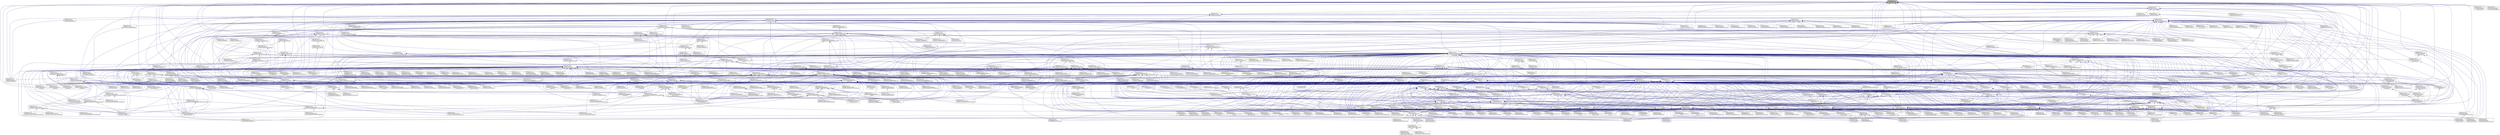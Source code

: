 digraph "3rdParty/trilinos-nox/packages/teuchos/core/src/Teuchos_as.hpp"
{
  edge [fontname="Helvetica",fontsize="10",labelfontname="Helvetica",labelfontsize="10"];
  node [fontname="Helvetica",fontsize="10",shape=record];
  Node15 [label="3rdParty/trilinos-nox\l/packages/teuchos/core\l/src/Teuchos_as.hpp",height=0.2,width=0.4,color="black", fillcolor="grey75", style="filled", fontcolor="black"];
  Node15 -> Node16 [dir="back",color="midnightblue",fontsize="10",style="solid",fontname="Helvetica"];
  Node16 [label="3rdParty/trilinos-nox\l/packages/belos/epetra\l/test/Epetra64Driver/cxx\l_main.cpp",height=0.2,width=0.4,color="black", fillcolor="white", style="filled",URL="$d1/db5/belos_2epetra_2test_2_epetra64_driver_2cxx__main_8cpp.html"];
  Node15 -> Node17 [dir="back",color="midnightblue",fontsize="10",style="solid",fontname="Helvetica"];
  Node17 [label="3rdParty/trilinos-nox\l/packages/belos/src/BelosDGKSOrtho\lManager.hpp",height=0.2,width=0.4,color="black", fillcolor="white", style="filled",URL="$d7/d80/_belos_d_g_k_s_ortho_manager_8hpp.html",tooltip="Classical Gram-Schmidt (with DGKS correction) implementation of the Belos::OrthoManager class..."];
  Node17 -> Node18 [dir="back",color="midnightblue",fontsize="10",style="solid",fontname="Helvetica"];
  Node18 [label="3rdParty/trilinos-nox\l/packages/belos/src/BelosBlock\lCGSolMgr.hpp",height=0.2,width=0.4,color="black", fillcolor="white", style="filled",URL="$da/d79/_belos_block_c_g_sol_mgr_8hpp.html",tooltip="The Belos::BlockCGSolMgr provides a solver manager for the BlockCG linear solver. ..."];
  Node18 -> Node19 [dir="back",color="midnightblue",fontsize="10",style="solid",fontname="Helvetica"];
  Node19 [label="3rdParty/trilinos-nox\l/packages/belos/epetra\l/example/BlockCG/BlockCGEpetra\lExFile.cpp",height=0.2,width=0.4,color="black", fillcolor="white", style="filled",URL="$d7/dde/_block_c_g_epetra_ex_file_8cpp.html"];
  Node18 -> Node20 [dir="back",color="midnightblue",fontsize="10",style="solid",fontname="Helvetica"];
  Node20 [label="3rdParty/trilinos-nox\l/packages/belos/epetra\l/example/BlockCG/BlockPrecCGEpetra\lExFile.cpp",height=0.2,width=0.4,color="black", fillcolor="white", style="filled",URL="$d9/d38/_block_prec_c_g_epetra_ex_file_8cpp.html"];
  Node18 -> Node21 [dir="back",color="midnightblue",fontsize="10",style="solid",fontname="Helvetica"];
  Node21 [label="3rdParty/trilinos-nox\l/packages/belos/epetra\l/src/BelosEpetraOperator.h",height=0.2,width=0.4,color="black", fillcolor="white", style="filled",URL="$d7/d50/_belos_epetra_operator_8h.html",tooltip="This file provides an Epetra_Operator interface so Belos can be integrated into other codes as an abs..."];
  Node21 -> Node22 [dir="back",color="midnightblue",fontsize="10",style="solid",fontname="Helvetica"];
  Node22 [label="3rdParty/trilinos-nox\l/packages/belos/epetra\l/src/BelosEpetraOperator.cpp",height=0.2,width=0.4,color="black", fillcolor="white", style="filled",URL="$d8/d97/_belos_epetra_operator_8cpp.html",tooltip="This file provides the implementation for an Epetra_Operator interface so Belos can be integrated int..."];
  Node21 -> Node23 [dir="back",color="midnightblue",fontsize="10",style="solid",fontname="Helvetica"];
  Node23 [label="3rdParty/trilinos-nox\l/packages/belos/epetra\l/test/BlockGmres/test_bl\l_fgmres_hb.cpp",height=0.2,width=0.4,color="black", fillcolor="white", style="filled",URL="$de/d36/test__bl__fgmres__hb_8cpp.html"];
  Node21 -> Node24 [dir="back",color="midnightblue",fontsize="10",style="solid",fontname="Helvetica"];
  Node24 [label="3rdParty/trilinos-nox\l/packages/belos/epetra\l/test/BlockGmres/test_bl\l_gmres_diag.cpp",height=0.2,width=0.4,color="black", fillcolor="white", style="filled",URL="$de/dd8/test__bl__gmres__diag_8cpp.html"];
  Node18 -> Node25 [dir="back",color="midnightblue",fontsize="10",style="solid",fontname="Helvetica"];
  Node25 [label="3rdParty/trilinos-nox\l/packages/belos/epetra\l/test/BlockCG/test_bl_cg_hb.cpp",height=0.2,width=0.4,color="black", fillcolor="white", style="filled",URL="$d5/df2/epetra_2test_2_block_c_g_2test__bl__cg__hb_8cpp.html"];
  Node18 -> Node26 [dir="back",color="midnightblue",fontsize="10",style="solid",fontname="Helvetica"];
  Node26 [label="3rdParty/trilinos-nox\l/packages/belos/epetra\l/test/BlockCG/test_bl_cg\l_set_res.cpp",height=0.2,width=0.4,color="black", fillcolor="white", style="filled",URL="$db/de1/test__bl__cg__set__res_8cpp.html"];
  Node18 -> Node27 [dir="back",color="midnightblue",fontsize="10",style="solid",fontname="Helvetica"];
  Node27 [label="3rdParty/trilinos-nox\l/packages/belos/epetra\l/test/BlockCG/test_bl_pcg_hb.cpp",height=0.2,width=0.4,color="black", fillcolor="white", style="filled",URL="$d5/df6/test__bl__pcg__hb_8cpp.html"];
  Node18 -> Node28 [dir="back",color="midnightblue",fontsize="10",style="solid",fontname="Helvetica"];
  Node28 [label="3rdParty/trilinos-nox\l/packages/belos/epetra\l/test/BlockCG/test_bl_pcg\l_set_res.cpp",height=0.2,width=0.4,color="black", fillcolor="white", style="filled",URL="$dc/d05/test__bl__pcg__set__res_8cpp.html"];
  Node18 -> Node29 [dir="back",color="midnightblue",fontsize="10",style="solid",fontname="Helvetica"];
  Node29 [label="3rdParty/trilinos-nox\l/packages/belos/epetra\l/test/BlockCG/test_resolve\l_cg_hb.cpp",height=0.2,width=0.4,color="black", fillcolor="white", style="filled",URL="$de/dcd/test__resolve__cg__hb_8cpp.html"];
  Node18 -> Node16 [dir="back",color="midnightblue",fontsize="10",style="solid",fontname="Helvetica"];
  Node18 -> Node30 [dir="back",color="midnightblue",fontsize="10",style="solid",fontname="Helvetica"];
  Node30 [label="3rdParty/trilinos-nox\l/packages/belos/src/BelosSolver\lFactory.hpp",height=0.2,width=0.4,color="black", fillcolor="white", style="filled",URL="$da/d4e/_belos_solver_factory_8hpp.html"];
  Node30 -> Node31 [dir="back",color="midnightblue",fontsize="10",style="solid",fontname="Helvetica"];
  Node31 [label="3rdParty/trilinos-nox\l/packages/belos/doc/parameter\lList/createValidParameterList.cpp",height=0.2,width=0.4,color="black", fillcolor="white", style="filled",URL="$d1/db5/create_valid_parameter_list_8cpp.html"];
  Node30 -> Node32 [dir="back",color="midnightblue",fontsize="10",style="solid",fontname="Helvetica"];
  Node32 [label="3rdParty/trilinos-nox\l/packages/belos/epetra\l/test/MINRES/test_minres_hb.cpp",height=0.2,width=0.4,color="black", fillcolor="white", style="filled",URL="$d3/dfd/test__minres__hb_8cpp.html"];
  Node30 -> Node33 [dir="back",color="midnightblue",fontsize="10",style="solid",fontname="Helvetica"];
  Node33 [label="3rdParty/trilinos-nox\l/packages/belos/epetra\l/test/SolverFactory/test\l_solver_factory.cpp",height=0.2,width=0.4,color="black", fillcolor="white", style="filled",URL="$d0/d85/test__solver__factory_8cpp.html",tooltip="Test Belos::SolverFactory with Epetra. "];
  Node30 -> Node34 [dir="back",color="midnightblue",fontsize="10",style="solid",fontname="Helvetica"];
  Node34 [label="3rdParty/trilinos-nox\l/packages/belos/src/Belos\l_Details_LinearSolver.hpp",height=0.2,width=0.4,color="black", fillcolor="white", style="filled",URL="$d2/d2c/_belos___details___linear_solver_8hpp.html",tooltip="Implementation of Trilinos::Details::LinearSolver. "];
  Node34 -> Node35 [dir="back",color="midnightblue",fontsize="10",style="solid",fontname="Helvetica"];
  Node35 [label="3rdParty/trilinos-nox\l/packages/belos/src/Belos\l_Details_LinearSolverFactory.hpp",height=0.2,width=0.4,color="black", fillcolor="white", style="filled",URL="$d1/de3/_belos___details___linear_solver_factory_8hpp.html",tooltip="Implementation of Trilinos::Details::LinearSolverFactory. "];
  Node35 -> Node36 [dir="back",color="midnightblue",fontsize="10",style="solid",fontname="Helvetica"];
  Node36 [label="3rdParty/trilinos-nox\l/packages/belos/epetra\l/src/Belos_Details_Epetra\l_registerLinearSolverFactory.cpp",height=0.2,width=0.4,color="black", fillcolor="white", style="filled",URL="$d2/d3d/_belos___details___epetra__register_linear_solver_factory_8cpp.html"];
  Node35 -> Node37 [dir="back",color="midnightblue",fontsize="10",style="solid",fontname="Helvetica"];
  Node37 [label="3rdParty/trilinos-nox\l/packages/belos/src/Belos\l_Details_registerLinearSolverFactory.cpp",height=0.2,width=0.4,color="black", fillcolor="white", style="filled",URL="$d9/d9d/_belos___details__register_linear_solver_factory_8cpp.html"];
  Node30 -> Node35 [dir="back",color="midnightblue",fontsize="10",style="solid",fontname="Helvetica"];
  Node30 -> Node38 [dir="back",color="midnightblue",fontsize="10",style="solid",fontname="Helvetica"];
  Node38 [label="3rdParty/trilinos-nox\l/packages/belos/test\l/Factory/Factory.cpp",height=0.2,width=0.4,color="black", fillcolor="white", style="filled",URL="$de/d5d/3rd_party_2trilinos-nox_2packages_2belos_2test_2_factory_2_factory_8cpp.html"];
  Node30 -> Node39 [dir="back",color="midnightblue",fontsize="10",style="solid",fontname="Helvetica"];
  Node39 [label="3rdParty/trilinos-nox\l/packages/belos/test\l/RealSolverManager/test\l_factory_complex.cpp",height=0.2,width=0.4,color="black", fillcolor="white", style="filled",URL="$de/d3d/test__factory__complex_8cpp.html"];
  Node30 -> Node40 [dir="back",color="midnightblue",fontsize="10",style="solid",fontname="Helvetica"];
  Node40 [label="3rdParty/trilinos-nox\l/packages/belos/tpetra\l/test/LinearSolverFactory\l/LinearSolverFactory.cpp",height=0.2,width=0.4,color="black", fillcolor="white", style="filled",URL="$d1/d2d/_linear_solver_factory_8cpp.html"];
  Node30 -> Node41 [dir="back",color="midnightblue",fontsize="10",style="solid",fontname="Helvetica"];
  Node41 [label="3rdParty/trilinos-nox\l/packages/belos/tpetra\l/test/MultipleSolves/MultipleSolves.cpp",height=0.2,width=0.4,color="black", fillcolor="white", style="filled",URL="$db/de2/_multiple_solves_8cpp.html"];
  Node18 -> Node42 [dir="back",color="midnightblue",fontsize="10",style="solid",fontname="Helvetica"];
  Node42 [label="3rdParty/trilinos-nox\l/packages/belos/test\l/BlockCG/test_bl_cg_complex\l_hb.cpp",height=0.2,width=0.4,color="black", fillcolor="white", style="filled",URL="$df/d4e/test_2_block_c_g_2test__bl__cg__complex__hb_8cpp.html"];
  Node18 -> Node38 [dir="back",color="midnightblue",fontsize="10",style="solid",fontname="Helvetica"];
  Node18 -> Node43 [dir="back",color="midnightblue",fontsize="10",style="solid",fontname="Helvetica"];
  Node43 [label="3rdParty/trilinos-nox\l/packages/belos/tpetra\l/test/BlockCG/test_bl_cg\l_complex_hb.cpp",height=0.2,width=0.4,color="black", fillcolor="white", style="filled",URL="$d3/de7/tpetra_2test_2_block_c_g_2test__bl__cg__complex__hb_8cpp.html"];
  Node18 -> Node44 [dir="back",color="midnightblue",fontsize="10",style="solid",fontname="Helvetica"];
  Node44 [label="3rdParty/trilinos-nox\l/packages/belos/tpetra\l/test/BlockCG/test_bl_cg_hb.cpp",height=0.2,width=0.4,color="black", fillcolor="white", style="filled",URL="$d4/de2/tpetra_2test_2_block_c_g_2test__bl__cg__hb_8cpp.html"];
  Node18 -> Node45 [dir="back",color="midnightblue",fontsize="10",style="solid",fontname="Helvetica"];
  Node45 [label="3rdParty/trilinos-nox\l/packages/belos/tpetra\l/test/FixedPoint/test_fp_hb.cpp",height=0.2,width=0.4,color="black", fillcolor="white", style="filled",URL="$d6/d88/tpetra_2test_2_fixed_point_2test__fp__hb_8cpp.html"];
  Node17 -> Node46 [dir="back",color="midnightblue",fontsize="10",style="solid",fontname="Helvetica"];
  Node46 [label="3rdParty/trilinos-nox\l/packages/belos/src/BelosOrtho\lManagerFactory.hpp",height=0.2,width=0.4,color="black", fillcolor="white", style="filled",URL="$db/d04/_belos_ortho_manager_factory_8hpp.html"];
  Node46 -> Node47 [dir="back",color="midnightblue",fontsize="10",style="solid",fontname="Helvetica"];
  Node47 [label="3rdParty/trilinos-nox\l/packages/belos/epetra\l/test/OrthoManager/belos\l_orthomanager_epetra.cpp",height=0.2,width=0.4,color="black", fillcolor="white", style="filled",URL="$d3/d8f/belos__orthomanager__epetra_8cpp.html",tooltip="Test (Mat)OrthoManager subclass(es) with Epetra. "];
  Node46 -> Node48 [dir="back",color="midnightblue",fontsize="10",style="solid",fontname="Helvetica"];
  Node48 [label="3rdParty/trilinos-nox\l/packages/belos/src/BelosBlock\lGCRODRSolMgr.hpp",height=0.2,width=0.4,color="black", fillcolor="white", style="filled",URL="$dc/d53/_belos_block_g_c_r_o_d_r_sol_mgr_8hpp.html",tooltip="A solver manager for the Block GCRO-DR (Block Recycling GMRES) linear solver. "];
  Node48 -> Node49 [dir="back",color="midnightblue",fontsize="10",style="solid",fontname="Helvetica"];
  Node49 [label="3rdParty/trilinos-nox\l/packages/belos/tpetra\l/test/BlockGCRODR/test\l_block_gcrodr.cpp",height=0.2,width=0.4,color="black", fillcolor="white", style="filled",URL="$dc/d6b/test__block__gcrodr_8cpp.html"];
  Node46 -> Node50 [dir="back",color="midnightblue",fontsize="10",style="solid",fontname="Helvetica"];
  Node50 [label="3rdParty/trilinos-nox\l/packages/belos/src/BelosGCRODRSol\lMgr.hpp",height=0.2,width=0.4,color="black", fillcolor="white", style="filled",URL="$d3/dd2/_belos_g_c_r_o_d_r_sol_mgr_8hpp.html",tooltip="Declaration and definition of Belos::GCRODRSolMgr, which implements the GCRODR (recycling GMRES) solv..."];
  Node50 -> Node51 [dir="back",color="midnightblue",fontsize="10",style="solid",fontname="Helvetica"];
  Node51 [label="3rdParty/trilinos-nox\l/packages/belos/epetra\l/example/GCRODR/GCRODREpetraEx\lFile.cpp",height=0.2,width=0.4,color="black", fillcolor="white", style="filled",URL="$de/db8/_g_c_r_o_d_r_epetra_ex_file_8cpp.html"];
  Node50 -> Node52 [dir="back",color="midnightblue",fontsize="10",style="solid",fontname="Helvetica"];
  Node52 [label="3rdParty/trilinos-nox\l/packages/belos/epetra\l/example/GCRODR/PrecGCRODREpetra\lExFile.cpp",height=0.2,width=0.4,color="black", fillcolor="white", style="filled",URL="$df/d74/_prec_g_c_r_o_d_r_epetra_ex_file_8cpp.html"];
  Node50 -> Node53 [dir="back",color="midnightblue",fontsize="10",style="solid",fontname="Helvetica"];
  Node53 [label="3rdParty/trilinos-nox\l/packages/belos/epetra\l/test/GCRODR/test_gcrodr_hb.cpp",height=0.2,width=0.4,color="black", fillcolor="white", style="filled",URL="$d0/d0b/test__gcrodr__hb_8cpp.html"];
  Node50 -> Node54 [dir="back",color="midnightblue",fontsize="10",style="solid",fontname="Helvetica"];
  Node54 [label="3rdParty/trilinos-nox\l/packages/belos/epetra\l/test/GCRODR/test_prec\l_gcrodr_hb.cpp",height=0.2,width=0.4,color="black", fillcolor="white", style="filled",URL="$d1/d5a/test__prec__gcrodr__hb_8cpp.html"];
  Node50 -> Node30 [dir="back",color="midnightblue",fontsize="10",style="solid",fontname="Helvetica"];
  Node50 -> Node38 [dir="back",color="midnightblue",fontsize="10",style="solid",fontname="Helvetica"];
  Node50 -> Node55 [dir="back",color="midnightblue",fontsize="10",style="solid",fontname="Helvetica"];
  Node55 [label="3rdParty/trilinos-nox\l/packages/belos/test\l/GCRODR/test_gcrodr_complex\l_hb.cpp",height=0.2,width=0.4,color="black", fillcolor="white", style="filled",URL="$d4/d8d/test__gcrodr__complex__hb_8cpp.html"];
  Node50 -> Node56 [dir="back",color="midnightblue",fontsize="10",style="solid",fontname="Helvetica"];
  Node56 [label="3rdParty/trilinos-nox\l/packages/belos/test\l/RealSolverManager/test\l_gcrodr_complex.cpp",height=0.2,width=0.4,color="black", fillcolor="white", style="filled",URL="$dd/dd3/test__gcrodr__complex_8cpp.html"];
  Node46 -> Node57 [dir="back",color="midnightblue",fontsize="10",style="solid",fontname="Helvetica"];
  Node57 [label="3rdParty/trilinos-nox\l/packages/belos/src/BelosOrtho\lManagerTest.hpp",height=0.2,width=0.4,color="black", fillcolor="white", style="filled",URL="$d6/df2/_belos_ortho_manager_test_8hpp.html",tooltip="Tests for Belos::OrthoManager and Belos::MatOrthoManager subclasses. "];
  Node57 -> Node47 [dir="back",color="midnightblue",fontsize="10",style="solid",fontname="Helvetica"];
  Node57 -> Node58 [dir="back",color="midnightblue",fontsize="10",style="solid",fontname="Helvetica"];
  Node58 [label="3rdParty/trilinos-nox\l/packages/belos/tpetra\l/test/OrthoManager/belos\l_orthomanager_tpetra_util.hpp",height=0.2,width=0.4,color="black", fillcolor="white", style="filled",URL="$dc/db2/belos__orthomanager__tpetra__util_8hpp.html"];
  Node58 -> Node59 [dir="back",color="midnightblue",fontsize="10",style="solid",fontname="Helvetica"];
  Node59 [label="3rdParty/trilinos-nox\l/packages/belos/tpetra\l/test/OrthoManager/belos\l_orthomanager_tpetra.cpp",height=0.2,width=0.4,color="black", fillcolor="white", style="filled",URL="$d6/d73/belos__orthomanager__tpetra_8cpp.html",tooltip="Test (Mat)OrthoManager subclass(es) with Tpetra. "];
  Node58 -> Node60 [dir="back",color="midnightblue",fontsize="10",style="solid",fontname="Helvetica"];
  Node60 [label="3rdParty/trilinos-nox\l/packages/belos/tpetra\l/test/OrthoManager/belos\l_orthomanager_tpetra_benchmark.cpp",height=0.2,width=0.4,color="black", fillcolor="white", style="filled",URL="$d9/d6e/belos__orthomanager__tpetra__benchmark_8cpp.html",tooltip="Benchmark (Mat)OrthoManager subclass(es) with Tpetra. "];
  Node46 -> Node58 [dir="back",color="midnightblue",fontsize="10",style="solid",fontname="Helvetica"];
  Node17 -> Node61 [dir="back",color="midnightblue",fontsize="10",style="solid",fontname="Helvetica"];
  Node61 [label="3rdParty/trilinos-nox\l/packages/belos/src/BelosBlock\lGmresSolMgr.hpp",height=0.2,width=0.4,color="black", fillcolor="white", style="filled",URL="$d6/d92/_belos_block_gmres_sol_mgr_8hpp.html",tooltip="The Belos::BlockGmresSolMgr provides a solver manager for the BlockGmres linear solver. "];
  Node61 -> Node62 [dir="back",color="midnightblue",fontsize="10",style="solid",fontname="Helvetica"];
  Node62 [label="3rdParty/trilinos-nox\l/packages/belos/epetra\l/example/BlockGmres/BlockFlexGmres\lEpetraExFile.cpp",height=0.2,width=0.4,color="black", fillcolor="white", style="filled",URL="$d6/da8/_block_flex_gmres_epetra_ex_file_8cpp.html"];
  Node61 -> Node63 [dir="back",color="midnightblue",fontsize="10",style="solid",fontname="Helvetica"];
  Node63 [label="3rdParty/trilinos-nox\l/packages/belos/epetra\l/example/BlockGmres/BlockGmres\lEpetraExFile.cpp",height=0.2,width=0.4,color="black", fillcolor="white", style="filled",URL="$d9/d34/_block_gmres_epetra_ex_file_8cpp.html"];
  Node61 -> Node64 [dir="back",color="midnightblue",fontsize="10",style="solid",fontname="Helvetica"];
  Node64 [label="3rdParty/trilinos-nox\l/packages/belos/epetra\l/example/BlockGmres/BlockGmres\lPolyEpetraExFile.cpp",height=0.2,width=0.4,color="black", fillcolor="white", style="filled",URL="$dc/d56/_block_gmres_poly_epetra_ex_file_8cpp.html"];
  Node61 -> Node65 [dir="back",color="midnightblue",fontsize="10",style="solid",fontname="Helvetica"];
  Node65 [label="3rdParty/trilinos-nox\l/packages/belos/epetra\l/example/BlockGmres/BlockPrecGmres\lEpetraExFile.cpp",height=0.2,width=0.4,color="black", fillcolor="white", style="filled",URL="$d1/d03/_block_prec_gmres_epetra_ex_file_8cpp.html"];
  Node61 -> Node21 [dir="back",color="midnightblue",fontsize="10",style="solid",fontname="Helvetica"];
  Node61 -> Node23 [dir="back",color="midnightblue",fontsize="10",style="solid",fontname="Helvetica"];
  Node61 -> Node24 [dir="back",color="midnightblue",fontsize="10",style="solid",fontname="Helvetica"];
  Node61 -> Node66 [dir="back",color="midnightblue",fontsize="10",style="solid",fontname="Helvetica"];
  Node66 [label="3rdParty/trilinos-nox\l/packages/belos/epetra\l/test/BlockGmres/test_bl\l_gmres_hb.cpp",height=0.2,width=0.4,color="black", fillcolor="white", style="filled",URL="$d1/d3c/test__bl__gmres__hb_8cpp.html"];
  Node61 -> Node67 [dir="back",color="midnightblue",fontsize="10",style="solid",fontname="Helvetica"];
  Node67 [label="3rdParty/trilinos-nox\l/packages/belos/epetra\l/test/BlockGmres/test_bl\l_pgmres_hb.cpp",height=0.2,width=0.4,color="black", fillcolor="white", style="filled",URL="$d3/d98/test__bl__pgmres__hb_8cpp.html"];
  Node61 -> Node68 [dir="back",color="midnightblue",fontsize="10",style="solid",fontname="Helvetica"];
  Node68 [label="3rdParty/trilinos-nox\l/packages/belos/epetra\l/test/BlockGmres/test_resolve\l_gmres_hb.cpp",height=0.2,width=0.4,color="black", fillcolor="white", style="filled",URL="$dd/d05/test__resolve__gmres__hb_8cpp.html"];
  Node61 -> Node30 [dir="back",color="midnightblue",fontsize="10",style="solid",fontname="Helvetica"];
  Node61 -> Node69 [dir="back",color="midnightblue",fontsize="10",style="solid",fontname="Helvetica"];
  Node69 [label="3rdParty/trilinos-nox\l/packages/belos/test\l/BlockGmres/test_bl_gmres\l_complex_hb.cpp",height=0.2,width=0.4,color="black", fillcolor="white", style="filled",URL="$d2/d50/test__bl__gmres__complex__hb_8cpp.html"];
  Node61 -> Node38 [dir="back",color="midnightblue",fontsize="10",style="solid",fontname="Helvetica"];
  Node61 -> Node70 [dir="back",color="midnightblue",fontsize="10",style="solid",fontname="Helvetica"];
  Node70 [label="3rdParty/trilinos-nox\l/packages/belos/tpetra\l/test/BlockGmres/test_bl\l_gmres_hb_df.cpp",height=0.2,width=0.4,color="black", fillcolor="white", style="filled",URL="$d8/d21/test__bl__gmres__hb__df_8cpp.html"];
  Node17 -> Node71 [dir="back",color="midnightblue",fontsize="10",style="solid",fontname="Helvetica"];
  Node71 [label="3rdParty/trilinos-nox\l/packages/belos/src/BelosGmres\lPolySolMgr.hpp",height=0.2,width=0.4,color="black", fillcolor="white", style="filled",URL="$dd/d95/_belos_gmres_poly_sol_mgr_8hpp.html",tooltip="Declaration and definition of Belos::GmresPolySolMgr (hybrid block GMRES linear solver). "];
  Node71 -> Node64 [dir="back",color="midnightblue",fontsize="10",style="solid",fontname="Helvetica"];
  Node71 -> Node30 [dir="back",color="midnightblue",fontsize="10",style="solid",fontname="Helvetica"];
  Node17 -> Node72 [dir="back",color="midnightblue",fontsize="10",style="solid",fontname="Helvetica"];
  Node72 [label="3rdParty/trilinos-nox\l/packages/belos/src/BelosPCPGSol\lMgr.hpp",height=0.2,width=0.4,color="black", fillcolor="white", style="filled",URL="$db/d1c/_belos_p_c_p_g_sol_mgr_8hpp.html",tooltip="Declaration and definition of Belos::PCPGSolMgr (PCPG iterative linear solver). "];
  Node72 -> Node73 [dir="back",color="midnightblue",fontsize="10",style="solid",fontname="Helvetica"];
  Node73 [label="3rdParty/trilinos-nox\l/packages/belos/epetra\l/example/PCPG/PCPGEpetraExFile.cpp",height=0.2,width=0.4,color="black", fillcolor="white", style="filled",URL="$d2/de7/_p_c_p_g_epetra_ex_file_8cpp.html"];
  Node72 -> Node74 [dir="back",color="midnightblue",fontsize="10",style="solid",fontname="Helvetica"];
  Node74 [label="3rdParty/trilinos-nox\l/packages/belos/epetra\l/test/PCPG/test_pcpg_epetraex.cpp",height=0.2,width=0.4,color="black", fillcolor="white", style="filled",URL="$d1/db6/test__pcpg__epetraex_8cpp.html"];
  Node72 -> Node30 [dir="back",color="midnightblue",fontsize="10",style="solid",fontname="Helvetica"];
  Node72 -> Node38 [dir="back",color="midnightblue",fontsize="10",style="solid",fontname="Helvetica"];
  Node17 -> Node75 [dir="back",color="midnightblue",fontsize="10",style="solid",fontname="Helvetica"];
  Node75 [label="3rdParty/trilinos-nox\l/packages/belos/src/BelosPseudo\lBlockGmresSolMgr.hpp",height=0.2,width=0.4,color="black", fillcolor="white", style="filled",URL="$d5/d61/_belos_pseudo_block_gmres_sol_mgr_8hpp.html",tooltip="The Belos::PseudoBlockGmresSolMgr provides a solver manager for the BlockGmres linear solver..."];
  Node75 -> Node76 [dir="back",color="midnightblue",fontsize="10",style="solid",fontname="Helvetica"];
  Node76 [label="3rdParty/trilinos-nox\l/packages/belos/epetra\l/example/BlockGmres/PseudoBlock\lGmresEpetraExFile.cpp",height=0.2,width=0.4,color="black", fillcolor="white", style="filled",URL="$df/dd5/_pseudo_block_gmres_epetra_ex_file_8cpp.html"];
  Node75 -> Node77 [dir="back",color="midnightblue",fontsize="10",style="solid",fontname="Helvetica"];
  Node77 [label="3rdParty/trilinos-nox\l/packages/belos/epetra\l/example/BlockGmres/PseudoBlock\lPrecGmresEpetraExFile.cpp",height=0.2,width=0.4,color="black", fillcolor="white", style="filled",URL="$d2/d73/_pseudo_block_prec_gmres_epetra_ex_file_8cpp.html"];
  Node75 -> Node21 [dir="back",color="midnightblue",fontsize="10",style="solid",fontname="Helvetica"];
  Node75 -> Node23 [dir="back",color="midnightblue",fontsize="10",style="solid",fontname="Helvetica"];
  Node75 -> Node66 [dir="back",color="midnightblue",fontsize="10",style="solid",fontname="Helvetica"];
  Node75 -> Node67 [dir="back",color="midnightblue",fontsize="10",style="solid",fontname="Helvetica"];
  Node75 -> Node78 [dir="back",color="midnightblue",fontsize="10",style="solid",fontname="Helvetica"];
  Node78 [label="3rdParty/trilinos-nox\l/packages/belos/epetra\l/test/BlockGmres/test_pseudo\l_gmres_hb.cpp",height=0.2,width=0.4,color="black", fillcolor="white", style="filled",URL="$df/d70/test__pseudo__gmres__hb_8cpp.html"];
  Node75 -> Node79 [dir="back",color="midnightblue",fontsize="10",style="solid",fontname="Helvetica"];
  Node79 [label="3rdParty/trilinos-nox\l/packages/belos/epetra\l/test/BlockGmres/test_pseudo\l_pgmres_hb.cpp",height=0.2,width=0.4,color="black", fillcolor="white", style="filled",URL="$dd/dd8/test__pseudo__pgmres__hb_8cpp.html"];
  Node75 -> Node68 [dir="back",color="midnightblue",fontsize="10",style="solid",fontname="Helvetica"];
  Node75 -> Node80 [dir="back",color="midnightblue",fontsize="10",style="solid",fontname="Helvetica"];
  Node80 [label="3rdParty/trilinos-nox\l/packages/belos/epetra\l/test/hypre/hypre_UnitTest.cpp",height=0.2,width=0.4,color="black", fillcolor="white", style="filled",URL="$d9/dad/hypre___unit_test_8cpp.html"];
  Node75 -> Node30 [dir="back",color="midnightblue",fontsize="10",style="solid",fontname="Helvetica"];
  Node75 -> Node69 [dir="back",color="midnightblue",fontsize="10",style="solid",fontname="Helvetica"];
  Node75 -> Node38 [dir="back",color="midnightblue",fontsize="10",style="solid",fontname="Helvetica"];
  Node17 -> Node81 [dir="back",color="midnightblue",fontsize="10",style="solid",fontname="Helvetica"];
  Node81 [label="3rdParty/trilinos-nox\l/packages/belos/src/BelosRCGSol\lMgr.hpp",height=0.2,width=0.4,color="black", fillcolor="white", style="filled",URL="$df/dee/_belos_r_c_g_sol_mgr_8hpp.html",tooltip="The Belos::RCGSolMgr provides a solver manager for the RCG (Recycling Conjugate Gradient) linear solv..."];
  Node81 -> Node82 [dir="back",color="midnightblue",fontsize="10",style="solid",fontname="Helvetica"];
  Node82 [label="3rdParty/trilinos-nox\l/packages/belos/epetra\l/example/RCG/RCGEpetraExFile.cpp",height=0.2,width=0.4,color="black", fillcolor="white", style="filled",URL="$dd/dcf/_r_c_g_epetra_ex_file_8cpp.html"];
  Node81 -> Node83 [dir="back",color="midnightblue",fontsize="10",style="solid",fontname="Helvetica"];
  Node83 [label="3rdParty/trilinos-nox\l/packages/belos/epetra\l/test/RCG/test_prec_rcg_hb.cpp",height=0.2,width=0.4,color="black", fillcolor="white", style="filled",URL="$de/dd3/test__prec__rcg__hb_8cpp.html"];
  Node81 -> Node84 [dir="back",color="midnightblue",fontsize="10",style="solid",fontname="Helvetica"];
  Node84 [label="3rdParty/trilinos-nox\l/packages/belos/epetra\l/test/RCG/test_rcg_hb.cpp",height=0.2,width=0.4,color="black", fillcolor="white", style="filled",URL="$df/de7/test__rcg__hb_8cpp.html"];
  Node81 -> Node30 [dir="back",color="midnightblue",fontsize="10",style="solid",fontname="Helvetica"];
  Node81 -> Node38 [dir="back",color="midnightblue",fontsize="10",style="solid",fontname="Helvetica"];
  Node81 -> Node85 [dir="back",color="midnightblue",fontsize="10",style="solid",fontname="Helvetica"];
  Node85 [label="3rdParty/trilinos-nox\l/packages/belos/test\l/RealSolverManager/test\l_rcg_complex.cpp",height=0.2,width=0.4,color="black", fillcolor="white", style="filled",URL="$dc/dfa/test__rcg__complex_8cpp.html"];
  Node17 -> Node86 [dir="back",color="midnightblue",fontsize="10",style="solid",fontname="Helvetica"];
  Node86 [label="3rdParty/trilinos-nox\l/packages/belos/src/BelosTsqr\lOrthoManager.hpp",height=0.2,width=0.4,color="black", fillcolor="white", style="filled",URL="$d2/dfc/_belos_tsqr_ortho_manager_8hpp.html",tooltip="Orthogonalization manager based on Tall Skinny QR (TSQR) "];
  Node15 -> Node87 [dir="back",color="midnightblue",fontsize="10",style="solid",fontname="Helvetica"];
  Node87 [label="3rdParty/trilinos-nox\l/packages/belos/src/BelosICGSOrtho\lManager.hpp",height=0.2,width=0.4,color="black", fillcolor="white", style="filled",URL="$d3/db7/_belos_i_c_g_s_ortho_manager_8hpp.html",tooltip="Iterated Classical Gram-Schmidt (ICGS) implementation of the Belos::OrthoManager class. "];
  Node87 -> Node18 [dir="back",color="midnightblue",fontsize="10",style="solid",fontname="Helvetica"];
  Node87 -> Node46 [dir="back",color="midnightblue",fontsize="10",style="solid",fontname="Helvetica"];
  Node87 -> Node61 [dir="back",color="midnightblue",fontsize="10",style="solid",fontname="Helvetica"];
  Node87 -> Node71 [dir="back",color="midnightblue",fontsize="10",style="solid",fontname="Helvetica"];
  Node87 -> Node72 [dir="back",color="midnightblue",fontsize="10",style="solid",fontname="Helvetica"];
  Node87 -> Node75 [dir="back",color="midnightblue",fontsize="10",style="solid",fontname="Helvetica"];
  Node87 -> Node81 [dir="back",color="midnightblue",fontsize="10",style="solid",fontname="Helvetica"];
  Node15 -> Node88 [dir="back",color="midnightblue",fontsize="10",style="solid",fontname="Helvetica"];
  Node88 [label="3rdParty/trilinos-nox\l/packages/belos/src/BelosIMGSOrtho\lManager.hpp",height=0.2,width=0.4,color="black", fillcolor="white", style="filled",URL="$d0/dd0/_belos_i_m_g_s_ortho_manager_8hpp.html",tooltip="Iterated Modified Gram-Schmidt (IMGS) implementation of the Belos::OrthoManager class. "];
  Node88 -> Node18 [dir="back",color="midnightblue",fontsize="10",style="solid",fontname="Helvetica"];
  Node88 -> Node46 [dir="back",color="midnightblue",fontsize="10",style="solid",fontname="Helvetica"];
  Node88 -> Node61 [dir="back",color="midnightblue",fontsize="10",style="solid",fontname="Helvetica"];
  Node88 -> Node71 [dir="back",color="midnightblue",fontsize="10",style="solid",fontname="Helvetica"];
  Node88 -> Node72 [dir="back",color="midnightblue",fontsize="10",style="solid",fontname="Helvetica"];
  Node88 -> Node75 [dir="back",color="midnightblue",fontsize="10",style="solid",fontname="Helvetica"];
  Node88 -> Node81 [dir="back",color="midnightblue",fontsize="10",style="solid",fontname="Helvetica"];
  Node15 -> Node48 [dir="back",color="midnightblue",fontsize="10",style="solid",fontname="Helvetica"];
  Node15 -> Node89 [dir="back",color="midnightblue",fontsize="10",style="solid",fontname="Helvetica"];
  Node89 [label="3rdParty/trilinos-nox\l/packages/belos/src/BelosStatus\lTestImpResNorm.hpp",height=0.2,width=0.4,color="black", fillcolor="white", style="filled",URL="$dc/d00/_belos_status_test_imp_res_norm_8hpp.html",tooltip="Belos::StatusTest for specifying an implicit residual norm stopping criteria that checks for loss of ..."];
  Node89 -> Node61 [dir="back",color="midnightblue",fontsize="10",style="solid",fontname="Helvetica"];
  Node89 -> Node71 [dir="back",color="midnightblue",fontsize="10",style="solid",fontname="Helvetica"];
  Node89 -> Node90 [dir="back",color="midnightblue",fontsize="10",style="solid",fontname="Helvetica"];
  Node90 [label="3rdParty/trilinos-nox\l/packages/belos/src/BelosStatus\lTestFactory.hpp",height=0.2,width=0.4,color="black", fillcolor="white", style="filled",URL="$d1/da0/_belos_status_test_factory_8hpp.html"];
  Node90 -> Node75 [dir="back",color="midnightblue",fontsize="10",style="solid",fontname="Helvetica"];
  Node15 -> Node50 [dir="back",color="midnightblue",fontsize="10",style="solid",fontname="Helvetica"];
  Node15 -> Node71 [dir="back",color="midnightblue",fontsize="10",style="solid",fontname="Helvetica"];
  Node15 -> Node91 [dir="back",color="midnightblue",fontsize="10",style="solid",fontname="Helvetica"];
  Node91 [label="3rdParty/trilinos-nox\l/packages/belos/src/BelosLSQRSol\lMgr.hpp",height=0.2,width=0.4,color="black", fillcolor="white", style="filled",URL="$d8/daa/_belos_l_s_q_r_sol_mgr_8hpp.html",tooltip="LSQRSolMgr: interface to the LSQR method. "];
  Node91 -> Node92 [dir="back",color="midnightblue",fontsize="10",style="solid",fontname="Helvetica"];
  Node92 [label="3rdParty/trilinos-nox\l/packages/belos/epetra\l/example/LSQR/LSQREpetraExFile.cpp",height=0.2,width=0.4,color="black", fillcolor="white", style="filled",URL="$d6/d18/_l_s_q_r_epetra_ex_file_8cpp.html"];
  Node91 -> Node93 [dir="back",color="midnightblue",fontsize="10",style="solid",fontname="Helvetica"];
  Node93 [label="3rdParty/trilinos-nox\l/packages/belos/epetra\l/example/LSQR/PrecLSQREpetraEx\lFile.cpp",height=0.2,width=0.4,color="black", fillcolor="white", style="filled",URL="$d8/d1a/_prec_l_s_q_r_epetra_ex_file_8cpp.html"];
  Node91 -> Node30 [dir="back",color="midnightblue",fontsize="10",style="solid",fontname="Helvetica"];
  Node91 -> Node38 [dir="back",color="midnightblue",fontsize="10",style="solid",fontname="Helvetica"];
  Node91 -> Node94 [dir="back",color="midnightblue",fontsize="10",style="solid",fontname="Helvetica"];
  Node94 [label="3rdParty/trilinos-nox\l/packages/belos/test\l/RealSolverManager/test\l_lsqr_complex.cpp",height=0.2,width=0.4,color="black", fillcolor="white", style="filled",URL="$dc/d85/test__lsqr__complex_8cpp.html"];
  Node15 -> Node81 [dir="back",color="midnightblue",fontsize="10",style="solid",fontname="Helvetica"];
  Node15 -> Node95 [dir="back",color="midnightblue",fontsize="10",style="solid",fontname="Helvetica"];
  Node95 [label="3rdParty/trilinos-nox\l/packages/belos/src/BelosTsqr\lOrthoManagerImpl.hpp",height=0.2,width=0.4,color="black", fillcolor="white", style="filled",URL="$d7/d25/_belos_tsqr_ortho_manager_impl_8hpp.html",tooltip="Orthogonalization manager back end based on Tall Skinny QR (TSQR) "];
  Node95 -> Node86 [dir="back",color="midnightblue",fontsize="10",style="solid",fontname="Helvetica"];
  Node15 -> Node96 [dir="back",color="midnightblue",fontsize="10",style="solid",fontname="Helvetica"];
  Node96 [label="3rdParty/trilinos-nox\l/packages/teuchos/comm\l/src/Teuchos_CommHelpers.hpp",height=0.2,width=0.4,color="black", fillcolor="white", style="filled",URL="$d1/d62/_teuchos___comm_helpers_8hpp.html"];
  Node96 -> Node97 [dir="back",color="midnightblue",fontsize="10",style="solid",fontname="Helvetica"];
  Node97 [label="3rdParty/trilinos-nox\l/packages/teuchos/comm\l/src/Teuchos_CommHelpers.cpp",height=0.2,width=0.4,color="black", fillcolor="white", style="filled",URL="$d7/d3f/_teuchos___comm_helpers_8cpp.html"];
  Node96 -> Node98 [dir="back",color="midnightblue",fontsize="10",style="solid",fontname="Helvetica"];
  Node98 [label="3rdParty/trilinos-nox\l/packages/teuchos/comm\l/src/Teuchos_PerformanceMonitor\lBase.cpp",height=0.2,width=0.4,color="black", fillcolor="white", style="filled",URL="$db/d42/_teuchos___performance_monitor_base_8cpp.html"];
  Node96 -> Node99 [dir="back",color="midnightblue",fontsize="10",style="solid",fontname="Helvetica"];
  Node99 [label="3rdParty/trilinos-nox\l/packages/teuchos/comm\l/src/Teuchos_TimeMonitor.cpp",height=0.2,width=0.4,color="black", fillcolor="white", style="filled",URL="$d8/d54/_teuchos___time_monitor_8cpp.html"];
  Node96 -> Node100 [dir="back",color="midnightblue",fontsize="10",style="solid",fontname="Helvetica"];
  Node100 [label="3rdParty/trilinos-nox\l/packages/teuchos/comm\l/src/Teuchos_XMLParameterListHelpers.cpp",height=0.2,width=0.4,color="black", fillcolor="white", style="filled",URL="$d2/d82/_teuchos___x_m_l_parameter_list_helpers_8cpp.html"];
  Node96 -> Node101 [dir="back",color="midnightblue",fontsize="10",style="solid",fontname="Helvetica"];
  Node101 [label="3rdParty/trilinos-nox\l/packages/teuchos/comm\l/src/Teuchos_YamlParameterList\lHelpers.cpp",height=0.2,width=0.4,color="black", fillcolor="white", style="filled",URL="$d4/d9b/_teuchos___yaml_parameter_list_helpers_8cpp.html"];
  Node96 -> Node102 [dir="back",color="midnightblue",fontsize="10",style="solid",fontname="Helvetica"];
  Node102 [label="3rdParty/trilinos-nox\l/packages/teuchos/comm\l/test/Comm/1029.cpp",height=0.2,width=0.4,color="black", fillcolor="white", style="filled",URL="$d3/d52/1029_8cpp.html"];
  Node96 -> Node103 [dir="back",color="midnightblue",fontsize="10",style="solid",fontname="Helvetica"];
  Node103 [label="3rdParty/trilinos-nox\l/packages/teuchos/comm\l/test/Comm/Comm_test.cpp",height=0.2,width=0.4,color="black", fillcolor="white", style="filled",URL="$d0/d20/_comm__test_8cpp.html"];
  Node96 -> Node104 [dir="back",color="midnightblue",fontsize="10",style="solid",fontname="Helvetica"];
  Node104 [label="3rdParty/trilinos-nox\l/packages/teuchos/comm\l/test/Comm/DefaultMpiComm\l_TagTests.cpp",height=0.2,width=0.4,color="black", fillcolor="white", style="filled",URL="$d9/da7/_default_mpi_comm___tag_tests_8cpp.html"];
  Node96 -> Node105 [dir="back",color="midnightblue",fontsize="10",style="solid",fontname="Helvetica"];
  Node105 [label="3rdParty/trilinos-nox\l/packages/teuchos/comm\l/test/Comm/DefaultMpiComm\l_UnitTests.cpp",height=0.2,width=0.4,color="black", fillcolor="white", style="filled",URL="$d7/d61/_default_mpi_comm___unit_tests_8cpp.html"];
  Node96 -> Node106 [dir="back",color="midnightblue",fontsize="10",style="solid",fontname="Helvetica"];
  Node106 [label="3rdParty/trilinos-nox\l/packages/teuchos/comm\l/test/Comm/reduce.cpp",height=0.2,width=0.4,color="black", fillcolor="white", style="filled",URL="$d5/d6d/reduce_8cpp.html"];
  Node96 -> Node107 [dir="back",color="midnightblue",fontsize="10",style="solid",fontname="Helvetica"];
  Node107 [label="3rdParty/trilinos-nox\l/packages/teuchos/comm\l/test/Comm/scatter.cpp",height=0.2,width=0.4,color="black", fillcolor="white", style="filled",URL="$d9/da6/trilinos-nox_2packages_2teuchos_2comm_2test_2_comm_2scatter_8cpp.html"];
  Node96 -> Node108 [dir="back",color="midnightblue",fontsize="10",style="solid",fontname="Helvetica"];
  Node108 [label="3rdParty/trilinos-nox\l/packages/teuchos/comm\l/test/ParameterList/ParameterList\l_UnitTest_Parallel.cpp",height=0.2,width=0.4,color="black", fillcolor="white", style="filled",URL="$d7/df4/_parameter_list___unit_test___parallel_8cpp.html"];
  Node96 -> Node109 [dir="back",color="midnightblue",fontsize="10",style="solid",fontname="Helvetica"];
  Node109 [label="3rdParty/trilinos-nox\l/packages/teuchos/comm\l/test/UnitTesting/UnitTestHarness\l_Parallel_UnitTests.cpp",height=0.2,width=0.4,color="black", fillcolor="white", style="filled",URL="$d7/d0d/_unit_test_harness___parallel___unit_tests_8cpp.html"];
  Node96 -> Node110 [dir="back",color="midnightblue",fontsize="10",style="solid",fontname="Helvetica"];
  Node110 [label="3rdParty/trilinos-nox\l/packages/teuchos/kokkoscomm\l/src/Kokkos_TeuchosCommAdapters.hpp",height=0.2,width=0.4,color="black", fillcolor="white", style="filled",URL="$d1/dc8/_kokkos___teuchos_comm_adapters_8hpp.html",tooltip="Adapters for Teuchos::Comm functions for Kokkos:View. "];
  Node96 -> Node111 [dir="back",color="midnightblue",fontsize="10",style="solid",fontname="Helvetica"];
  Node111 [label="3rdParty/trilinos-nox\l/packages/teuchos/numerics\l/src/Teuchos_MatrixMarket\l_Raw_Adder.hpp",height=0.2,width=0.4,color="black", fillcolor="white", style="filled",URL="$d3/d73/_teuchos___matrix_market___raw___adder_8hpp.html"];
  Node111 -> Node112 [dir="back",color="midnightblue",fontsize="10",style="solid",fontname="Helvetica"];
  Node112 [label="3rdParty/trilinos-nox\l/packages/teuchos/numerics\l/src/Teuchos_MatrixMarket\l_Raw_Checker.hpp",height=0.2,width=0.4,color="black", fillcolor="white", style="filled",URL="$dd/d08/_teuchos___matrix_market___raw___checker_8hpp.html"];
  Node112 -> Node113 [dir="back",color="midnightblue",fontsize="10",style="solid",fontname="Helvetica"];
  Node113 [label="3rdParty/trilinos-nox\l/packages/teuchos/numerics\l/test/MatrixMarket/MatrixMarket\l_Raw_InOutTest.cpp",height=0.2,width=0.4,color="black", fillcolor="white", style="filled",URL="$d2/d72/_matrix_market___raw___in_out_test_8cpp.html"];
  Node111 -> Node114 [dir="back",color="midnightblue",fontsize="10",style="solid",fontname="Helvetica"];
  Node114 [label="3rdParty/trilinos-nox\l/packages/teuchos/numerics\l/src/Teuchos_MatrixMarket\l_Raw_Reader.hpp",height=0.2,width=0.4,color="black", fillcolor="white", style="filled",URL="$d9/d1e/_teuchos___matrix_market___raw___reader_8hpp.html"];
  Node114 -> Node113 [dir="back",color="midnightblue",fontsize="10",style="solid",fontname="Helvetica"];
  Node96 -> Node115 [dir="back",color="midnightblue",fontsize="10",style="solid",fontname="Helvetica"];
  Node115 [label="3rdParty/trilinos-nox\l/packages/teuchos/numerics\l/src/Teuchos_MatrixMarket\l_Raw_Graph_Adder.hpp",height=0.2,width=0.4,color="black", fillcolor="white", style="filled",URL="$de/d48/_teuchos___matrix_market___raw___graph___adder_8hpp.html"];
  Node15 -> Node103 [dir="back",color="midnightblue",fontsize="10",style="solid",fontname="Helvetica"];
  Node15 -> Node104 [dir="back",color="midnightblue",fontsize="10",style="solid",fontname="Helvetica"];
  Node15 -> Node105 [dir="back",color="midnightblue",fontsize="10",style="solid",fontname="Helvetica"];
  Node15 -> Node116 [dir="back",color="midnightblue",fontsize="10",style="solid",fontname="Helvetica"];
  Node116 [label="3rdParty/trilinos-nox\l/packages/teuchos/comm\l/test/Time/cxx_main.cpp",height=0.2,width=0.4,color="black", fillcolor="white", style="filled",URL="$d8/d8e/teuchos_2comm_2test_2_time_2cxx__main_8cpp.html"];
  Node15 -> Node117 [dir="back",color="midnightblue",fontsize="10",style="solid",fontname="Helvetica"];
  Node117 [label="3rdParty/trilinos-nox\l/packages/teuchos/core\l/src/Teuchos_ArrayView.hpp",height=0.2,width=0.4,color="black", fillcolor="white", style="filled",URL="$df/d54/_teuchos___array_view_8hpp.html"];
  Node117 -> Node118 [dir="back",color="midnightblue",fontsize="10",style="solid",fontname="Helvetica"];
  Node118 [label="3rdParty/trilinos-nox\l/packages/belos/tpetra\l/src/BelosTpetraTestFramework.hpp",height=0.2,width=0.4,color="black", fillcolor="white", style="filled",URL="$d9/d32/_belos_tpetra_test_framework_8hpp.html",tooltip="A common test framework for Tpetra instantiations of Belos solvers. "];
  Node118 -> Node49 [dir="back",color="midnightblue",fontsize="10",style="solid",fontname="Helvetica"];
  Node117 -> Node119 [dir="back",color="midnightblue",fontsize="10",style="solid",fontname="Helvetica"];
  Node119 [label="3rdParty/trilinos-nox\l/packages/teuchos/comm\l/src/Teuchos_SerializationTraits\lHelpers.hpp",height=0.2,width=0.4,color="black", fillcolor="white", style="filled",URL="$d0/de2/_teuchos___serialization_traits_helpers_8hpp.html"];
  Node119 -> Node96 [dir="back",color="midnightblue",fontsize="10",style="solid",fontname="Helvetica"];
  Node119 -> Node120 [dir="back",color="midnightblue",fontsize="10",style="solid",fontname="Helvetica"];
  Node120 [label="3rdParty/trilinos-nox\l/packages/teuchos/comm\l/src/Teuchos_ReductionOpHelpers.hpp",height=0.2,width=0.4,color="black", fillcolor="white", style="filled",URL="$d5/d49/_teuchos___reduction_op_helpers_8hpp.html"];
  Node120 -> Node96 [dir="back",color="midnightblue",fontsize="10",style="solid",fontname="Helvetica"];
  Node117 -> Node121 [dir="back",color="midnightblue",fontsize="10",style="solid",fontname="Helvetica"];
  Node121 [label="3rdParty/trilinos-nox\l/packages/teuchos/core\l/src/Teuchos_ArrayRCP.hpp",height=0.2,width=0.4,color="black", fillcolor="white", style="filled",URL="$dc/dde/_teuchos___array_r_c_p_8hpp.html"];
  Node121 -> Node122 [dir="back",color="midnightblue",fontsize="10",style="solid",fontname="Helvetica"];
  Node122 [label="3rdParty/trilinos-nox\l/packages/teuchos/comm\l/src/Teuchos_Comm.hpp",height=0.2,width=0.4,color="black", fillcolor="white", style="filled",URL="$d6/d50/_teuchos___comm_8hpp.html"];
  Node122 -> Node123 [dir="back",color="midnightblue",fontsize="10",style="solid",fontname="Helvetica"];
  Node123 [label="3rdParty/trilinos-nox\l/demos/buildAgainstTrilinos\l/src/src_file.hpp",height=0.2,width=0.4,color="black", fillcolor="white", style="filled",URL="$d0/d80/src__file_8hpp.html"];
  Node123 -> Node124 [dir="back",color="midnightblue",fontsize="10",style="solid",fontname="Helvetica"];
  Node124 [label="3rdParty/trilinos-nox\l/demos/buildAgainstTrilinos\l/src/main_file.cpp",height=0.2,width=0.4,color="black", fillcolor="white", style="filled",URL="$da/d31/main__file_8cpp.html"];
  Node123 -> Node125 [dir="back",color="midnightblue",fontsize="10",style="solid",fontname="Helvetica"];
  Node125 [label="3rdParty/trilinos-nox\l/demos/buildAgainstTrilinos\l/src/src_file.cpp",height=0.2,width=0.4,color="black", fillcolor="white", style="filled",URL="$d5/daa/src__file_8cpp.html"];
  Node122 -> Node96 [dir="back",color="midnightblue",fontsize="10",style="solid",fontname="Helvetica"];
  Node122 -> Node126 [dir="back",color="midnightblue",fontsize="10",style="solid",fontname="Helvetica"];
  Node126 [label="3rdParty/trilinos-nox\l/packages/teuchos/comm\l/src/Teuchos_PerformanceMonitor\lBase.hpp",height=0.2,width=0.4,color="black", fillcolor="white", style="filled",URL="$da/dfd/_teuchos___performance_monitor_base_8hpp.html",tooltip="Provides common capabilities for collecting and reporting performance data across processors..."];
  Node126 -> Node127 [dir="back",color="midnightblue",fontsize="10",style="solid",fontname="Helvetica"];
  Node127 [label="3rdParty/trilinos-nox\l/packages/teuchos/comm\l/src/Teuchos_TimeMonitor.hpp",height=0.2,width=0.4,color="black", fillcolor="white", style="filled",URL="$d7/d89/_teuchos___time_monitor_8hpp.html",tooltip="Scope protection wrapper for Teuchos::Time, with timer reporting functionality. "];
  Node127 -> Node128 [dir="back",color="midnightblue",fontsize="10",style="solid",fontname="Helvetica"];
  Node128 [label="3rdParty/trilinos-nox\l/packages/belos/src/BelosLinear\lProblem.hpp",height=0.2,width=0.4,color="black", fillcolor="white", style="filled",URL="$d3/d76/_belos_linear_problem_8hpp.html",tooltip="Class which describes the linear problem to be solved by the iterative solver. "];
  Node128 -> Node19 [dir="back",color="midnightblue",fontsize="10",style="solid",fontname="Helvetica"];
  Node128 -> Node20 [dir="back",color="midnightblue",fontsize="10",style="solid",fontname="Helvetica"];
  Node128 -> Node129 [dir="back",color="midnightblue",fontsize="10",style="solid",fontname="Helvetica"];
  Node129 [label="3rdParty/trilinos-nox\l/packages/belos/epetra\l/example/BlockCG/PseudoBlockCGEpetra\lExFile.cpp",height=0.2,width=0.4,color="black", fillcolor="white", style="filled",URL="$d1/dd3/_pseudo_block_c_g_epetra_ex_file_8cpp.html"];
  Node128 -> Node130 [dir="back",color="midnightblue",fontsize="10",style="solid",fontname="Helvetica"];
  Node130 [label="3rdParty/trilinos-nox\l/packages/belos/epetra\l/example/BlockCG/PseudoBlockPrec\lCGEpetraExFile.cpp",height=0.2,width=0.4,color="black", fillcolor="white", style="filled",URL="$dc/d74/_pseudo_block_prec_c_g_epetra_ex_file_8cpp.html"];
  Node128 -> Node62 [dir="back",color="midnightblue",fontsize="10",style="solid",fontname="Helvetica"];
  Node128 -> Node63 [dir="back",color="midnightblue",fontsize="10",style="solid",fontname="Helvetica"];
  Node128 -> Node64 [dir="back",color="midnightblue",fontsize="10",style="solid",fontname="Helvetica"];
  Node128 -> Node65 [dir="back",color="midnightblue",fontsize="10",style="solid",fontname="Helvetica"];
  Node128 -> Node76 [dir="back",color="midnightblue",fontsize="10",style="solid",fontname="Helvetica"];
  Node128 -> Node77 [dir="back",color="midnightblue",fontsize="10",style="solid",fontname="Helvetica"];
  Node128 -> Node51 [dir="back",color="midnightblue",fontsize="10",style="solid",fontname="Helvetica"];
  Node128 -> Node52 [dir="back",color="midnightblue",fontsize="10",style="solid",fontname="Helvetica"];
  Node128 -> Node92 [dir="back",color="midnightblue",fontsize="10",style="solid",fontname="Helvetica"];
  Node128 -> Node93 [dir="back",color="midnightblue",fontsize="10",style="solid",fontname="Helvetica"];
  Node128 -> Node73 [dir="back",color="midnightblue",fontsize="10",style="solid",fontname="Helvetica"];
  Node128 -> Node82 [dir="back",color="midnightblue",fontsize="10",style="solid",fontname="Helvetica"];
  Node128 -> Node131 [dir="back",color="midnightblue",fontsize="10",style="solid",fontname="Helvetica"];
  Node131 [label="3rdParty/trilinos-nox\l/packages/belos/epetra\l/example/TFQMR/PseudoBlockTFQMREpetra\lExFile.cpp",height=0.2,width=0.4,color="black", fillcolor="white", style="filled",URL="$da/d26/_pseudo_block_t_f_q_m_r_epetra_ex_file_8cpp.html"];
  Node128 -> Node132 [dir="back",color="midnightblue",fontsize="10",style="solid",fontname="Helvetica"];
  Node132 [label="3rdParty/trilinos-nox\l/packages/belos/epetra\l/example/TFQMR/TFQMREpetraExFile.cpp",height=0.2,width=0.4,color="black", fillcolor="white", style="filled",URL="$db/d90/_t_f_q_m_r_epetra_ex_file_8cpp.html"];
  Node128 -> Node21 [dir="back",color="midnightblue",fontsize="10",style="solid",fontname="Helvetica"];
  Node128 -> Node133 [dir="back",color="midnightblue",fontsize="10",style="solid",fontname="Helvetica"];
  Node133 [label="3rdParty/trilinos-nox\l/packages/belos/epetra\l/test/BiCGStab/PrecBiCGStabExFile.cpp",height=0.2,width=0.4,color="black", fillcolor="white", style="filled",URL="$dc/ddd/_prec_bi_c_g_stab_ex_file_8cpp.html"];
  Node128 -> Node25 [dir="back",color="midnightblue",fontsize="10",style="solid",fontname="Helvetica"];
  Node128 -> Node26 [dir="back",color="midnightblue",fontsize="10",style="solid",fontname="Helvetica"];
  Node128 -> Node27 [dir="back",color="midnightblue",fontsize="10",style="solid",fontname="Helvetica"];
  Node128 -> Node28 [dir="back",color="midnightblue",fontsize="10",style="solid",fontname="Helvetica"];
  Node128 -> Node134 [dir="back",color="midnightblue",fontsize="10",style="solid",fontname="Helvetica"];
  Node134 [label="3rdParty/trilinos-nox\l/packages/belos/epetra\l/test/BlockCG/test_pseudo\l_cg_indefinite.cpp",height=0.2,width=0.4,color="black", fillcolor="white", style="filled",URL="$d4/df6/test__pseudo__cg__indefinite_8cpp.html"];
  Node128 -> Node135 [dir="back",color="midnightblue",fontsize="10",style="solid",fontname="Helvetica"];
  Node135 [label="3rdParty/trilinos-nox\l/packages/belos/epetra\l/test/BlockCG/test_pseudo\l_pcg_hb.cpp",height=0.2,width=0.4,color="black", fillcolor="white", style="filled",URL="$d7/de5/test__pseudo__pcg__hb_8cpp.html"];
  Node128 -> Node136 [dir="back",color="midnightblue",fontsize="10",style="solid",fontname="Helvetica"];
  Node136 [label="3rdParty/trilinos-nox\l/packages/belos/epetra\l/test/BlockCG/test_pseudo\l_stochastic_pcg_hb.cpp",height=0.2,width=0.4,color="black", fillcolor="white", style="filled",URL="$d8/de0/test__pseudo__stochastic__pcg__hb_8cpp.html"];
  Node128 -> Node29 [dir="back",color="midnightblue",fontsize="10",style="solid",fontname="Helvetica"];
  Node128 -> Node23 [dir="back",color="midnightblue",fontsize="10",style="solid",fontname="Helvetica"];
  Node128 -> Node24 [dir="back",color="midnightblue",fontsize="10",style="solid",fontname="Helvetica"];
  Node128 -> Node66 [dir="back",color="midnightblue",fontsize="10",style="solid",fontname="Helvetica"];
  Node128 -> Node67 [dir="back",color="midnightblue",fontsize="10",style="solid",fontname="Helvetica"];
  Node128 -> Node78 [dir="back",color="midnightblue",fontsize="10",style="solid",fontname="Helvetica"];
  Node128 -> Node79 [dir="back",color="midnightblue",fontsize="10",style="solid",fontname="Helvetica"];
  Node128 -> Node68 [dir="back",color="midnightblue",fontsize="10",style="solid",fontname="Helvetica"];
  Node128 -> Node16 [dir="back",color="midnightblue",fontsize="10",style="solid",fontname="Helvetica"];
  Node128 -> Node137 [dir="back",color="midnightblue",fontsize="10",style="solid",fontname="Helvetica"];
  Node137 [label="3rdParty/trilinos-nox\l/packages/belos/epetra\l/test/FixedPoint/test_fp_hb.cpp",height=0.2,width=0.4,color="black", fillcolor="white", style="filled",URL="$d0/de9/epetra_2test_2_fixed_point_2test__fp__hb_8cpp.html"];
  Node128 -> Node53 [dir="back",color="midnightblue",fontsize="10",style="solid",fontname="Helvetica"];
  Node128 -> Node54 [dir="back",color="midnightblue",fontsize="10",style="solid",fontname="Helvetica"];
  Node128 -> Node32 [dir="back",color="midnightblue",fontsize="10",style="solid",fontname="Helvetica"];
  Node128 -> Node138 [dir="back",color="midnightblue",fontsize="10",style="solid",fontname="Helvetica"];
  Node138 [label="3rdParty/trilinos-nox\l/packages/belos/epetra\l/test/MINRES/test_minres\l_indefinite.cpp",height=0.2,width=0.4,color="black", fillcolor="white", style="filled",URL="$dd/ded/test__minres__indefinite_8cpp.html"];
  Node128 -> Node74 [dir="back",color="midnightblue",fontsize="10",style="solid",fontname="Helvetica"];
  Node128 -> Node83 [dir="back",color="midnightblue",fontsize="10",style="solid",fontname="Helvetica"];
  Node128 -> Node84 [dir="back",color="midnightblue",fontsize="10",style="solid",fontname="Helvetica"];
  Node128 -> Node139 [dir="back",color="midnightblue",fontsize="10",style="solid",fontname="Helvetica"];
  Node139 [label="3rdParty/trilinos-nox\l/packages/belos/epetra\l/test/TFQMR/test_pseudo\l_ptfqmr_hb.cpp",height=0.2,width=0.4,color="black", fillcolor="white", style="filled",URL="$d1/dfe/test__pseudo__ptfqmr__hb_8cpp.html"];
  Node128 -> Node140 [dir="back",color="midnightblue",fontsize="10",style="solid",fontname="Helvetica"];
  Node140 [label="3rdParty/trilinos-nox\l/packages/belos/epetra\l/test/TFQMR/test_pseudo\l_tfqmr_hb.cpp",height=0.2,width=0.4,color="black", fillcolor="white", style="filled",URL="$d9/d72/test__pseudo__tfqmr__hb_8cpp.html"];
  Node128 -> Node141 [dir="back",color="midnightblue",fontsize="10",style="solid",fontname="Helvetica"];
  Node141 [label="3rdParty/trilinos-nox\l/packages/belos/epetra\l/test/TFQMR/test_ptfqmr_hb.cpp",height=0.2,width=0.4,color="black", fillcolor="white", style="filled",URL="$d6/d5c/test__ptfqmr__hb_8cpp.html"];
  Node128 -> Node142 [dir="back",color="midnightblue",fontsize="10",style="solid",fontname="Helvetica"];
  Node142 [label="3rdParty/trilinos-nox\l/packages/belos/epetra\l/test/TFQMR/test_tfqmr_hb.cpp",height=0.2,width=0.4,color="black", fillcolor="white", style="filled",URL="$d3/dfd/test__tfqmr__hb_8cpp.html"];
  Node128 -> Node143 [dir="back",color="midnightblue",fontsize="10",style="solid",fontname="Helvetica"];
  Node143 [label="3rdParty/trilinos-nox\l/packages/belos/src/BelosBi\lCGStabIter.hpp",height=0.2,width=0.4,color="black", fillcolor="white", style="filled",URL="$dd/dd5/_belos_bi_c_g_stab_iter_8hpp.html",tooltip="Belos concrete class for performing the pseudo-block BiCGStab iteration. "];
  Node143 -> Node144 [dir="back",color="midnightblue",fontsize="10",style="solid",fontname="Helvetica"];
  Node144 [label="3rdParty/trilinos-nox\l/packages/belos/src/BelosBi\lCGStabSolMgr.hpp",height=0.2,width=0.4,color="black", fillcolor="white", style="filled",URL="$db/d14/_belos_bi_c_g_stab_sol_mgr_8hpp.html",tooltip="The Belos::BiCGStabSolMgr provides a solver manager for the BiCGStab linear solver. "];
  Node144 -> Node133 [dir="back",color="midnightblue",fontsize="10",style="solid",fontname="Helvetica"];
  Node144 -> Node30 [dir="back",color="midnightblue",fontsize="10",style="solid",fontname="Helvetica"];
  Node144 -> Node38 [dir="back",color="midnightblue",fontsize="10",style="solid",fontname="Helvetica"];
  Node128 -> Node144 [dir="back",color="midnightblue",fontsize="10",style="solid",fontname="Helvetica"];
  Node128 -> Node145 [dir="back",color="midnightblue",fontsize="10",style="solid",fontname="Helvetica"];
  Node145 [label="3rdParty/trilinos-nox\l/packages/belos/src/BelosSolver\lManager.hpp",height=0.2,width=0.4,color="black", fillcolor="white", style="filled",URL="$d9/de2/_belos_solver_manager_8hpp.html",tooltip="Pure virtual base class which describes the basic interface for a solver manager. ..."];
  Node145 -> Node30 [dir="back",color="midnightblue",fontsize="10",style="solid",fontname="Helvetica"];
  Node145 -> Node144 [dir="back",color="midnightblue",fontsize="10",style="solid",fontname="Helvetica"];
  Node145 -> Node18 [dir="back",color="midnightblue",fontsize="10",style="solid",fontname="Helvetica"];
  Node145 -> Node48 [dir="back",color="midnightblue",fontsize="10",style="solid",fontname="Helvetica"];
  Node145 -> Node61 [dir="back",color="midnightblue",fontsize="10",style="solid",fontname="Helvetica"];
  Node145 -> Node146 [dir="back",color="midnightblue",fontsize="10",style="solid",fontname="Helvetica"];
  Node146 [label="3rdParty/trilinos-nox\l/packages/belos/src/BelosFixed\lPointSolMgr.hpp",height=0.2,width=0.4,color="black", fillcolor="white", style="filled",URL="$d0/d69/_belos_fixed_point_sol_mgr_8hpp.html",tooltip="The Belos::FixedPointSolMgr provides a solver manager for the FixedPoint linear solver. "];
  Node146 -> Node137 [dir="back",color="midnightblue",fontsize="10",style="solid",fontname="Helvetica"];
  Node146 -> Node30 [dir="back",color="midnightblue",fontsize="10",style="solid",fontname="Helvetica"];
  Node146 -> Node38 [dir="back",color="midnightblue",fontsize="10",style="solid",fontname="Helvetica"];
  Node145 -> Node50 [dir="back",color="midnightblue",fontsize="10",style="solid",fontname="Helvetica"];
  Node145 -> Node71 [dir="back",color="midnightblue",fontsize="10",style="solid",fontname="Helvetica"];
  Node145 -> Node91 [dir="back",color="midnightblue",fontsize="10",style="solid",fontname="Helvetica"];
  Node145 -> Node147 [dir="back",color="midnightblue",fontsize="10",style="solid",fontname="Helvetica"];
  Node147 [label="3rdParty/trilinos-nox\l/packages/belos/src/BelosMinres\lSolMgr.hpp",height=0.2,width=0.4,color="black", fillcolor="white", style="filled",URL="$d1/d93/_belos_minres_sol_mgr_8hpp.html",tooltip="Solver manager for the MINRES linear solver. "];
  Node147 -> Node138 [dir="back",color="midnightblue",fontsize="10",style="solid",fontname="Helvetica"];
  Node147 -> Node30 [dir="back",color="midnightblue",fontsize="10",style="solid",fontname="Helvetica"];
  Node147 -> Node148 [dir="back",color="midnightblue",fontsize="10",style="solid",fontname="Helvetica"];
  Node148 [label="3rdParty/trilinos-nox\l/packages/belos/test\l/MINRES/test_minres_complex\l_hb.cpp",height=0.2,width=0.4,color="black", fillcolor="white", style="filled",URL="$d4/da9/test__minres__complex__hb_8cpp.html"];
  Node145 -> Node72 [dir="back",color="midnightblue",fontsize="10",style="solid",fontname="Helvetica"];
  Node145 -> Node149 [dir="back",color="midnightblue",fontsize="10",style="solid",fontname="Helvetica"];
  Node149 [label="3rdParty/trilinos-nox\l/packages/belos/src/BelosPseudo\lBlockCGSolMgr.hpp",height=0.2,width=0.4,color="black", fillcolor="white", style="filled",URL="$de/d01/_belos_pseudo_block_c_g_sol_mgr_8hpp.html",tooltip="The Belos::PseudoBlockCGSolMgr provides a solver manager for the BlockCG linear solver. "];
  Node149 -> Node129 [dir="back",color="midnightblue",fontsize="10",style="solid",fontname="Helvetica"];
  Node149 -> Node130 [dir="back",color="midnightblue",fontsize="10",style="solid",fontname="Helvetica"];
  Node149 -> Node21 [dir="back",color="midnightblue",fontsize="10",style="solid",fontname="Helvetica"];
  Node149 -> Node134 [dir="back",color="midnightblue",fontsize="10",style="solid",fontname="Helvetica"];
  Node149 -> Node135 [dir="back",color="midnightblue",fontsize="10",style="solid",fontname="Helvetica"];
  Node149 -> Node29 [dir="back",color="midnightblue",fontsize="10",style="solid",fontname="Helvetica"];
  Node149 -> Node30 [dir="back",color="midnightblue",fontsize="10",style="solid",fontname="Helvetica"];
  Node149 -> Node38 [dir="back",color="midnightblue",fontsize="10",style="solid",fontname="Helvetica"];
  Node149 -> Node150 [dir="back",color="midnightblue",fontsize="10",style="solid",fontname="Helvetica"];
  Node150 [label="3rdParty/trilinos-nox\l/packages/belos/tpetra\l/example/WrapTpetraSolver\l/wrapTpetraSolver.cpp",height=0.2,width=0.4,color="black", fillcolor="white", style="filled",URL="$d7/d58/wrap_tpetra_solver_8cpp.html",tooltip="Example of how to wrap a \"native\" solver as a Belos solver. "];
  Node149 -> Node151 [dir="back",color="midnightblue",fontsize="10",style="solid",fontname="Helvetica"];
  Node151 [label="3rdParty/trilinos-nox\l/packages/belos/tpetra\l/test/BlockCG/test_bl_cg\l_hb_multiprec.cpp",height=0.2,width=0.4,color="black", fillcolor="white", style="filled",URL="$d4/d8c/test__bl__cg__hb__multiprec_8cpp.html"];
  Node149 -> Node152 [dir="back",color="midnightblue",fontsize="10",style="solid",fontname="Helvetica"];
  Node152 [label="3rdParty/trilinos-nox\l/packages/belos/tpetra\l/test/BlockCG/test_pseudo\l_bl_cg_hb.cpp",height=0.2,width=0.4,color="black", fillcolor="white", style="filled",URL="$da/dbd/test__pseudo__bl__cg__hb_8cpp.html"];
  Node145 -> Node75 [dir="back",color="midnightblue",fontsize="10",style="solid",fontname="Helvetica"];
  Node145 -> Node153 [dir="back",color="midnightblue",fontsize="10",style="solid",fontname="Helvetica"];
  Node153 [label="3rdParty/trilinos-nox\l/packages/belos/src/BelosPseudo\lBlockStochasticCGSolMgr.hpp",height=0.2,width=0.4,color="black", fillcolor="white", style="filled",URL="$d7/d38/_belos_pseudo_block_stochastic_c_g_sol_mgr_8hpp.html",tooltip="The Belos::PseudoBlockStochasticCGSolMgr provides a solver manager for the stochastic BlockCG linear ..."];
  Node153 -> Node136 [dir="back",color="midnightblue",fontsize="10",style="solid",fontname="Helvetica"];
  Node153 -> Node30 [dir="back",color="midnightblue",fontsize="10",style="solid",fontname="Helvetica"];
  Node153 -> Node154 [dir="back",color="midnightblue",fontsize="10",style="solid",fontname="Helvetica"];
  Node154 [label="3rdParty/trilinos-nox\l/packages/belos/tpetra\l/test/BlockCG/test_pseudo\l_stochastic_cg_hb.cpp",height=0.2,width=0.4,color="black", fillcolor="white", style="filled",URL="$d4/de4/test__pseudo__stochastic__cg__hb_8cpp.html"];
  Node145 -> Node155 [dir="back",color="midnightblue",fontsize="10",style="solid",fontname="Helvetica"];
  Node155 [label="3rdParty/trilinos-nox\l/packages/belos/src/BelosPseudo\lBlockTFQMRSolMgr.hpp",height=0.2,width=0.4,color="black", fillcolor="white", style="filled",URL="$d4/dfc/_belos_pseudo_block_t_f_q_m_r_sol_mgr_8hpp.html",tooltip="The Belos::PseudoBlockTFQMRSolMgr provides a solver manager for the pseudo-block TFQMR linear solver..."];
  Node155 -> Node131 [dir="back",color="midnightblue",fontsize="10",style="solid",fontname="Helvetica"];
  Node155 -> Node139 [dir="back",color="midnightblue",fontsize="10",style="solid",fontname="Helvetica"];
  Node155 -> Node140 [dir="back",color="midnightblue",fontsize="10",style="solid",fontname="Helvetica"];
  Node155 -> Node30 [dir="back",color="midnightblue",fontsize="10",style="solid",fontname="Helvetica"];
  Node155 -> Node156 [dir="back",color="midnightblue",fontsize="10",style="solid",fontname="Helvetica"];
  Node156 [label="3rdParty/trilinos-nox\l/packages/belos/test\l/TFQMR/test_pseudo_tfqmr\l_complex_hb.cpp",height=0.2,width=0.4,color="black", fillcolor="white", style="filled",URL="$da/db9/test__pseudo__tfqmr__complex__hb_8cpp.html"];
  Node145 -> Node81 [dir="back",color="midnightblue",fontsize="10",style="solid",fontname="Helvetica"];
  Node145 -> Node157 [dir="back",color="midnightblue",fontsize="10",style="solid",fontname="Helvetica"];
  Node157 [label="3rdParty/trilinos-nox\l/packages/belos/src/BelosTFQMRSol\lMgr.hpp",height=0.2,width=0.4,color="black", fillcolor="white", style="filled",URL="$dd/dba/_belos_t_f_q_m_r_sol_mgr_8hpp.html",tooltip="The Belos::TFQMRSolMgr provides a solver manager for the TFQMR linear solver. "];
  Node157 -> Node132 [dir="back",color="midnightblue",fontsize="10",style="solid",fontname="Helvetica"];
  Node157 -> Node141 [dir="back",color="midnightblue",fontsize="10",style="solid",fontname="Helvetica"];
  Node157 -> Node142 [dir="back",color="midnightblue",fontsize="10",style="solid",fontname="Helvetica"];
  Node157 -> Node30 [dir="back",color="midnightblue",fontsize="10",style="solid",fontname="Helvetica"];
  Node157 -> Node158 [dir="back",color="midnightblue",fontsize="10",style="solid",fontname="Helvetica"];
  Node158 [label="3rdParty/trilinos-nox\l/packages/belos/test\l/TFQMR/test_tfqmr_complex\l_hb.cpp",height=0.2,width=0.4,color="black", fillcolor="white", style="filled",URL="$d7/d48/test__tfqmr__complex__hb_8cpp.html"];
  Node145 -> Node150 [dir="back",color="midnightblue",fontsize="10",style="solid",fontname="Helvetica"];
  Node128 -> Node159 [dir="back",color="midnightblue",fontsize="10",style="solid",fontname="Helvetica"];
  Node159 [label="3rdParty/trilinos-nox\l/packages/belos/src/BelosStatus\lTestResNorm.hpp",height=0.2,width=0.4,color="black", fillcolor="white", style="filled",URL="$d7/d00/_belos_status_test_res_norm_8hpp.html",tooltip="Belos::StatusTest abstract class for specifying a residual norm stopping criteria. "];
  Node159 -> Node160 [dir="back",color="midnightblue",fontsize="10",style="solid",fontname="Helvetica"];
  Node160 [label="3rdParty/trilinos-nox\l/packages/belos/src/BelosStatus\lTestGenResNorm.hpp",height=0.2,width=0.4,color="black", fillcolor="white", style="filled",URL="$da/dc4/_belos_status_test_gen_res_norm_8hpp.html",tooltip="Belos::StatusTestResNorm for specifying general residual norm stopping criteria. "];
  Node160 -> Node144 [dir="back",color="midnightblue",fontsize="10",style="solid",fontname="Helvetica"];
  Node160 -> Node18 [dir="back",color="midnightblue",fontsize="10",style="solid",fontname="Helvetica"];
  Node160 -> Node48 [dir="back",color="midnightblue",fontsize="10",style="solid",fontname="Helvetica"];
  Node160 -> Node61 [dir="back",color="midnightblue",fontsize="10",style="solid",fontname="Helvetica"];
  Node160 -> Node146 [dir="back",color="midnightblue",fontsize="10",style="solid",fontname="Helvetica"];
  Node160 -> Node50 [dir="back",color="midnightblue",fontsize="10",style="solid",fontname="Helvetica"];
  Node160 -> Node71 [dir="back",color="midnightblue",fontsize="10",style="solid",fontname="Helvetica"];
  Node160 -> Node147 [dir="back",color="midnightblue",fontsize="10",style="solid",fontname="Helvetica"];
  Node160 -> Node72 [dir="back",color="midnightblue",fontsize="10",style="solid",fontname="Helvetica"];
  Node160 -> Node149 [dir="back",color="midnightblue",fontsize="10",style="solid",fontname="Helvetica"];
  Node160 -> Node90 [dir="back",color="midnightblue",fontsize="10",style="solid",fontname="Helvetica"];
  Node160 -> Node153 [dir="back",color="midnightblue",fontsize="10",style="solid",fontname="Helvetica"];
  Node160 -> Node155 [dir="back",color="midnightblue",fontsize="10",style="solid",fontname="Helvetica"];
  Node160 -> Node81 [dir="back",color="midnightblue",fontsize="10",style="solid",fontname="Helvetica"];
  Node160 -> Node157 [dir="back",color="midnightblue",fontsize="10",style="solid",fontname="Helvetica"];
  Node159 -> Node161 [dir="back",color="midnightblue",fontsize="10",style="solid",fontname="Helvetica"];
  Node161 [label="3rdParty/trilinos-nox\l/packages/belos/src/BelosStatus\lTestResNormOutput.hpp",height=0.2,width=0.4,color="black", fillcolor="white", style="filled",URL="$de/d25/_belos_status_test_res_norm_output_8hpp.html",tooltip="Special StatusTest for printing status tests in simple format for residuals. "];
  Node161 -> Node162 [dir="back",color="midnightblue",fontsize="10",style="solid",fontname="Helvetica"];
  Node162 [label="3rdParty/trilinos-nox\l/packages/belos/src/BelosStatus\lTestOutputFactory.hpp",height=0.2,width=0.4,color="black", fillcolor="white", style="filled",URL="$df/d97/_belos_status_test_output_factory_8hpp.html",tooltip="A factory class for generating StatusTestOutput objects. "];
  Node162 -> Node144 [dir="back",color="midnightblue",fontsize="10",style="solid",fontname="Helvetica"];
  Node162 -> Node18 [dir="back",color="midnightblue",fontsize="10",style="solid",fontname="Helvetica"];
  Node162 -> Node48 [dir="back",color="midnightblue",fontsize="10",style="solid",fontname="Helvetica"];
  Node162 -> Node61 [dir="back",color="midnightblue",fontsize="10",style="solid",fontname="Helvetica"];
  Node162 -> Node146 [dir="back",color="midnightblue",fontsize="10",style="solid",fontname="Helvetica"];
  Node162 -> Node50 [dir="back",color="midnightblue",fontsize="10",style="solid",fontname="Helvetica"];
  Node162 -> Node71 [dir="back",color="midnightblue",fontsize="10",style="solid",fontname="Helvetica"];
  Node162 -> Node91 [dir="back",color="midnightblue",fontsize="10",style="solid",fontname="Helvetica"];
  Node162 -> Node147 [dir="back",color="midnightblue",fontsize="10",style="solid",fontname="Helvetica"];
  Node162 -> Node72 [dir="back",color="midnightblue",fontsize="10",style="solid",fontname="Helvetica"];
  Node162 -> Node149 [dir="back",color="midnightblue",fontsize="10",style="solid",fontname="Helvetica"];
  Node162 -> Node75 [dir="back",color="midnightblue",fontsize="10",style="solid",fontname="Helvetica"];
  Node162 -> Node153 [dir="back",color="midnightblue",fontsize="10",style="solid",fontname="Helvetica"];
  Node162 -> Node155 [dir="back",color="midnightblue",fontsize="10",style="solid",fontname="Helvetica"];
  Node162 -> Node81 [dir="back",color="midnightblue",fontsize="10",style="solid",fontname="Helvetica"];
  Node162 -> Node157 [dir="back",color="midnightblue",fontsize="10",style="solid",fontname="Helvetica"];
  Node159 -> Node163 [dir="back",color="midnightblue",fontsize="10",style="solid",fontname="Helvetica"];
  Node163 [label="3rdParty/trilinos-nox\l/packages/belos/src/BelosStatus\lTestUserOutput.hpp",height=0.2,width=0.4,color="black", fillcolor="white", style="filled",URL="$d9/ddc/_belos_status_test_user_output_8hpp.html",tooltip="Special StatusTest for printing status tests in simple format for residuals. "];
  Node163 -> Node162 [dir="back",color="midnightblue",fontsize="10",style="solid",fontname="Helvetica"];
  Node159 -> Node89 [dir="back",color="midnightblue",fontsize="10",style="solid",fontname="Helvetica"];
  Node159 -> Node164 [dir="back",color="midnightblue",fontsize="10",style="solid",fontname="Helvetica"];
  Node164 [label="3rdParty/trilinos-nox\l/packages/belos/src/BelosStatus\lTestGenResSubNorm.hpp",height=0.2,width=0.4,color="black", fillcolor="white", style="filled",URL="$d0/d1a/_belos_status_test_gen_res_sub_norm_8hpp.html",tooltip="Belos::StatusTestResSubNorm for specifying general residual norm of sub-residual vectors stopping cri..."];
  Node164 -> Node90 [dir="back",color="midnightblue",fontsize="10",style="solid",fontname="Helvetica"];
  Node128 -> Node160 [dir="back",color="midnightblue",fontsize="10",style="solid",fontname="Helvetica"];
  Node128 -> Node165 [dir="back",color="midnightblue",fontsize="10",style="solid",fontname="Helvetica"];
  Node165 [label="3rdParty/trilinos-nox\l/packages/belos/src/BelosBlock\lCGIter.hpp",height=0.2,width=0.4,color="black", fillcolor="white", style="filled",URL="$d8/d06/_belos_block_c_g_iter_8hpp.html",tooltip="Belos concrete class for performing the block conjugate-gradient (CG) iteration. "];
  Node165 -> Node18 [dir="back",color="midnightblue",fontsize="10",style="solid",fontname="Helvetica"];
  Node128 -> Node18 [dir="back",color="midnightblue",fontsize="10",style="solid",fontname="Helvetica"];
  Node128 -> Node166 [dir="back",color="midnightblue",fontsize="10",style="solid",fontname="Helvetica"];
  Node166 [label="3rdParty/trilinos-nox\l/packages/belos/src/BelosCGIter.hpp",height=0.2,width=0.4,color="black", fillcolor="white", style="filled",URL="$d4/d54/_belos_c_g_iter_8hpp.html",tooltip="Belos concrete class for performing the conjugate-gradient (CG) iteration. "];
  Node166 -> Node18 [dir="back",color="midnightblue",fontsize="10",style="solid",fontname="Helvetica"];
  Node166 -> Node146 [dir="back",color="midnightblue",fontsize="10",style="solid",fontname="Helvetica"];
  Node128 -> Node167 [dir="back",color="midnightblue",fontsize="10",style="solid",fontname="Helvetica"];
  Node167 [label="3rdParty/trilinos-nox\l/packages/belos/src/BelosBlock\lFGmresIter.hpp",height=0.2,width=0.4,color="black", fillcolor="white", style="filled",URL="$d1/dc3/_belos_block_f_gmres_iter_8hpp.html",tooltip="Belos concrete class for performing the block, flexible GMRES iteration. "];
  Node167 -> Node48 [dir="back",color="midnightblue",fontsize="10",style="solid",fontname="Helvetica"];
  Node167 -> Node61 [dir="back",color="midnightblue",fontsize="10",style="solid",fontname="Helvetica"];
  Node167 -> Node50 [dir="back",color="midnightblue",fontsize="10",style="solid",fontname="Helvetica"];
  Node128 -> Node168 [dir="back",color="midnightblue",fontsize="10",style="solid",fontname="Helvetica"];
  Node168 [label="3rdParty/trilinos-nox\l/packages/belos/src/BelosBlock\lGCRODRIter.hpp",height=0.2,width=0.4,color="black", fillcolor="white", style="filled",URL="$d2/d0b/_belos_block_g_c_r_o_d_r_iter_8hpp.html",tooltip="Belos concrete class for performing the block GCRO-DR (block GMRES with recycling) iteration..."];
  Node168 -> Node48 [dir="back",color="midnightblue",fontsize="10",style="solid",fontname="Helvetica"];
  Node128 -> Node48 [dir="back",color="midnightblue",fontsize="10",style="solid",fontname="Helvetica"];
  Node128 -> Node169 [dir="back",color="midnightblue",fontsize="10",style="solid",fontname="Helvetica"];
  Node169 [label="3rdParty/trilinos-nox\l/packages/belos/src/BelosBlock\lGmresIter.hpp",height=0.2,width=0.4,color="black", fillcolor="white", style="filled",URL="$d6/d42/_belos_block_gmres_iter_8hpp.html",tooltip="Belos concrete class for performing the block GMRES iteration. "];
  Node169 -> Node48 [dir="back",color="midnightblue",fontsize="10",style="solid",fontname="Helvetica"];
  Node169 -> Node61 [dir="back",color="midnightblue",fontsize="10",style="solid",fontname="Helvetica"];
  Node169 -> Node71 [dir="back",color="midnightblue",fontsize="10",style="solid",fontname="Helvetica"];
  Node128 -> Node61 [dir="back",color="midnightblue",fontsize="10",style="solid",fontname="Helvetica"];
  Node128 -> Node89 [dir="back",color="midnightblue",fontsize="10",style="solid",fontname="Helvetica"];
  Node128 -> Node170 [dir="back",color="midnightblue",fontsize="10",style="solid",fontname="Helvetica"];
  Node170 [label="3rdParty/trilinos-nox\l/packages/belos/src/BelosFixed\lPointIter.hpp",height=0.2,width=0.4,color="black", fillcolor="white", style="filled",URL="$de/d04/_belos_fixed_point_iter_8hpp.html",tooltip="Belos concrete class for performing fixed point iteration iteration. "];
  Node170 -> Node146 [dir="back",color="midnightblue",fontsize="10",style="solid",fontname="Helvetica"];
  Node128 -> Node146 [dir="back",color="midnightblue",fontsize="10",style="solid",fontname="Helvetica"];
  Node128 -> Node171 [dir="back",color="midnightblue",fontsize="10",style="solid",fontname="Helvetica"];
  Node171 [label="3rdParty/trilinos-nox\l/packages/belos/src/BelosGCRODRIter.hpp",height=0.2,width=0.4,color="black", fillcolor="white", style="filled",URL="$de/d61/_belos_g_c_r_o_d_r_iter_8hpp.html",tooltip="Belos concrete class for performing the GCRO-DR iteration. "];
  Node171 -> Node50 [dir="back",color="midnightblue",fontsize="10",style="solid",fontname="Helvetica"];
  Node128 -> Node50 [dir="back",color="midnightblue",fontsize="10",style="solid",fontname="Helvetica"];
  Node128 -> Node172 [dir="back",color="midnightblue",fontsize="10",style="solid",fontname="Helvetica"];
  Node172 [label="3rdParty/trilinos-nox\l/packages/belos/src/BelosGmres\lPolyOp.hpp",height=0.2,width=0.4,color="black", fillcolor="white", style="filled",URL="$db/d6a/_belos_gmres_poly_op_8hpp.html",tooltip="Defines the GMRES polynomial operator hybrid-GMRES iterative linear solver. "];
  Node172 -> Node71 [dir="back",color="midnightblue",fontsize="10",style="solid",fontname="Helvetica"];
  Node128 -> Node71 [dir="back",color="midnightblue",fontsize="10",style="solid",fontname="Helvetica"];
  Node128 -> Node173 [dir="back",color="midnightblue",fontsize="10",style="solid",fontname="Helvetica"];
  Node173 [label="3rdParty/trilinos-nox\l/packages/belos/src/BelosLSQRIter.hpp",height=0.2,width=0.4,color="black", fillcolor="white", style="filled",URL="$d9/d1b/_belos_l_s_q_r_iter_8hpp.html",tooltip="Belos concrete class that iterates LSQR. "];
  Node173 -> Node91 [dir="back",color="midnightblue",fontsize="10",style="solid",fontname="Helvetica"];
  Node173 -> Node174 [dir="back",color="midnightblue",fontsize="10",style="solid",fontname="Helvetica"];
  Node174 [label="3rdParty/trilinos-nox\l/packages/belos/src/BelosLSQRStatus\lTest.hpp",height=0.2,width=0.4,color="black", fillcolor="white", style="filled",URL="$dd/d5a/_belos_l_s_q_r_status_test_8hpp.html",tooltip="Belos::StatusTest class defining LSQR convergence. "];
  Node174 -> Node91 [dir="back",color="midnightblue",fontsize="10",style="solid",fontname="Helvetica"];
  Node128 -> Node91 [dir="back",color="midnightblue",fontsize="10",style="solid",fontname="Helvetica"];
  Node128 -> Node175 [dir="back",color="midnightblue",fontsize="10",style="solid",fontname="Helvetica"];
  Node175 [label="3rdParty/trilinos-nox\l/packages/belos/src/BelosMinres\lIter.hpp",height=0.2,width=0.4,color="black", fillcolor="white", style="filled",URL="$d1/d9a/_belos_minres_iter_8hpp.html",tooltip="MINRES iteration implementation. "];
  Node175 -> Node147 [dir="back",color="midnightblue",fontsize="10",style="solid",fontname="Helvetica"];
  Node128 -> Node147 [dir="back",color="midnightblue",fontsize="10",style="solid",fontname="Helvetica"];
  Node128 -> Node176 [dir="back",color="midnightblue",fontsize="10",style="solid",fontname="Helvetica"];
  Node176 [label="3rdParty/trilinos-nox\l/packages/belos/src/BelosPCPGIter.hpp",height=0.2,width=0.4,color="black", fillcolor="white", style="filled",URL="$dc/d69/_belos_p_c_p_g_iter_8hpp.html",tooltip="Belos concrete class to iterate Preconditioned Conjugate Projected Gradients. "];
  Node176 -> Node72 [dir="back",color="midnightblue",fontsize="10",style="solid",fontname="Helvetica"];
  Node128 -> Node72 [dir="back",color="midnightblue",fontsize="10",style="solid",fontname="Helvetica"];
  Node128 -> Node177 [dir="back",color="midnightblue",fontsize="10",style="solid",fontname="Helvetica"];
  Node177 [label="3rdParty/trilinos-nox\l/packages/belos/src/BelosPseudo\lBlockCGIter.hpp",height=0.2,width=0.4,color="black", fillcolor="white", style="filled",URL="$de/df3/_belos_pseudo_block_c_g_iter_8hpp.html",tooltip="Belos concrete class for performing the pseudo-block CG iteration. "];
  Node177 -> Node149 [dir="back",color="midnightblue",fontsize="10",style="solid",fontname="Helvetica"];
  Node128 -> Node149 [dir="back",color="midnightblue",fontsize="10",style="solid",fontname="Helvetica"];
  Node128 -> Node178 [dir="back",color="midnightblue",fontsize="10",style="solid",fontname="Helvetica"];
  Node178 [label="3rdParty/trilinos-nox\l/packages/belos/src/BelosPseudo\lBlockGmresIter.hpp",height=0.2,width=0.4,color="black", fillcolor="white", style="filled",URL="$d5/d40/_belos_pseudo_block_gmres_iter_8hpp.html",tooltip="Belos concrete class for performing the pseudo-block GMRES iteration. "];
  Node178 -> Node75 [dir="back",color="midnightblue",fontsize="10",style="solid",fontname="Helvetica"];
  Node128 -> Node75 [dir="back",color="midnightblue",fontsize="10",style="solid",fontname="Helvetica"];
  Node128 -> Node179 [dir="back",color="midnightblue",fontsize="10",style="solid",fontname="Helvetica"];
  Node179 [label="3rdParty/trilinos-nox\l/packages/belos/src/BelosPseudo\lBlockStochasticCGIter.hpp",height=0.2,width=0.4,color="black", fillcolor="white", style="filled",URL="$de/d19/_belos_pseudo_block_stochastic_c_g_iter_8hpp.html",tooltip="Belos concrete class for performing the stochastic pseudo-block CG iteration. "];
  Node179 -> Node153 [dir="back",color="midnightblue",fontsize="10",style="solid",fontname="Helvetica"];
  Node128 -> Node153 [dir="back",color="midnightblue",fontsize="10",style="solid",fontname="Helvetica"];
  Node128 -> Node180 [dir="back",color="midnightblue",fontsize="10",style="solid",fontname="Helvetica"];
  Node180 [label="3rdParty/trilinos-nox\l/packages/belos/src/BelosPseudo\lBlockTFQMRIter.hpp",height=0.2,width=0.4,color="black", fillcolor="white", style="filled",URL="$d3/d3e/_belos_pseudo_block_t_f_q_m_r_iter_8hpp.html",tooltip="Belos concrete class for generating iterations with the preconditioned tranpose-free QMR (TFQMR) meth..."];
  Node180 -> Node155 [dir="back",color="midnightblue",fontsize="10",style="solid",fontname="Helvetica"];
  Node128 -> Node155 [dir="back",color="midnightblue",fontsize="10",style="solid",fontname="Helvetica"];
  Node128 -> Node181 [dir="back",color="midnightblue",fontsize="10",style="solid",fontname="Helvetica"];
  Node181 [label="3rdParty/trilinos-nox\l/packages/belos/src/BelosRCGIter.hpp",height=0.2,width=0.4,color="black", fillcolor="white", style="filled",URL="$d0/d93/_belos_r_c_g_iter_8hpp.html",tooltip="Belos concrete class for performing the RCG iteration. "];
  Node181 -> Node81 [dir="back",color="midnightblue",fontsize="10",style="solid",fontname="Helvetica"];
  Node128 -> Node81 [dir="back",color="midnightblue",fontsize="10",style="solid",fontname="Helvetica"];
  Node128 -> Node164 [dir="back",color="midnightblue",fontsize="10",style="solid",fontname="Helvetica"];
  Node128 -> Node182 [dir="back",color="midnightblue",fontsize="10",style="solid",fontname="Helvetica"];
  Node182 [label="3rdParty/trilinos-nox\l/packages/belos/src/BelosTFQMRIter.hpp",height=0.2,width=0.4,color="black", fillcolor="white", style="filled",URL="$de/d8b/_belos_t_f_q_m_r_iter_8hpp.html",tooltip="Belos concrete class for generating iterations with the preconditioned tranpose-free QMR (TFQMR) meth..."];
  Node182 -> Node157 [dir="back",color="midnightblue",fontsize="10",style="solid",fontname="Helvetica"];
  Node128 -> Node157 [dir="back",color="midnightblue",fontsize="10",style="solid",fontname="Helvetica"];
  Node128 -> Node42 [dir="back",color="midnightblue",fontsize="10",style="solid",fontname="Helvetica"];
  Node128 -> Node69 [dir="back",color="midnightblue",fontsize="10",style="solid",fontname="Helvetica"];
  Node128 -> Node38 [dir="back",color="midnightblue",fontsize="10",style="solid",fontname="Helvetica"];
  Node128 -> Node55 [dir="back",color="midnightblue",fontsize="10",style="solid",fontname="Helvetica"];
  Node128 -> Node148 [dir="back",color="midnightblue",fontsize="10",style="solid",fontname="Helvetica"];
  Node128 -> Node39 [dir="back",color="midnightblue",fontsize="10",style="solid",fontname="Helvetica"];
  Node128 -> Node56 [dir="back",color="midnightblue",fontsize="10",style="solid",fontname="Helvetica"];
  Node128 -> Node94 [dir="back",color="midnightblue",fontsize="10",style="solid",fontname="Helvetica"];
  Node128 -> Node85 [dir="back",color="midnightblue",fontsize="10",style="solid",fontname="Helvetica"];
  Node128 -> Node156 [dir="back",color="midnightblue",fontsize="10",style="solid",fontname="Helvetica"];
  Node128 -> Node158 [dir="back",color="midnightblue",fontsize="10",style="solid",fontname="Helvetica"];
  Node128 -> Node43 [dir="back",color="midnightblue",fontsize="10",style="solid",fontname="Helvetica"];
  Node128 -> Node44 [dir="back",color="midnightblue",fontsize="10",style="solid",fontname="Helvetica"];
  Node128 -> Node151 [dir="back",color="midnightblue",fontsize="10",style="solid",fontname="Helvetica"];
  Node128 -> Node152 [dir="back",color="midnightblue",fontsize="10",style="solid",fontname="Helvetica"];
  Node128 -> Node154 [dir="back",color="midnightblue",fontsize="10",style="solid",fontname="Helvetica"];
  Node128 -> Node70 [dir="back",color="midnightblue",fontsize="10",style="solid",fontname="Helvetica"];
  Node128 -> Node45 [dir="back",color="midnightblue",fontsize="10",style="solid",fontname="Helvetica"];
  Node127 -> Node143 [dir="back",color="midnightblue",fontsize="10",style="solid",fontname="Helvetica"];
  Node127 -> Node165 [dir="back",color="midnightblue",fontsize="10",style="solid",fontname="Helvetica"];
  Node127 -> Node166 [dir="back",color="midnightblue",fontsize="10",style="solid",fontname="Helvetica"];
  Node127 -> Node167 [dir="back",color="midnightblue",fontsize="10",style="solid",fontname="Helvetica"];
  Node127 -> Node168 [dir="back",color="midnightblue",fontsize="10",style="solid",fontname="Helvetica"];
  Node127 -> Node169 [dir="back",color="midnightblue",fontsize="10",style="solid",fontname="Helvetica"];
  Node127 -> Node170 [dir="back",color="midnightblue",fontsize="10",style="solid",fontname="Helvetica"];
  Node127 -> Node171 [dir="back",color="midnightblue",fontsize="10",style="solid",fontname="Helvetica"];
  Node127 -> Node173 [dir="back",color="midnightblue",fontsize="10",style="solid",fontname="Helvetica"];
  Node127 -> Node175 [dir="back",color="midnightblue",fontsize="10",style="solid",fontname="Helvetica"];
  Node127 -> Node57 [dir="back",color="midnightblue",fontsize="10",style="solid",fontname="Helvetica"];
  Node127 -> Node176 [dir="back",color="midnightblue",fontsize="10",style="solid",fontname="Helvetica"];
  Node127 -> Node177 [dir="back",color="midnightblue",fontsize="10",style="solid",fontname="Helvetica"];
  Node127 -> Node178 [dir="back",color="midnightblue",fontsize="10",style="solid",fontname="Helvetica"];
  Node127 -> Node179 [dir="back",color="midnightblue",fontsize="10",style="solid",fontname="Helvetica"];
  Node127 -> Node180 [dir="back",color="midnightblue",fontsize="10",style="solid",fontname="Helvetica"];
  Node127 -> Node181 [dir="back",color="midnightblue",fontsize="10",style="solid",fontname="Helvetica"];
  Node127 -> Node183 [dir="back",color="midnightblue",fontsize="10",style="solid",fontname="Helvetica"];
  Node183 [label="3rdParty/trilinos-nox\l/packages/belos/src/BelosSimple\lOrthoManager.hpp",height=0.2,width=0.4,color="black", fillcolor="white", style="filled",URL="$da/d5a/_belos_simple_ortho_manager_8hpp.html",tooltip="Simple OrthoManager implementation for benchmarks. "];
  Node183 -> Node46 [dir="back",color="midnightblue",fontsize="10",style="solid",fontname="Helvetica"];
  Node127 -> Node182 [dir="back",color="midnightblue",fontsize="10",style="solid",fontname="Helvetica"];
  Node127 -> Node184 [dir="back",color="midnightblue",fontsize="10",style="solid",fontname="Helvetica"];
  Node184 [label="3rdParty/trilinos-nox\l/packages/nox/test/epetra\l/Thyra/ModelEvaluatorRosenbrock.cpp",height=0.2,width=0.4,color="black", fillcolor="white", style="filled",URL="$d1/da7/_model_evaluator_rosenbrock_8cpp.html"];
  Node127 -> Node185 [dir="back",color="midnightblue",fontsize="10",style="solid",fontname="Helvetica"];
  Node185 [label="3rdParty/trilinos-nox\l/packages/nox/test/epetra\l/Thyra/Thyra_PseudoTransient.cpp",height=0.2,width=0.4,color="black", fillcolor="white", style="filled",URL="$d3/d70/_thyra___pseudo_transient_8cpp.html"];
  Node127 -> Node186 [dir="back",color="midnightblue",fontsize="10",style="solid",fontname="Helvetica"];
  Node186 [label="3rdParty/trilinos-nox\l/packages/nox/test/epetra\l/Thyra/Thyra_Rosenbrock\l_AndersonAcceleration.cpp",height=0.2,width=0.4,color="black", fillcolor="white", style="filled",URL="$d3/d39/_thyra___rosenbrock___anderson_acceleration_8cpp.html"];
  Node127 -> Node187 [dir="back",color="midnightblue",fontsize="10",style="solid",fontname="Helvetica"];
  Node187 [label="3rdParty/trilinos-nox\l/packages/nox/test/epetra\l/Thyra/Thyra_Rosenbrock\l_SafeguardedDirectionLineSearch.cpp",height=0.2,width=0.4,color="black", fillcolor="white", style="filled",URL="$d5/d88/_thyra___rosenbrock___safeguarded_direction_line_search_8cpp.html"];
  Node127 -> Node188 [dir="back",color="midnightblue",fontsize="10",style="solid",fontname="Helvetica"];
  Node188 [label="3rdParty/trilinos-nox\l/packages/nox/test/epetra\l/Thyra/Thyra_Rosenbrock\l_SafeguardedStepLineSearch.cpp",height=0.2,width=0.4,color="black", fillcolor="white", style="filled",URL="$d2/d35/_thyra___rosenbrock___safeguarded_step_line_search_8cpp.html"];
  Node127 -> Node189 [dir="back",color="midnightblue",fontsize="10",style="solid",fontname="Helvetica"];
  Node189 [label="3rdParty/trilinos-nox\l/packages/teuchos/comm\l/example/TimeMonitor/cxx\l_main.cpp",height=0.2,width=0.4,color="black", fillcolor="white", style="filled",URL="$dd/db6/teuchos_2comm_2example_2_time_monitor_2cxx__main_8cpp.html"];
  Node127 -> Node190 [dir="back",color="midnightblue",fontsize="10",style="solid",fontname="Helvetica"];
  Node190 [label="3rdParty/trilinos-nox\l/packages/teuchos/comm\l/src/Teuchos_CommUtilities.hpp",height=0.2,width=0.4,color="black", fillcolor="white", style="filled",URL="$d1/d92/_teuchos___comm_utilities_8hpp.html"];
  Node190 -> Node96 [dir="back",color="midnightblue",fontsize="10",style="solid",fontname="Helvetica"];
  Node127 -> Node191 [dir="back",color="midnightblue",fontsize="10",style="solid",fontname="Helvetica"];
  Node191 [label="3rdParty/trilinos-nox\l/packages/teuchos/comm\l/src/Teuchos_CTimeMonitor.cpp",height=0.2,width=0.4,color="black", fillcolor="white", style="filled",URL="$db/df6/_teuchos___c_time_monitor_8cpp.html"];
  Node127 -> Node99 [dir="back",color="midnightblue",fontsize="10",style="solid",fontname="Helvetica"];
  Node127 -> Node103 [dir="back",color="midnightblue",fontsize="10",style="solid",fontname="Helvetica"];
  Node127 -> Node116 [dir="back",color="midnightblue",fontsize="10",style="solid",fontname="Helvetica"];
  Node127 -> Node192 [dir="back",color="midnightblue",fontsize="10",style="solid",fontname="Helvetica"];
  Node192 [label="3rdParty/trilinos-nox\l/packages/teuchos/comm\l/test/Time/TimeMonitor\l_UnitTests.cpp",height=0.2,width=0.4,color="black", fillcolor="white", style="filled",URL="$d1/dc5/_time_monitor___unit_tests_8cpp.html"];
  Node127 -> Node193 [dir="back",color="midnightblue",fontsize="10",style="solid",fontname="Helvetica"];
  Node193 [label="3rdParty/trilinos-nox\l/packages/teuchos/comm\l/test/TimeMonitor/TimeMonitor\l_UnitTests.cpp",height=0.2,width=0.4,color="black", fillcolor="white", style="filled",URL="$d5/d30/onitor_2_time_monitor___unit_tests_8cpp.html"];
  Node126 -> Node98 [dir="back",color="midnightblue",fontsize="10",style="solid",fontname="Helvetica"];
  Node122 -> Node127 [dir="back",color="midnightblue",fontsize="10",style="solid",fontname="Helvetica"];
  Node122 -> Node194 [dir="back",color="midnightblue",fontsize="10",style="solid",fontname="Helvetica"];
  Node194 [label="3rdParty/trilinos-nox\l/packages/teuchos/comm\l/src/Teuchos_DefaultSerialComm.hpp",height=0.2,width=0.4,color="black", fillcolor="white", style="filled",URL="$d3/df7/_teuchos___default_serial_comm_8hpp.html"];
  Node194 -> Node124 [dir="back",color="midnightblue",fontsize="10",style="solid",fontname="Helvetica"];
  Node194 -> Node195 [dir="back",color="midnightblue",fontsize="10",style="solid",fontname="Helvetica"];
  Node195 [label="3rdParty/trilinos-nox\l/packages/belos/tpetra\l/src/BelosTpetraAdapter.hpp",height=0.2,width=0.4,color="black", fillcolor="white", style="filled",URL="$d1/d30/_belos_tpetra_adapter_8hpp.html",tooltip="Partial specialization of Belos::MultiVecTraits and Belos::OperatorTraits for Tpetra objects..."];
  Node195 -> Node31 [dir="back",color="midnightblue",fontsize="10",style="solid",fontname="Helvetica"];
  Node195 -> Node150 [dir="back",color="midnightblue",fontsize="10",style="solid",fontname="Helvetica"];
  Node195 -> Node196 [dir="back",color="midnightblue",fontsize="10",style="solid",fontname="Helvetica"];
  Node196 [label="3rdParty/trilinos-nox\l/packages/belos/tpetra\l/src/BelosTpetraAdapter.cpp",height=0.2,width=0.4,color="black", fillcolor="white", style="filled",URL="$da/d2d/_belos_tpetra_adapter_8cpp.html"];
  Node195 -> Node118 [dir="back",color="midnightblue",fontsize="10",style="solid",fontname="Helvetica"];
  Node195 -> Node43 [dir="back",color="midnightblue",fontsize="10",style="solid",fontname="Helvetica"];
  Node195 -> Node44 [dir="back",color="midnightblue",fontsize="10",style="solid",fontname="Helvetica"];
  Node195 -> Node151 [dir="back",color="midnightblue",fontsize="10",style="solid",fontname="Helvetica"];
  Node195 -> Node152 [dir="back",color="midnightblue",fontsize="10",style="solid",fontname="Helvetica"];
  Node195 -> Node154 [dir="back",color="midnightblue",fontsize="10",style="solid",fontname="Helvetica"];
  Node195 -> Node49 [dir="back",color="midnightblue",fontsize="10",style="solid",fontname="Helvetica"];
  Node195 -> Node70 [dir="back",color="midnightblue",fontsize="10",style="solid",fontname="Helvetica"];
  Node195 -> Node45 [dir="back",color="midnightblue",fontsize="10",style="solid",fontname="Helvetica"];
  Node195 -> Node40 [dir="back",color="midnightblue",fontsize="10",style="solid",fontname="Helvetica"];
  Node195 -> Node41 [dir="back",color="midnightblue",fontsize="10",style="solid",fontname="Helvetica"];
  Node195 -> Node197 [dir="back",color="midnightblue",fontsize="10",style="solid",fontname="Helvetica"];
  Node197 [label="3rdParty/trilinos-nox\l/packages/belos/tpetra\l/test/MVOPTester/cxx_main\l_complex.cpp",height=0.2,width=0.4,color="black", fillcolor="white", style="filled",URL="$d8/de9/tpetra_2test_2_m_v_o_p_tester_2cxx__main__complex_8cpp.html"];
  Node195 -> Node58 [dir="back",color="midnightblue",fontsize="10",style="solid",fontname="Helvetica"];
  Node194 -> Node96 [dir="back",color="midnightblue",fontsize="10",style="solid",fontname="Helvetica"];
  Node194 -> Node198 [dir="back",color="midnightblue",fontsize="10",style="solid",fontname="Helvetica"];
  Node198 [label="3rdParty/trilinos-nox\l/packages/teuchos/comm\l/src/Teuchos_DefaultComm.hpp",height=0.2,width=0.4,color="black", fillcolor="white", style="filled",URL="$d6/d72/_teuchos___default_comm_8hpp.html"];
  Node198 -> Node98 [dir="back",color="midnightblue",fontsize="10",style="solid",fontname="Helvetica"];
  Node198 -> Node99 [dir="back",color="midnightblue",fontsize="10",style="solid",fontname="Helvetica"];
  Node198 -> Node102 [dir="back",color="midnightblue",fontsize="10",style="solid",fontname="Helvetica"];
  Node198 -> Node103 [dir="back",color="midnightblue",fontsize="10",style="solid",fontname="Helvetica"];
  Node198 -> Node104 [dir="back",color="midnightblue",fontsize="10",style="solid",fontname="Helvetica"];
  Node198 -> Node105 [dir="back",color="midnightblue",fontsize="10",style="solid",fontname="Helvetica"];
  Node198 -> Node106 [dir="back",color="midnightblue",fontsize="10",style="solid",fontname="Helvetica"];
  Node198 -> Node107 [dir="back",color="midnightblue",fontsize="10",style="solid",fontname="Helvetica"];
  Node198 -> Node108 [dir="back",color="midnightblue",fontsize="10",style="solid",fontname="Helvetica"];
  Node198 -> Node199 [dir="back",color="midnightblue",fontsize="10",style="solid",fontname="Helvetica"];
  Node199 [label="3rdParty/trilinos-nox\l/packages/teuchos/comm\l/test/ParameterList/ParameterList\l_yaml_Parallel.cpp",height=0.2,width=0.4,color="black", fillcolor="white", style="filled",URL="$dc/d0f/_parameter_list__yaml___parallel_8cpp.html"];
  Node198 -> Node192 [dir="back",color="midnightblue",fontsize="10",style="solid",fontname="Helvetica"];
  Node198 -> Node109 [dir="back",color="midnightblue",fontsize="10",style="solid",fontname="Helvetica"];
  Node194 -> Node105 [dir="back",color="midnightblue",fontsize="10",style="solid",fontname="Helvetica"];
  Node194 -> Node113 [dir="back",color="midnightblue",fontsize="10",style="solid",fontname="Helvetica"];
  Node122 -> Node200 [dir="back",color="midnightblue",fontsize="10",style="solid",fontname="Helvetica"];
  Node200 [label="3rdParty/trilinos-nox\l/packages/teuchos/comm\l/src/Teuchos_XMLParameterListHelpers.hpp",height=0.2,width=0.4,color="black", fillcolor="white", style="filled",URL="$d1/dc0/_teuchos___x_m_l_parameter_list_helpers_8hpp.html",tooltip="Additional ParameterList XML helper functions including parallel support. "];
  Node200 -> Node125 [dir="back",color="midnightblue",fontsize="10",style="solid",fontname="Helvetica"];
  Node200 -> Node31 [dir="back",color="midnightblue",fontsize="10",style="solid",fontname="Helvetica"];
  Node200 -> Node100 [dir="back",color="midnightblue",fontsize="10",style="solid",fontname="Helvetica"];
  Node200 -> Node108 [dir="back",color="midnightblue",fontsize="10",style="solid",fontname="Helvetica"];
  Node200 -> Node199 [dir="back",color="midnightblue",fontsize="10",style="solid",fontname="Helvetica"];
  Node200 -> Node109 [dir="back",color="midnightblue",fontsize="10",style="solid",fontname="Helvetica"];
  Node122 -> Node201 [dir="back",color="midnightblue",fontsize="10",style="solid",fontname="Helvetica"];
  Node201 [label="3rdParty/trilinos-nox\l/packages/teuchos/comm\l/src/Teuchos_YamlParameterList\lHelpers.hpp",height=0.2,width=0.4,color="black", fillcolor="white", style="filled",URL="$dd/d89/_teuchos___yaml_parameter_list_helpers_8hpp.html",tooltip="Additional ParameterList YAML helper functions including parallel support. "];
  Node201 -> Node101 [dir="back",color="midnightblue",fontsize="10",style="solid",fontname="Helvetica"];
  Node201 -> Node199 [dir="back",color="midnightblue",fontsize="10",style="solid",fontname="Helvetica"];
  Node121 -> Node202 [dir="back",color="midnightblue",fontsize="10",style="solid",fontname="Helvetica"];
  Node202 [label="3rdParty/trilinos-nox\l/packages/teuchos/core\l/src/Teuchos_Array.hpp",height=0.2,width=0.4,color="black", fillcolor="white", style="filled",URL="$df/d74/_teuchos___array_8hpp.html",tooltip="Templated array class derived from the STL std::vector. "];
  Node202 -> Node203 [dir="back",color="midnightblue",fontsize="10",style="solid",fontname="Helvetica"];
  Node203 [label="3rdParty/trilinos-nox\l/packages/belos/epetra\l/test/hypre/hypre_Helpers.cpp",height=0.2,width=0.4,color="black", fillcolor="white", style="filled",URL="$d5/d43/hypre___helpers_8cpp.html"];
  Node202 -> Node80 [dir="back",color="midnightblue",fontsize="10",style="solid",fontname="Helvetica"];
  Node202 -> Node204 [dir="back",color="midnightblue",fontsize="10",style="solid",fontname="Helvetica"];
  Node204 [label="3rdParty/trilinos-nox\l/packages/belos/src/BelosIteration.hpp",height=0.2,width=0.4,color="black", fillcolor="white", style="filled",URL="$d1/dad/_belos_iteration_8hpp.html",tooltip="Pure virtual base class which describes the basic interface to the linear solver iteration. "];
  Node204 -> Node205 [dir="back",color="midnightblue",fontsize="10",style="solid",fontname="Helvetica"];
  Node205 [label="3rdParty/trilinos-nox\l/packages/belos/src/BelosCGIteration.hpp",height=0.2,width=0.4,color="black", fillcolor="white", style="filled",URL="$d0/d86/_belos_c_g_iteration_8hpp.html",tooltip="Pure virtual base class which augments the basic interface for a conjugate gradient linear solver ite..."];
  Node205 -> Node143 [dir="back",color="midnightblue",fontsize="10",style="solid",fontname="Helvetica"];
  Node205 -> Node165 [dir="back",color="midnightblue",fontsize="10",style="solid",fontname="Helvetica"];
  Node205 -> Node166 [dir="back",color="midnightblue",fontsize="10",style="solid",fontname="Helvetica"];
  Node205 -> Node177 [dir="back",color="midnightblue",fontsize="10",style="solid",fontname="Helvetica"];
  Node205 -> Node206 [dir="back",color="midnightblue",fontsize="10",style="solid",fontname="Helvetica"];
  Node206 [label="3rdParty/trilinos-nox\l/packages/belos/src/BelosStochastic\lCGIteration.hpp",height=0.2,width=0.4,color="black", fillcolor="white", style="filled",URL="$d2/d55/_belos_stochastic_c_g_iteration_8hpp.html",tooltip="Pure virtual base class which augments the basic interface for a stochastic conjugate gradient linear..."];
  Node206 -> Node179 [dir="back",color="midnightblue",fontsize="10",style="solid",fontname="Helvetica"];
  Node204 -> Node207 [dir="back",color="midnightblue",fontsize="10",style="solid",fontname="Helvetica"];
  Node207 [label="3rdParty/trilinos-nox\l/packages/belos/src/BelosStatus\lTest.hpp",height=0.2,width=0.4,color="black", fillcolor="white", style="filled",URL="$dd/dfb/_belos_status_test_8hpp.html",tooltip="Pure virtual base class for defining the status testing capabilities of Belos. "];
  Node207 -> Node21 [dir="back",color="midnightblue",fontsize="10",style="solid",fontname="Helvetica"];
  Node207 -> Node143 [dir="back",color="midnightblue",fontsize="10",style="solid",fontname="Helvetica"];
  Node207 -> Node208 [dir="back",color="midnightblue",fontsize="10",style="solid",fontname="Helvetica"];
  Node208 [label="3rdParty/trilinos-nox\l/packages/belos/src/BelosStatus\lTestCombo.hpp",height=0.2,width=0.4,color="black", fillcolor="white", style="filled",URL="$d4/da8/_belos_status_test_combo_8hpp.html",tooltip="Belos::StatusTest for logically combining several status tests. "];
  Node208 -> Node145 [dir="back",color="midnightblue",fontsize="10",style="solid",fontname="Helvetica"];
  Node208 -> Node144 [dir="back",color="midnightblue",fontsize="10",style="solid",fontname="Helvetica"];
  Node208 -> Node161 [dir="back",color="midnightblue",fontsize="10",style="solid",fontname="Helvetica"];
  Node208 -> Node163 [dir="back",color="midnightblue",fontsize="10",style="solid",fontname="Helvetica"];
  Node208 -> Node18 [dir="back",color="midnightblue",fontsize="10",style="solid",fontname="Helvetica"];
  Node208 -> Node48 [dir="back",color="midnightblue",fontsize="10",style="solid",fontname="Helvetica"];
  Node208 -> Node61 [dir="back",color="midnightblue",fontsize="10",style="solid",fontname="Helvetica"];
  Node208 -> Node146 [dir="back",color="midnightblue",fontsize="10",style="solid",fontname="Helvetica"];
  Node208 -> Node50 [dir="back",color="midnightblue",fontsize="10",style="solid",fontname="Helvetica"];
  Node208 -> Node71 [dir="back",color="midnightblue",fontsize="10",style="solid",fontname="Helvetica"];
  Node208 -> Node91 [dir="back",color="midnightblue",fontsize="10",style="solid",fontname="Helvetica"];
  Node208 -> Node147 [dir="back",color="midnightblue",fontsize="10",style="solid",fontname="Helvetica"];
  Node208 -> Node72 [dir="back",color="midnightblue",fontsize="10",style="solid",fontname="Helvetica"];
  Node208 -> Node149 [dir="back",color="midnightblue",fontsize="10",style="solid",fontname="Helvetica"];
  Node208 -> Node90 [dir="back",color="midnightblue",fontsize="10",style="solid",fontname="Helvetica"];
  Node208 -> Node153 [dir="back",color="midnightblue",fontsize="10",style="solid",fontname="Helvetica"];
  Node208 -> Node155 [dir="back",color="midnightblue",fontsize="10",style="solid",fontname="Helvetica"];
  Node208 -> Node81 [dir="back",color="midnightblue",fontsize="10",style="solid",fontname="Helvetica"];
  Node208 -> Node157 [dir="back",color="midnightblue",fontsize="10",style="solid",fontname="Helvetica"];
  Node207 -> Node209 [dir="back",color="midnightblue",fontsize="10",style="solid",fontname="Helvetica"];
  Node209 [label="3rdParty/trilinos-nox\l/packages/belos/src/BelosStatus\lTestMaxIters.hpp",height=0.2,width=0.4,color="black", fillcolor="white", style="filled",URL="$de/d33/_belos_status_test_max_iters_8hpp.html",tooltip="Belos::StatusTest class for specifying a maximum number of iterations. "];
  Node209 -> Node144 [dir="back",color="midnightblue",fontsize="10",style="solid",fontname="Helvetica"];
  Node209 -> Node161 [dir="back",color="midnightblue",fontsize="10",style="solid",fontname="Helvetica"];
  Node209 -> Node163 [dir="back",color="midnightblue",fontsize="10",style="solid",fontname="Helvetica"];
  Node209 -> Node18 [dir="back",color="midnightblue",fontsize="10",style="solid",fontname="Helvetica"];
  Node209 -> Node48 [dir="back",color="midnightblue",fontsize="10",style="solid",fontname="Helvetica"];
  Node209 -> Node61 [dir="back",color="midnightblue",fontsize="10",style="solid",fontname="Helvetica"];
  Node209 -> Node146 [dir="back",color="midnightblue",fontsize="10",style="solid",fontname="Helvetica"];
  Node209 -> Node50 [dir="back",color="midnightblue",fontsize="10",style="solid",fontname="Helvetica"];
  Node209 -> Node71 [dir="back",color="midnightblue",fontsize="10",style="solid",fontname="Helvetica"];
  Node209 -> Node91 [dir="back",color="midnightblue",fontsize="10",style="solid",fontname="Helvetica"];
  Node209 -> Node147 [dir="back",color="midnightblue",fontsize="10",style="solid",fontname="Helvetica"];
  Node209 -> Node72 [dir="back",color="midnightblue",fontsize="10",style="solid",fontname="Helvetica"];
  Node209 -> Node149 [dir="back",color="midnightblue",fontsize="10",style="solid",fontname="Helvetica"];
  Node209 -> Node90 [dir="back",color="midnightblue",fontsize="10",style="solid",fontname="Helvetica"];
  Node209 -> Node153 [dir="back",color="midnightblue",fontsize="10",style="solid",fontname="Helvetica"];
  Node209 -> Node155 [dir="back",color="midnightblue",fontsize="10",style="solid",fontname="Helvetica"];
  Node209 -> Node81 [dir="back",color="midnightblue",fontsize="10",style="solid",fontname="Helvetica"];
  Node209 -> Node157 [dir="back",color="midnightblue",fontsize="10",style="solid",fontname="Helvetica"];
  Node207 -> Node159 [dir="back",color="midnightblue",fontsize="10",style="solid",fontname="Helvetica"];
  Node207 -> Node161 [dir="back",color="midnightblue",fontsize="10",style="solid",fontname="Helvetica"];
  Node207 -> Node210 [dir="back",color="midnightblue",fontsize="10",style="solid",fontname="Helvetica"];
  Node210 [label="3rdParty/trilinos-nox\l/packages/belos/src/BelosStatus\lTestOutput.hpp",height=0.2,width=0.4,color="black", fillcolor="white", style="filled",URL="$de/d0d/_belos_status_test_output_8hpp.html",tooltip="Virtual base class for StatusTest that printing status tests. "];
  Node210 -> Node161 [dir="back",color="midnightblue",fontsize="10",style="solid",fontname="Helvetica"];
  Node210 -> Node163 [dir="back",color="midnightblue",fontsize="10",style="solid",fontname="Helvetica"];
  Node210 -> Node211 [dir="back",color="midnightblue",fontsize="10",style="solid",fontname="Helvetica"];
  Node211 [label="3rdParty/trilinos-nox\l/packages/belos/src/BelosStatus\lTestGeneralOutput.hpp",height=0.2,width=0.4,color="black", fillcolor="white", style="filled",URL="$d1/dd7/_belos_status_test_general_output_8hpp.html",tooltip="Special StatusTest for printing any kind of status test. "];
  Node211 -> Node162 [dir="back",color="midnightblue",fontsize="10",style="solid",fontname="Helvetica"];
  Node210 -> Node61 [dir="back",color="midnightblue",fontsize="10",style="solid",fontname="Helvetica"];
  Node207 -> Node163 [dir="back",color="midnightblue",fontsize="10",style="solid",fontname="Helvetica"];
  Node207 -> Node211 [dir="back",color="midnightblue",fontsize="10",style="solid",fontname="Helvetica"];
  Node207 -> Node165 [dir="back",color="midnightblue",fontsize="10",style="solid",fontname="Helvetica"];
  Node207 -> Node166 [dir="back",color="midnightblue",fontsize="10",style="solid",fontname="Helvetica"];
  Node207 -> Node167 [dir="back",color="midnightblue",fontsize="10",style="solid",fontname="Helvetica"];
  Node207 -> Node168 [dir="back",color="midnightblue",fontsize="10",style="solid",fontname="Helvetica"];
  Node207 -> Node169 [dir="back",color="midnightblue",fontsize="10",style="solid",fontname="Helvetica"];
  Node207 -> Node170 [dir="back",color="midnightblue",fontsize="10",style="solid",fontname="Helvetica"];
  Node207 -> Node171 [dir="back",color="midnightblue",fontsize="10",style="solid",fontname="Helvetica"];
  Node207 -> Node173 [dir="back",color="midnightblue",fontsize="10",style="solid",fontname="Helvetica"];
  Node207 -> Node174 [dir="back",color="midnightblue",fontsize="10",style="solid",fontname="Helvetica"];
  Node207 -> Node175 [dir="back",color="midnightblue",fontsize="10",style="solid",fontname="Helvetica"];
  Node207 -> Node176 [dir="back",color="midnightblue",fontsize="10",style="solid",fontname="Helvetica"];
  Node207 -> Node177 [dir="back",color="midnightblue",fontsize="10",style="solid",fontname="Helvetica"];
  Node207 -> Node178 [dir="back",color="midnightblue",fontsize="10",style="solid",fontname="Helvetica"];
  Node207 -> Node179 [dir="back",color="midnightblue",fontsize="10",style="solid",fontname="Helvetica"];
  Node207 -> Node180 [dir="back",color="midnightblue",fontsize="10",style="solid",fontname="Helvetica"];
  Node207 -> Node181 [dir="back",color="midnightblue",fontsize="10",style="solid",fontname="Helvetica"];
  Node207 -> Node182 [dir="back",color="midnightblue",fontsize="10",style="solid",fontname="Helvetica"];
  Node204 -> Node161 [dir="back",color="midnightblue",fontsize="10",style="solid",fontname="Helvetica"];
  Node204 -> Node210 [dir="back",color="midnightblue",fontsize="10",style="solid",fontname="Helvetica"];
  Node204 -> Node163 [dir="back",color="midnightblue",fontsize="10",style="solid",fontname="Helvetica"];
  Node204 -> Node211 [dir="back",color="midnightblue",fontsize="10",style="solid",fontname="Helvetica"];
  Node204 -> Node212 [dir="back",color="midnightblue",fontsize="10",style="solid",fontname="Helvetica"];
  Node212 [label="3rdParty/trilinos-nox\l/packages/belos/src/BelosGmres\lIteration.hpp",height=0.2,width=0.4,color="black", fillcolor="white", style="filled",URL="$dc/d6b/_belos_gmres_iteration_8hpp.html",tooltip="Pure virtual base class which augments the basic interface for a Gmres linear solver iteration..."];
  Node212 -> Node167 [dir="back",color="midnightblue",fontsize="10",style="solid",fontname="Helvetica"];
  Node212 -> Node48 [dir="back",color="midnightblue",fontsize="10",style="solid",fontname="Helvetica"];
  Node212 -> Node169 [dir="back",color="midnightblue",fontsize="10",style="solid",fontname="Helvetica"];
  Node212 -> Node61 [dir="back",color="midnightblue",fontsize="10",style="solid",fontname="Helvetica"];
  Node212 -> Node71 [dir="back",color="midnightblue",fontsize="10",style="solid",fontname="Helvetica"];
  Node204 -> Node213 [dir="back",color="midnightblue",fontsize="10",style="solid",fontname="Helvetica"];
  Node213 [label="3rdParty/trilinos-nox\l/packages/belos/src/BelosFixed\lPointIteration.hpp",height=0.2,width=0.4,color="black", fillcolor="white", style="filled",URL="$d1/d11/_belos_fixed_point_iteration_8hpp.html",tooltip="Pure virtual base class which augments the basic interface for a fixed point linear solver iteration..."];
  Node213 -> Node170 [dir="back",color="midnightblue",fontsize="10",style="solid",fontname="Helvetica"];
  Node204 -> Node214 [dir="back",color="midnightblue",fontsize="10",style="solid",fontname="Helvetica"];
  Node214 [label="3rdParty/trilinos-nox\l/packages/belos/src/BelosLSQRIteration.hpp",height=0.2,width=0.4,color="black", fillcolor="white", style="filled",URL="$d8/da3/_belos_l_s_q_r_iteration_8hpp.html",tooltip="IterationState contains the data that defines the state of the LSQR solver at any given time..."];
  Node214 -> Node173 [dir="back",color="midnightblue",fontsize="10",style="solid",fontname="Helvetica"];
  Node214 -> Node91 [dir="back",color="midnightblue",fontsize="10",style="solid",fontname="Helvetica"];
  Node204 -> Node215 [dir="back",color="midnightblue",fontsize="10",style="solid",fontname="Helvetica"];
  Node215 [label="3rdParty/trilinos-nox\l/packages/belos/src/BelosMinres\lIteration.hpp",height=0.2,width=0.4,color="black", fillcolor="white", style="filled",URL="$d0/d97/_belos_minres_iteration_8hpp.html",tooltip="Pure virtual base class which augments the basic interface for a minimal residual linear solver itera..."];
  Node215 -> Node175 [dir="back",color="midnightblue",fontsize="10",style="solid",fontname="Helvetica"];
  Node204 -> Node178 [dir="back",color="midnightblue",fontsize="10",style="solid",fontname="Helvetica"];
  Node204 -> Node206 [dir="back",color="midnightblue",fontsize="10",style="solid",fontname="Helvetica"];
  Node204 -> Node180 [dir="back",color="midnightblue",fontsize="10",style="solid",fontname="Helvetica"];
  Node204 -> Node182 [dir="back",color="midnightblue",fontsize="10",style="solid",fontname="Helvetica"];
  Node202 -> Node216 [dir="back",color="midnightblue",fontsize="10",style="solid",fontname="Helvetica"];
  Node216 [label="3rdParty/trilinos-nox\l/packages/belos/src/BelosOrtho\lManager.hpp",height=0.2,width=0.4,color="black", fillcolor="white", style="filled",URL="$d4/d0b/_belos_ortho_manager_8hpp.html",tooltip="Templated virtual class for providing orthogonalization/orthonormalization methods. "];
  Node216 -> Node217 [dir="back",color="midnightblue",fontsize="10",style="solid",fontname="Helvetica"];
  Node217 [label="3rdParty/trilinos-nox\l/packages/belos/src/BelosMat\lOrthoManager.hpp",height=0.2,width=0.4,color="black", fillcolor="white", style="filled",URL="$d3/da1/_belos_mat_ortho_manager_8hpp.html",tooltip="Templated virtual class for providing orthogonalization/orthonormalization methods with matrix-based ..."];
  Node217 -> Node143 [dir="back",color="midnightblue",fontsize="10",style="solid",fontname="Helvetica"];
  Node217 -> Node165 [dir="back",color="midnightblue",fontsize="10",style="solid",fontname="Helvetica"];
  Node217 -> Node17 [dir="back",color="midnightblue",fontsize="10",style="solid",fontname="Helvetica"];
  Node217 -> Node87 [dir="back",color="midnightblue",fontsize="10",style="solid",fontname="Helvetica"];
  Node217 -> Node88 [dir="back",color="midnightblue",fontsize="10",style="solid",fontname="Helvetica"];
  Node217 -> Node167 [dir="back",color="midnightblue",fontsize="10",style="solid",fontname="Helvetica"];
  Node217 -> Node168 [dir="back",color="midnightblue",fontsize="10",style="solid",fontname="Helvetica"];
  Node217 -> Node169 [dir="back",color="midnightblue",fontsize="10",style="solid",fontname="Helvetica"];
  Node217 -> Node171 [dir="back",color="midnightblue",fontsize="10",style="solid",fontname="Helvetica"];
  Node217 -> Node176 [dir="back",color="midnightblue",fontsize="10",style="solid",fontname="Helvetica"];
  Node217 -> Node177 [dir="back",color="midnightblue",fontsize="10",style="solid",fontname="Helvetica"];
  Node217 -> Node178 [dir="back",color="midnightblue",fontsize="10",style="solid",fontname="Helvetica"];
  Node217 -> Node179 [dir="back",color="midnightblue",fontsize="10",style="solid",fontname="Helvetica"];
  Node217 -> Node180 [dir="back",color="midnightblue",fontsize="10",style="solid",fontname="Helvetica"];
  Node217 -> Node181 [dir="back",color="midnightblue",fontsize="10",style="solid",fontname="Helvetica"];
  Node217 -> Node182 [dir="back",color="midnightblue",fontsize="10",style="solid",fontname="Helvetica"];
  Node216 -> Node183 [dir="back",color="midnightblue",fontsize="10",style="solid",fontname="Helvetica"];
  Node216 -> Node95 [dir="back",color="midnightblue",fontsize="10",style="solid",fontname="Helvetica"];
  Node202 -> Node195 [dir="back",color="midnightblue",fontsize="10",style="solid",fontname="Helvetica"];
  Node202 -> Node126 [dir="back",color="midnightblue",fontsize="10",style="solid",fontname="Helvetica"];
  Node202 -> Node218 [dir="back",color="midnightblue",fontsize="10",style="solid",fontname="Helvetica"];
  Node218 [label="3rdParty/trilinos-nox\l/packages/teuchos/comm\l/src/Teuchos_TableEntry.hpp",height=0.2,width=0.4,color="black", fillcolor="white", style="filled",URL="$d7/d9c/_teuchos___table_entry_8hpp.html",tooltip="Base class for representing compound entries in a printed table of data. \"Compound\" means that each e..."];
  Node218 -> Node219 [dir="back",color="midnightblue",fontsize="10",style="solid",fontname="Helvetica"];
  Node219 [label="3rdParty/trilinos-nox\l/packages/teuchos/comm\l/src/Teuchos_TableColumn.hpp",height=0.2,width=0.4,color="black", fillcolor="white", style="filled",URL="$dc/d23/_teuchos___table_column_8hpp.html",tooltip="A column of TableEntry objects. "];
  Node219 -> Node220 [dir="back",color="midnightblue",fontsize="10",style="solid",fontname="Helvetica"];
  Node220 [label="3rdParty/trilinos-nox\l/packages/teuchos/comm\l/src/Teuchos_TableFormat.hpp",height=0.2,width=0.4,color="black", fillcolor="white", style="filled",URL="$d9/de6/_teuchos___table_format_8hpp.html",tooltip="Provides utilities for formatting tabular output. "];
  Node220 -> Node126 [dir="back",color="midnightblue",fontsize="10",style="solid",fontname="Helvetica"];
  Node220 -> Node221 [dir="back",color="midnightblue",fontsize="10",style="solid",fontname="Helvetica"];
  Node221 [label="3rdParty/trilinos-nox\l/packages/teuchos/comm\l/src/Teuchos_TableFormat.cpp",height=0.2,width=0.4,color="black", fillcolor="white", style="filled",URL="$d7/d02/_teuchos___table_format_8cpp.html"];
  Node220 -> Node99 [dir="back",color="midnightblue",fontsize="10",style="solid",fontname="Helvetica"];
  Node219 -> Node222 [dir="back",color="midnightblue",fontsize="10",style="solid",fontname="Helvetica"];
  Node222 [label="3rdParty/trilinos-nox\l/packages/teuchos/comm\l/src/Teuchos_TableColumn.cpp",height=0.2,width=0.4,color="black", fillcolor="white", style="filled",URL="$df/dda/_teuchos___table_column_8cpp.html"];
  Node219 -> Node99 [dir="back",color="midnightblue",fontsize="10",style="solid",fontname="Helvetica"];
  Node218 -> Node223 [dir="back",color="midnightblue",fontsize="10",style="solid",fontname="Helvetica"];
  Node223 [label="3rdParty/trilinos-nox\l/packages/teuchos/comm\l/src/Teuchos_TableEntry.cpp",height=0.2,width=0.4,color="black", fillcolor="white", style="filled",URL="$dd/d00/_teuchos___table_entry_8cpp.html"];
  Node202 -> Node219 [dir="back",color="midnightblue",fontsize="10",style="solid",fontname="Helvetica"];
  Node202 -> Node119 [dir="back",color="midnightblue",fontsize="10",style="solid",fontname="Helvetica"];
  Node202 -> Node224 [dir="back",color="midnightblue",fontsize="10",style="solid",fontname="Helvetica"];
  Node224 [label="3rdParty/trilinos-nox\l/packages/teuchos/comm\l/src/Teuchos_SerializerHelpers.hpp",height=0.2,width=0.4,color="black", fillcolor="white", style="filled",URL="$db/dd7/_teuchos___serializer_helpers_8hpp.html"];
  Node224 -> Node120 [dir="back",color="midnightblue",fontsize="10",style="solid",fontname="Helvetica"];
  Node224 -> Node96 [dir="back",color="midnightblue",fontsize="10",style="solid",fontname="Helvetica"];
  Node202 -> Node96 [dir="back",color="midnightblue",fontsize="10",style="solid",fontname="Helvetica"];
  Node202 -> Node225 [dir="back",color="midnightblue",fontsize="10",style="solid",fontname="Helvetica"];
  Node225 [label="3rdParty/trilinos-nox\l/packages/teuchos/core\l/src/Teuchos_ArrayConversions.hpp",height=0.2,width=0.4,color="black", fillcolor="white", style="filled",URL="$d1/d1d/_teuchos___array_conversions_8hpp.html",tooltip="Templated conversions between Array<RCP<T> > and ArrayView<Ptr<T> > "];
  Node225 -> Node226 [dir="back",color="midnightblue",fontsize="10",style="solid",fontname="Helvetica"];
  Node226 [label="3rdParty/trilinos-nox\l/packages/teuchos/core\l/test/MemoryManagement\l/ArrayConversions_UnitTests.cpp",height=0.2,width=0.4,color="black", fillcolor="white", style="filled",URL="$d2/d6c/_array_conversions___unit_tests_8cpp.html"];
  Node202 -> Node227 [dir="back",color="midnightblue",fontsize="10",style="solid",fontname="Helvetica"];
  Node227 [label="3rdParty/trilinos-nox\l/packages/teuchos/core\l/src/Teuchos_HashSet.hpp",height=0.2,width=0.4,color="black", fillcolor="white", style="filled",URL="$d1/d2a/_teuchos___hash_set_8hpp.html",tooltip="Templated hashtable-based set. "];
  Node202 -> Node228 [dir="back",color="midnightblue",fontsize="10",style="solid",fontname="Helvetica"];
  Node228 [label="3rdParty/trilinos-nox\l/packages/teuchos/core\l/src/Teuchos_Hashtable.hpp",height=0.2,width=0.4,color="black", fillcolor="white", style="filled",URL="$d2/de6/_teuchos___hashtable_8hpp.html",tooltip="Templated hashtable class. "];
  Node228 -> Node229 [dir="back",color="midnightblue",fontsize="10",style="solid",fontname="Helvetica"];
  Node229 [label="3rdParty/trilinos-nox\l/packages/teuchos/core\l/test/UnitTest/Hashtable\l_UnitTests.cpp",height=0.2,width=0.4,color="black", fillcolor="white", style="filled",URL="$d2/dd6/_hashtable___unit_tests_8cpp.html"];
  Node202 -> Node230 [dir="back",color="midnightblue",fontsize="10",style="solid",fontname="Helvetica"];
  Node230 [label="3rdParty/trilinos-nox\l/packages/teuchos/core\l/src/Teuchos_SimpleObjectDB.hpp",height=0.2,width=0.4,color="black", fillcolor="white", style="filled",URL="$df/d5d/_teuchos___simple_object_d_b_8hpp.html",tooltip="A simple object table class for Teuchos. "];
  Node230 -> Node231 [dir="back",color="midnightblue",fontsize="10",style="solid",fontname="Helvetica"];
  Node231 [label="3rdParty/trilinos-nox\l/packages/teuchos/core\l/test/MemoryManagement\l/SimpleObjectDB_UnitTests.cpp",height=0.2,width=0.4,color="black", fillcolor="white", style="filled",URL="$d3/dae/_simple_object_d_b___unit_tests_8cpp.html"];
  Node202 -> Node232 [dir="back",color="midnightblue",fontsize="10",style="solid",fontname="Helvetica"];
  Node232 [label="3rdParty/trilinos-nox\l/packages/teuchos/core\l/src/Teuchos_SimpleObjectTable.hpp",height=0.2,width=0.4,color="black", fillcolor="white", style="filled",URL="$d4/d1b/_teuchos___simple_object_table_8hpp.html",tooltip="A simple object table class for Teuchos. "];
  Node232 -> Node233 [dir="back",color="midnightblue",fontsize="10",style="solid",fontname="Helvetica"];
  Node233 [label="3rdParty/trilinos-nox\l/packages/teuchos/core\l/test/MemoryManagement\l/SimpleObjTbl_UnitTests.cpp",height=0.2,width=0.4,color="black", fillcolor="white", style="filled",URL="$d9/dc1/_simple_obj_tbl___unit_tests_8cpp.html"];
  Node202 -> Node234 [dir="back",color="midnightblue",fontsize="10",style="solid",fontname="Helvetica"];
  Node234 [label="3rdParty/trilinos-nox\l/packages/teuchos/core\l/src/Teuchos_StringIndexedOrdered\lValueObjectContainer.hpp",height=0.2,width=0.4,color="black", fillcolor="white", style="filled",URL="$da/d7f/_teuchos___string_indexed_ordered_value_object_container_8hpp.html"];
  Node234 -> Node235 [dir="back",color="midnightblue",fontsize="10",style="solid",fontname="Helvetica"];
  Node235 [label="3rdParty/trilinos-nox\l/packages/teuchos/parameterlist\l/src/Teuchos_ParameterList.hpp",height=0.2,width=0.4,color="black", fillcolor="white", style="filled",URL="$df/d49/_teuchos___parameter_list_8hpp.html",tooltip="Templated Parameter List class. "];
  Node235 -> Node31 [dir="back",color="midnightblue",fontsize="10",style="solid",fontname="Helvetica"];
  Node235 -> Node19 [dir="back",color="midnightblue",fontsize="10",style="solid",fontname="Helvetica"];
  Node235 -> Node20 [dir="back",color="midnightblue",fontsize="10",style="solid",fontname="Helvetica"];
  Node235 -> Node129 [dir="back",color="midnightblue",fontsize="10",style="solid",fontname="Helvetica"];
  Node235 -> Node130 [dir="back",color="midnightblue",fontsize="10",style="solid",fontname="Helvetica"];
  Node235 -> Node62 [dir="back",color="midnightblue",fontsize="10",style="solid",fontname="Helvetica"];
  Node235 -> Node63 [dir="back",color="midnightblue",fontsize="10",style="solid",fontname="Helvetica"];
  Node235 -> Node64 [dir="back",color="midnightblue",fontsize="10",style="solid",fontname="Helvetica"];
  Node235 -> Node65 [dir="back",color="midnightblue",fontsize="10",style="solid",fontname="Helvetica"];
  Node235 -> Node76 [dir="back",color="midnightblue",fontsize="10",style="solid",fontname="Helvetica"];
  Node235 -> Node77 [dir="back",color="midnightblue",fontsize="10",style="solid",fontname="Helvetica"];
  Node235 -> Node51 [dir="back",color="midnightblue",fontsize="10",style="solid",fontname="Helvetica"];
  Node235 -> Node52 [dir="back",color="midnightblue",fontsize="10",style="solid",fontname="Helvetica"];
  Node235 -> Node92 [dir="back",color="midnightblue",fontsize="10",style="solid",fontname="Helvetica"];
  Node235 -> Node93 [dir="back",color="midnightblue",fontsize="10",style="solid",fontname="Helvetica"];
  Node235 -> Node73 [dir="back",color="midnightblue",fontsize="10",style="solid",fontname="Helvetica"];
  Node235 -> Node82 [dir="back",color="midnightblue",fontsize="10",style="solid",fontname="Helvetica"];
  Node235 -> Node131 [dir="back",color="midnightblue",fontsize="10",style="solid",fontname="Helvetica"];
  Node235 -> Node132 [dir="back",color="midnightblue",fontsize="10",style="solid",fontname="Helvetica"];
  Node235 -> Node21 [dir="back",color="midnightblue",fontsize="10",style="solid",fontname="Helvetica"];
  Node235 -> Node133 [dir="back",color="midnightblue",fontsize="10",style="solid",fontname="Helvetica"];
  Node235 -> Node25 [dir="back",color="midnightblue",fontsize="10",style="solid",fontname="Helvetica"];
  Node235 -> Node26 [dir="back",color="midnightblue",fontsize="10",style="solid",fontname="Helvetica"];
  Node235 -> Node27 [dir="back",color="midnightblue",fontsize="10",style="solid",fontname="Helvetica"];
  Node235 -> Node28 [dir="back",color="midnightblue",fontsize="10",style="solid",fontname="Helvetica"];
  Node235 -> Node134 [dir="back",color="midnightblue",fontsize="10",style="solid",fontname="Helvetica"];
  Node235 -> Node135 [dir="back",color="midnightblue",fontsize="10",style="solid",fontname="Helvetica"];
  Node235 -> Node136 [dir="back",color="midnightblue",fontsize="10",style="solid",fontname="Helvetica"];
  Node235 -> Node29 [dir="back",color="midnightblue",fontsize="10",style="solid",fontname="Helvetica"];
  Node235 -> Node23 [dir="back",color="midnightblue",fontsize="10",style="solid",fontname="Helvetica"];
  Node235 -> Node66 [dir="back",color="midnightblue",fontsize="10",style="solid",fontname="Helvetica"];
  Node235 -> Node67 [dir="back",color="midnightblue",fontsize="10",style="solid",fontname="Helvetica"];
  Node235 -> Node78 [dir="back",color="midnightblue",fontsize="10",style="solid",fontname="Helvetica"];
  Node235 -> Node79 [dir="back",color="midnightblue",fontsize="10",style="solid",fontname="Helvetica"];
  Node235 -> Node68 [dir="back",color="midnightblue",fontsize="10",style="solid",fontname="Helvetica"];
  Node235 -> Node137 [dir="back",color="midnightblue",fontsize="10",style="solid",fontname="Helvetica"];
  Node235 -> Node53 [dir="back",color="midnightblue",fontsize="10",style="solid",fontname="Helvetica"];
  Node235 -> Node54 [dir="back",color="midnightblue",fontsize="10",style="solid",fontname="Helvetica"];
  Node235 -> Node32 [dir="back",color="midnightblue",fontsize="10",style="solid",fontname="Helvetica"];
  Node235 -> Node138 [dir="back",color="midnightblue",fontsize="10",style="solid",fontname="Helvetica"];
  Node235 -> Node74 [dir="back",color="midnightblue",fontsize="10",style="solid",fontname="Helvetica"];
  Node235 -> Node83 [dir="back",color="midnightblue",fontsize="10",style="solid",fontname="Helvetica"];
  Node235 -> Node84 [dir="back",color="midnightblue",fontsize="10",style="solid",fontname="Helvetica"];
  Node235 -> Node139 [dir="back",color="midnightblue",fontsize="10",style="solid",fontname="Helvetica"];
  Node235 -> Node140 [dir="back",color="midnightblue",fontsize="10",style="solid",fontname="Helvetica"];
  Node235 -> Node141 [dir="back",color="midnightblue",fontsize="10",style="solid",fontname="Helvetica"];
  Node235 -> Node142 [dir="back",color="midnightblue",fontsize="10",style="solid",fontname="Helvetica"];
  Node235 -> Node236 [dir="back",color="midnightblue",fontsize="10",style="solid",fontname="Helvetica"];
  Node236 [label="3rdParty/trilinos-nox\l/packages/belos/src/Belos\l_Details_EBelosSolverType.cpp",height=0.2,width=0.4,color="black", fillcolor="white", style="filled",URL="$d0/d30/_belos___details___e_belos_solver_type_8cpp.html"];
  Node235 -> Node204 [dir="back",color="midnightblue",fontsize="10",style="solid",fontname="Helvetica"];
  Node235 -> Node128 [dir="back",color="midnightblue",fontsize="10",style="solid",fontname="Helvetica"];
  Node235 -> Node143 [dir="back",color="midnightblue",fontsize="10",style="solid",fontname="Helvetica"];
  Node235 -> Node145 [dir="back",color="midnightblue",fontsize="10",style="solid",fontname="Helvetica"];
  Node235 -> Node165 [dir="back",color="midnightblue",fontsize="10",style="solid",fontname="Helvetica"];
  Node235 -> Node166 [dir="back",color="midnightblue",fontsize="10",style="solid",fontname="Helvetica"];
  Node235 -> Node167 [dir="back",color="midnightblue",fontsize="10",style="solid",fontname="Helvetica"];
  Node235 -> Node168 [dir="back",color="midnightblue",fontsize="10",style="solid",fontname="Helvetica"];
  Node235 -> Node169 [dir="back",color="midnightblue",fontsize="10",style="solid",fontname="Helvetica"];
  Node235 -> Node170 [dir="back",color="midnightblue",fontsize="10",style="solid",fontname="Helvetica"];
  Node235 -> Node171 [dir="back",color="midnightblue",fontsize="10",style="solid",fontname="Helvetica"];
  Node235 -> Node173 [dir="back",color="midnightblue",fontsize="10",style="solid",fontname="Helvetica"];
  Node235 -> Node175 [dir="back",color="midnightblue",fontsize="10",style="solid",fontname="Helvetica"];
  Node235 -> Node176 [dir="back",color="midnightblue",fontsize="10",style="solid",fontname="Helvetica"];
  Node235 -> Node177 [dir="back",color="midnightblue",fontsize="10",style="solid",fontname="Helvetica"];
  Node235 -> Node178 [dir="back",color="midnightblue",fontsize="10",style="solid",fontname="Helvetica"];
  Node235 -> Node90 [dir="back",color="midnightblue",fontsize="10",style="solid",fontname="Helvetica"];
  Node235 -> Node179 [dir="back",color="midnightblue",fontsize="10",style="solid",fontname="Helvetica"];
  Node235 -> Node180 [dir="back",color="midnightblue",fontsize="10",style="solid",fontname="Helvetica"];
  Node235 -> Node181 [dir="back",color="midnightblue",fontsize="10",style="solid",fontname="Helvetica"];
  Node235 -> Node183 [dir="back",color="midnightblue",fontsize="10",style="solid",fontname="Helvetica"];
  Node235 -> Node182 [dir="back",color="midnightblue",fontsize="10",style="solid",fontname="Helvetica"];
  Node235 -> Node95 [dir="back",color="midnightblue",fontsize="10",style="solid",fontname="Helvetica"];
  Node235 -> Node42 [dir="back",color="midnightblue",fontsize="10",style="solid",fontname="Helvetica"];
  Node235 -> Node69 [dir="back",color="midnightblue",fontsize="10",style="solid",fontname="Helvetica"];
  Node235 -> Node55 [dir="back",color="midnightblue",fontsize="10",style="solid",fontname="Helvetica"];
  Node235 -> Node148 [dir="back",color="midnightblue",fontsize="10",style="solid",fontname="Helvetica"];
  Node235 -> Node156 [dir="back",color="midnightblue",fontsize="10",style="solid",fontname="Helvetica"];
  Node235 -> Node158 [dir="back",color="midnightblue",fontsize="10",style="solid",fontname="Helvetica"];
  Node235 -> Node237 [dir="back",color="midnightblue",fontsize="10",style="solid",fontname="Helvetica"];
  Node237 [label="3rdParty/trilinos-nox\l/packages/belos/test\l/Util/Aztec_to_Belos_param.cpp",height=0.2,width=0.4,color="black", fillcolor="white", style="filled",URL="$db/dab/_aztec__to___belos__param_8cpp.html"];
  Node235 -> Node150 [dir="back",color="midnightblue",fontsize="10",style="solid",fontname="Helvetica"];
  Node235 -> Node43 [dir="back",color="midnightblue",fontsize="10",style="solid",fontname="Helvetica"];
  Node235 -> Node44 [dir="back",color="midnightblue",fontsize="10",style="solid",fontname="Helvetica"];
  Node235 -> Node152 [dir="back",color="midnightblue",fontsize="10",style="solid",fontname="Helvetica"];
  Node235 -> Node154 [dir="back",color="midnightblue",fontsize="10",style="solid",fontname="Helvetica"];
  Node235 -> Node45 [dir="back",color="midnightblue",fontsize="10",style="solid",fontname="Helvetica"];
  Node235 -> Node238 [dir="back",color="midnightblue",fontsize="10",style="solid",fontname="Helvetica"];
  Node238 [label="3rdParty/trilinos-nox\l/packages/ml/matlab/mlmex.h",height=0.2,width=0.4,color="black", fillcolor="white", style="filled",URL="$dc/d04/mlmex_8h.html"];
  Node238 -> Node239 [dir="back",color="midnightblue",fontsize="10",style="solid",fontname="Helvetica"];
  Node239 [label="3rdParty/trilinos-nox\l/packages/ml/matlab/mlmex.cpp",height=0.2,width=0.4,color="black", fillcolor="white", style="filled",URL="$df/d03/mlmex_8cpp.html"];
  Node235 -> Node240 [dir="back",color="midnightblue",fontsize="10",style="solid",fontname="Helvetica"];
  Node240 [label="3rdParty/trilinos-nox\l/packages/ml/src/MLAPI\l/MLAPI_Operator_Utils.h",height=0.2,width=0.4,color="black", fillcolor="white", style="filled",URL="$d0/de3/_m_l_a_p_i___operator___utils_8h.html",tooltip="Suite of utilities for MLAPI::Operator objects. "];
  Node240 -> Node241 [dir="back",color="midnightblue",fontsize="10",style="solid",fontname="Helvetica"];
  Node241 [label="3rdParty/trilinos-nox\l/packages/ml/src/MLAPI\l/MLAPI.h",height=0.2,width=0.4,color="black", fillcolor="white", style="filled",URL="$d2/d11/_m_l_a_p_i_8h.html"];
  Node240 -> Node242 [dir="back",color="midnightblue",fontsize="10",style="solid",fontname="Helvetica"];
  Node242 [label="3rdParty/trilinos-nox\l/packages/ml/src/MLAPI\l/MLAPI_MultiLevelSA.h",height=0.2,width=0.4,color="black", fillcolor="white", style="filled",URL="$d5/d66/_m_l_a_p_i___multi_level_s_a_8h.html",tooltip="Standard smoothed aggregation multilevel preconditioner. "];
  Node242 -> Node241 [dir="back",color="midnightblue",fontsize="10",style="solid",fontname="Helvetica"];
  Node240 -> Node243 [dir="back",color="midnightblue",fontsize="10",style="solid",fontname="Helvetica"];
  Node243 [label="3rdParty/trilinos-nox\l/packages/ml/src/MLAPI\l/MLAPI_MultiLevelAdaptiveSA.h",height=0.2,width=0.4,color="black", fillcolor="white", style="filled",URL="$d8/d34/_m_l_a_p_i___multi_level_adaptive_s_a_8h.html",tooltip="Adaptive smoothed aggregation preconditioner. "];
  Node243 -> Node241 [dir="back",color="midnightblue",fontsize="10",style="solid",fontname="Helvetica"];
  Node235 -> Node244 [dir="back",color="midnightblue",fontsize="10",style="solid",fontname="Helvetica"];
  Node244 [label="3rdParty/trilinos-nox\l/packages/ml/src/MLAPI\l/MLAPI_Defaults.h",height=0.2,width=0.4,color="black", fillcolor="white", style="filled",URL="$df/dde/_m_l_a_p_i___defaults_8h.html",tooltip="Function to set default values in a parameter list. "];
  Node244 -> Node241 [dir="back",color="midnightblue",fontsize="10",style="solid",fontname="Helvetica"];
  Node235 -> Node245 [dir="back",color="midnightblue",fontsize="10",style="solid",fontname="Helvetica"];
  Node245 [label="3rdParty/trilinos-nox\l/packages/nox/src-thyra\l/NOX_LineSearch_SafeguardedDirection.cpp",height=0.2,width=0.4,color="black", fillcolor="white", style="filled",URL="$df/d23/_n_o_x___line_search___safeguarded_direction_8cpp.html"];
  Node235 -> Node246 [dir="back",color="midnightblue",fontsize="10",style="solid",fontname="Helvetica"];
  Node246 [label="3rdParty/trilinos-nox\l/packages/nox/src-thyra\l/NOX_Solver_PseudoTransient.hpp",height=0.2,width=0.4,color="black", fillcolor="white", style="filled",URL="$dc/d71/_n_o_x___solver___pseudo_transient_8hpp.html"];
  Node246 -> Node247 [dir="back",color="midnightblue",fontsize="10",style="solid",fontname="Helvetica"];
  Node247 [label="3rdParty/trilinos-nox\l/packages/nox/src-thyra\l/NOX_Solver_PseudoTransient.cpp",height=0.2,width=0.4,color="black", fillcolor="white", style="filled",URL="$d5/de8/_n_o_x___solver___pseudo_transient_8cpp.html"];
  Node235 -> Node247 [dir="back",color="midnightblue",fontsize="10",style="solid",fontname="Helvetica"];
  Node235 -> Node248 [dir="back",color="midnightblue",fontsize="10",style="solid",fontname="Helvetica"];
  Node248 [label="3rdParty/trilinos-nox\l/packages/nox/src-thyra\l/NOX_Thyra_MatrixFreeJacobianOperator\l_impl.hpp",height=0.2,width=0.4,color="black", fillcolor="white", style="filled",URL="$d0/d44/_n_o_x___thyra___matrix_free_jacobian_operator__impl_8hpp.html"];
  Node248 -> Node249 [dir="back",color="midnightblue",fontsize="10",style="solid",fontname="Helvetica"];
  Node249 [label="3rdParty/trilinos-nox\l/packages/nox/src-thyra\l/NOX_Thyra_MatrixFreeJacobianOperator.hpp",height=0.2,width=0.4,color="black", fillcolor="white", style="filled",URL="$dd/d60/_n_o_x___thyra___matrix_free_jacobian_operator_8hpp.html"];
  Node235 -> Node250 [dir="back",color="midnightblue",fontsize="10",style="solid",fontname="Helvetica"];
  Node250 [label="3rdParty/trilinos-nox\l/packages/nox/test/epetra\l/Thyra/Observer_PrintTest.cpp",height=0.2,width=0.4,color="black", fillcolor="white", style="filled",URL="$df/d8d/_observer___print_test_8cpp.html"];
  Node235 -> Node185 [dir="back",color="midnightblue",fontsize="10",style="solid",fontname="Helvetica"];
  Node235 -> Node186 [dir="back",color="midnightblue",fontsize="10",style="solid",fontname="Helvetica"];
  Node235 -> Node187 [dir="back",color="midnightblue",fontsize="10",style="solid",fontname="Helvetica"];
  Node235 -> Node188 [dir="back",color="midnightblue",fontsize="10",style="solid",fontname="Helvetica"];
  Node235 -> Node127 [dir="back",color="midnightblue",fontsize="10",style="solid",fontname="Helvetica"];
  Node235 -> Node108 [dir="back",color="midnightblue",fontsize="10",style="solid",fontname="Helvetica"];
  Node235 -> Node199 [dir="back",color="midnightblue",fontsize="10",style="solid",fontname="Helvetica"];
  Node235 -> Node109 [dir="back",color="midnightblue",fontsize="10",style="solid",fontname="Helvetica"];
  Node235 -> Node251 [dir="back",color="midnightblue",fontsize="10",style="solid",fontname="Helvetica"];
  Node251 [label="3rdParty/trilinos-nox\l/packages/teuchos/kokkoscompat\l/src/KokkosCompat_ClassicNodeAPI\l_Wrapper.hpp",height=0.2,width=0.4,color="black", fillcolor="white", style="filled",URL="$de/d52/_kokkos_compat___classic_node_a_p_i___wrapper_8hpp.html"];
  Node251 -> Node252 [dir="back",color="midnightblue",fontsize="10",style="solid",fontname="Helvetica"];
  Node252 [label="3rdParty/trilinos-nox\l/packages/teuchos/kokkoscompat\l/src/KokkosCompat_ClassicNodeAPI\l_Wrapper.cpp",height=0.2,width=0.4,color="black", fillcolor="white", style="filled",URL="$da/d84/_kokkos_compat___classic_node_a_p_i___wrapper_8cpp.html"];
  Node235 -> Node111 [dir="back",color="midnightblue",fontsize="10",style="solid",fontname="Helvetica"];
  Node235 -> Node115 [dir="back",color="midnightblue",fontsize="10",style="solid",fontname="Helvetica"];
  Node235 -> Node253 [dir="back",color="midnightblue",fontsize="10",style="solid",fontname="Helvetica"];
  Node253 [label="3rdParty/trilinos-nox\l/packages/teuchos/numerics\l/src/Teuchos_MatrixMarket\l_Raw_Writer.hpp",height=0.2,width=0.4,color="black", fillcolor="white", style="filled",URL="$df/d9a/_teuchos___matrix_market___raw___writer_8hpp.html"];
  Node253 -> Node113 [dir="back",color="midnightblue",fontsize="10",style="solid",fontname="Helvetica"];
  Node235 -> Node254 [dir="back",color="midnightblue",fontsize="10",style="solid",fontname="Helvetica"];
  Node254 [label="3rdParty/trilinos-nox\l/packages/teuchos/parameterlist\l/example/ParameterList/custom\l_validator_xml.cpp",height=0.2,width=0.4,color="black", fillcolor="white", style="filled",URL="$db/dbc/custom__validator__xml_8cpp.html"];
  Node235 -> Node255 [dir="back",color="midnightblue",fontsize="10",style="solid",fontname="Helvetica"];
  Node255 [label="3rdParty/trilinos-nox\l/packages/teuchos/parameterlist\l/example/ParameterList/cxx\l_main.cpp",height=0.2,width=0.4,color="black", fillcolor="white", style="filled",URL="$d9/dab/teuchos_2parameterlist_2example_2_parameter_list_2cxx__main_8cpp.html"];
  Node235 -> Node256 [dir="back",color="midnightblue",fontsize="10",style="solid",fontname="Helvetica"];
  Node256 [label="3rdParty/trilinos-nox\l/packages/teuchos/parameterlist\l/example/ParameterList/xml\l_data_types.cpp",height=0.2,width=0.4,color="black", fillcolor="white", style="filled",URL="$d0/dd3/xml__data__types_8cpp.html"];
  Node235 -> Node257 [dir="back",color="midnightblue",fontsize="10",style="solid",fontname="Helvetica"];
  Node257 [label="3rdParty/trilinos-nox\l/packages/teuchos/parameterlist\l/example/XML/XmlToParameterList.cpp",height=0.2,width=0.4,color="black", fillcolor="white", style="filled",URL="$db/d38/_xml_to_parameter_list_8cpp.html"];
  Node235 -> Node258 [dir="back",color="midnightblue",fontsize="10",style="solid",fontname="Helvetica"];
  Node258 [label="3rdParty/trilinos-nox\l/packages/teuchos/parameterlist\l/src/Teuchos_Dependency.hpp",height=0.2,width=0.4,color="black", fillcolor="white", style="filled",URL="$de/d10/_teuchos___dependency_8hpp.html"];
  Node258 -> Node259 [dir="back",color="midnightblue",fontsize="10",style="solid",fontname="Helvetica"];
  Node259 [label="3rdParty/trilinos-nox\l/packages/teuchos/parameterlist\l/src/Teuchos_Condition.hpp",height=0.2,width=0.4,color="black", fillcolor="white", style="filled",URL="$d5/df1/_teuchos___condition_8hpp.html",tooltip="An object to determin if a particular set of conditions are occuring. "];
  Node259 -> Node260 [dir="back",color="midnightblue",fontsize="10",style="solid",fontname="Helvetica"];
  Node260 [label="3rdParty/trilinos-nox\l/packages/teuchos/parameterlist\l/src/Teuchos_ConditionXMLConverter.hpp",height=0.2,width=0.4,color="black", fillcolor="white", style="filled",URL="$df/dba/_teuchos___condition_x_m_l_converter_8hpp.html",tooltip="Converts back and forth between XML and Dependencies. "];
  Node260 -> Node261 [dir="back",color="midnightblue",fontsize="10",style="solid",fontname="Helvetica"];
  Node261 [label="3rdParty/trilinos-nox\l/packages/teuchos/parameterlist\l/src/Teuchos_ConditionXMLConverter.cpp",height=0.2,width=0.4,color="black", fillcolor="white", style="filled",URL="$d5/d47/_teuchos___condition_x_m_l_converter_8cpp.html"];
  Node260 -> Node262 [dir="back",color="midnightblue",fontsize="10",style="solid",fontname="Helvetica"];
  Node262 [label="3rdParty/trilinos-nox\l/packages/teuchos/parameterlist\l/src/Teuchos_StandardConditionXMLConverters.hpp",height=0.2,width=0.4,color="black", fillcolor="white", style="filled",URL="$d0/d9f/_teuchos___standard_condition_x_m_l_converters_8hpp.html",tooltip="A collection of standard ConditionXMLConverters. "];
  Node262 -> Node263 [dir="back",color="midnightblue",fontsize="10",style="solid",fontname="Helvetica"];
  Node263 [label="3rdParty/trilinos-nox\l/packages/teuchos/parameterlist\l/src/Teuchos_ConditionXMLConverterDB.hpp",height=0.2,width=0.4,color="black", fillcolor="white", style="filled",URL="$d1/d3c/_teuchos___condition_x_m_l_converter_d_b_8hpp.html",tooltip="A database for ConditionXMLConverters. "];
  Node263 -> Node264 [dir="back",color="midnightblue",fontsize="10",style="solid",fontname="Helvetica"];
  Node264 [label="3rdParty/trilinos-nox\l/packages/teuchos/parameterlist\l/src/Teuchos_ConditionXMLConverterDB.cpp",height=0.2,width=0.4,color="black", fillcolor="white", style="filled",URL="$db/ddb/_teuchos___condition_x_m_l_converter_d_b_8cpp.html"];
  Node263 -> Node265 [dir="back",color="midnightblue",fontsize="10",style="solid",fontname="Helvetica"];
  Node265 [label="3rdParty/trilinos-nox\l/packages/teuchos/parameterlist\l/src/Teuchos_StandardConditionXMLConverters.cpp",height=0.2,width=0.4,color="black", fillcolor="white", style="filled",URL="$de/d27/_teuchos___standard_condition_x_m_l_converters_8cpp.html"];
  Node263 -> Node266 [dir="back",color="midnightblue",fontsize="10",style="solid",fontname="Helvetica"];
  Node266 [label="3rdParty/trilinos-nox\l/packages/teuchos/parameterlist\l/src/Teuchos_StandardDependencyXMLConverters.cpp",height=0.2,width=0.4,color="black", fillcolor="white", style="filled",URL="$d5/def/_teuchos___standard_dependency_x_m_l_converters_8cpp.html"];
  Node263 -> Node267 [dir="back",color="midnightblue",fontsize="10",style="solid",fontname="Helvetica"];
  Node267 [label="3rdParty/trilinos-nox\l/packages/teuchos/parameterlist\l/test/Conditions/Condition\l_Serialization_UnitTests.cpp",height=0.2,width=0.4,color="black", fillcolor="white", style="filled",URL="$d2/d50/_condition___serialization___unit_tests_8cpp.html"];
  Node262 -> Node265 [dir="back",color="midnightblue",fontsize="10",style="solid",fontname="Helvetica"];
  Node262 -> Node267 [dir="back",color="midnightblue",fontsize="10",style="solid",fontname="Helvetica"];
  Node259 -> Node268 [dir="back",color="midnightblue",fontsize="10",style="solid",fontname="Helvetica"];
  Node268 [label="3rdParty/trilinos-nox\l/packages/teuchos/parameterlist\l/src/Teuchos_StandardConditions.hpp",height=0.2,width=0.4,color="black", fillcolor="white", style="filled",URL="$d5/d6d/_teuchos___standard_conditions_8hpp.html",tooltip="Standard Conditions to be used. "];
  Node268 -> Node262 [dir="back",color="midnightblue",fontsize="10",style="solid",fontname="Helvetica"];
  Node268 -> Node263 [dir="back",color="midnightblue",fontsize="10",style="solid",fontname="Helvetica"];
  Node268 -> Node269 [dir="back",color="midnightblue",fontsize="10",style="solid",fontname="Helvetica"];
  Node269 [label="3rdParty/trilinos-nox\l/packages/teuchos/parameterlist\l/src/Teuchos_StandardDependencies.hpp",height=0.2,width=0.4,color="black", fillcolor="white", style="filled",URL="$dc/dc3/_teuchos___standard_dependencies_8hpp.html",tooltip="A collection of standard dependencies. "];
  Node269 -> Node270 [dir="back",color="midnightblue",fontsize="10",style="solid",fontname="Helvetica"];
  Node270 [label="3rdParty/trilinos-nox\l/packages/teuchos/parameterlist\l/src/Teuchos_StandardDependencyXMLConverters.hpp",height=0.2,width=0.4,color="black", fillcolor="white", style="filled",URL="$dd/df4/_teuchos___standard_dependency_x_m_l_converters_8hpp.html",tooltip="A collection of standard DependencyXMLConverters. "];
  Node270 -> Node271 [dir="back",color="midnightblue",fontsize="10",style="solid",fontname="Helvetica"];
  Node271 [label="3rdParty/trilinos-nox\l/packages/teuchos/parameterlist\l/src/Teuchos_DependencyXMLConverterDB.hpp",height=0.2,width=0.4,color="black", fillcolor="white", style="filled",URL="$d3/d5e/_teuchos___dependency_x_m_l_converter_d_b_8hpp.html",tooltip="A database for DependencyXMLConverters. "];
  Node271 -> Node272 [dir="back",color="midnightblue",fontsize="10",style="solid",fontname="Helvetica"];
  Node272 [label="3rdParty/trilinos-nox\l/packages/teuchos/parameterlist\l/src/Teuchos_DependencyXMLConverterDB.cpp",height=0.2,width=0.4,color="black", fillcolor="white", style="filled",URL="$d8/d56/_teuchos___dependency_x_m_l_converter_d_b_8cpp.html"];
  Node271 -> Node273 [dir="back",color="midnightblue",fontsize="10",style="solid",fontname="Helvetica"];
  Node273 [label="3rdParty/trilinos-nox\l/packages/teuchos/parameterlist\l/src/Teuchos_XMLParameterListReader.cpp",height=0.2,width=0.4,color="black", fillcolor="white", style="filled",URL="$d3/db2/_teuchos___x_m_l_parameter_list_reader_8cpp.html"];
  Node271 -> Node274 [dir="back",color="midnightblue",fontsize="10",style="solid",fontname="Helvetica"];
  Node274 [label="3rdParty/trilinos-nox\l/packages/teuchos/parameterlist\l/src/Teuchos_XMLParameterListWriter.cpp",height=0.2,width=0.4,color="black", fillcolor="white", style="filled",URL="$dc/d57/_teuchos___x_m_l_parameter_list_writer_8cpp.html"];
  Node271 -> Node275 [dir="back",color="midnightblue",fontsize="10",style="solid",fontname="Helvetica"];
  Node275 [label="3rdParty/trilinos-nox\l/packages/teuchos/parameterlist\l/test/Dependencies/Dependencies\l_SerializationTests.cpp",height=0.2,width=0.4,color="black", fillcolor="white", style="filled",URL="$d8/d24/_dependencies___serialization_tests_8cpp.html"];
  Node270 -> Node266 [dir="back",color="midnightblue",fontsize="10",style="solid",fontname="Helvetica"];
  Node270 -> Node275 [dir="back",color="midnightblue",fontsize="10",style="solid",fontname="Helvetica"];
  Node269 -> Node271 [dir="back",color="midnightblue",fontsize="10",style="solid",fontname="Helvetica"];
  Node269 -> Node276 [dir="back",color="midnightblue",fontsize="10",style="solid",fontname="Helvetica"];
  Node276 [label="3rdParty/trilinos-nox\l/packages/teuchos/parameterlist\l/src/Teuchos_StandardDependencies.cpp",height=0.2,width=0.4,color="black", fillcolor="white", style="filled",URL="$dc/df1/_teuchos___standard_dependencies_8cpp.html"];
  Node269 -> Node267 [dir="back",color="midnightblue",fontsize="10",style="solid",fontname="Helvetica"];
  Node269 -> Node275 [dir="back",color="midnightblue",fontsize="10",style="solid",fontname="Helvetica"];
  Node269 -> Node277 [dir="back",color="midnightblue",fontsize="10",style="solid",fontname="Helvetica"];
  Node277 [label="3rdParty/trilinos-nox\l/packages/teuchos/parameterlist\l/test/Dependencies/Dependencies\l_UnitTests.cpp",height=0.2,width=0.4,color="black", fillcolor="white", style="filled",URL="$db/dd5/_dependencies___unit_tests_8cpp.html"];
  Node268 -> Node278 [dir="back",color="midnightblue",fontsize="10",style="solid",fontname="Helvetica"];
  Node278 [label="3rdParty/trilinos-nox\l/packages/teuchos/parameterlist\l/src/Teuchos_StandardConditions.cpp",height=0.2,width=0.4,color="black", fillcolor="white", style="filled",URL="$d4/d16/_teuchos___standard_conditions_8cpp.html"];
  Node268 -> Node267 [dir="back",color="midnightblue",fontsize="10",style="solid",fontname="Helvetica"];
  Node268 -> Node279 [dir="back",color="midnightblue",fontsize="10",style="solid",fontname="Helvetica"];
  Node279 [label="3rdParty/trilinos-nox\l/packages/teuchos/parameterlist\l/test/Conditions/Condition\l_UnitTests.cpp",height=0.2,width=0.4,color="black", fillcolor="white", style="filled",URL="$d3/d19/_condition___unit_tests_8cpp.html"];
  Node268 -> Node275 [dir="back",color="midnightblue",fontsize="10",style="solid",fontname="Helvetica"];
  Node268 -> Node277 [dir="back",color="midnightblue",fontsize="10",style="solid",fontname="Helvetica"];
  Node258 -> Node280 [dir="back",color="midnightblue",fontsize="10",style="solid",fontname="Helvetica"];
  Node280 [label="3rdParty/trilinos-nox\l/packages/teuchos/parameterlist\l/src/Teuchos_DependencySheet.hpp",height=0.2,width=0.4,color="black", fillcolor="white", style="filled",URL="$dc/d47/_teuchos___dependency_sheet_8hpp.html",tooltip="DataStructure keeping track of dependencies. "];
  Node280 -> Node281 [dir="back",color="midnightblue",fontsize="10",style="solid",fontname="Helvetica"];
  Node281 [label="3rdParty/trilinos-nox\l/packages/teuchos/parameterlist\l/src/Teuchos_XMLParameterListReader.hpp",height=0.2,width=0.4,color="black", fillcolor="white", style="filled",URL="$d9/d2f/_teuchos___x_m_l_parameter_list_reader_8hpp.html",tooltip="Writes an XML object to a parameter list. "];
  Node281 -> Node100 [dir="back",color="midnightblue",fontsize="10",style="solid",fontname="Helvetica"];
  Node281 -> Node260 [dir="back",color="midnightblue",fontsize="10",style="solid",fontname="Helvetica"];
  Node281 -> Node282 [dir="back",color="midnightblue",fontsize="10",style="solid",fontname="Helvetica"];
  Node282 [label="3rdParty/trilinos-nox\l/packages/teuchos/parameterlist\l/src/Teuchos_FunctionObjectXMLConverter.hpp",height=0.2,width=0.4,color="black", fillcolor="white", style="filled",URL="$dd/d4e/_teuchos___function_object_x_m_l_converter_8hpp.html",tooltip="Converts back and forth between XML and FunctionObjects. "];
  Node282 -> Node283 [dir="back",color="midnightblue",fontsize="10",style="solid",fontname="Helvetica"];
  Node283 [label="3rdParty/trilinos-nox\l/packages/teuchos/parameterlist\l/src/Teuchos_StandardFunctionObject\lXMLConverters.hpp",height=0.2,width=0.4,color="black", fillcolor="white", style="filled",URL="$dd/d76/_teuchos___standard_function_object_x_m_l_converters_8hpp.html",tooltip="A collection of standard FunctionObjectXMLConverters. "];
  Node283 -> Node284 [dir="back",color="midnightblue",fontsize="10",style="solid",fontname="Helvetica"];
  Node284 [label="3rdParty/trilinos-nox\l/packages/teuchos/parameterlist\l/src/Teuchos_FunctionObjectXMLConverterDB.hpp",height=0.2,width=0.4,color="black", fillcolor="white", style="filled",URL="$d0/ddf/_teuchos___function_object_x_m_l_converter_d_b_8hpp.html",tooltip="A database for FunctionObjectXMLConverters. "];
  Node284 -> Node262 [dir="back",color="midnightblue",fontsize="10",style="solid",fontname="Helvetica"];
  Node284 -> Node270 [dir="back",color="midnightblue",fontsize="10",style="solid",fontname="Helvetica"];
  Node284 -> Node285 [dir="back",color="midnightblue",fontsize="10",style="solid",fontname="Helvetica"];
  Node285 [label="3rdParty/trilinos-nox\l/packages/teuchos/parameterlist\l/src/Teuchos_FunctionObjectXMLConverterDB.cpp",height=0.2,width=0.4,color="black", fillcolor="white", style="filled",URL="$db/d73/_teuchos___function_object_x_m_l_converter_d_b_8cpp.html"];
  Node284 -> Node286 [dir="back",color="midnightblue",fontsize="10",style="solid",fontname="Helvetica"];
  Node286 [label="3rdParty/trilinos-nox\l/packages/teuchos/parameterlist\l/test/FunctionObjects/FunctionObject\l_Serialization_UnitTests.cpp",height=0.2,width=0.4,color="black", fillcolor="white", style="filled",URL="$db/d1e/_function_object___serialization___unit_tests_8cpp.html"];
  Node282 -> Node287 [dir="back",color="midnightblue",fontsize="10",style="solid",fontname="Helvetica"];
  Node287 [label="3rdParty/trilinos-nox\l/packages/teuchos/parameterlist\l/src/Teuchos_FunctionObjectXMLConverter.cpp",height=0.2,width=0.4,color="black", fillcolor="white", style="filled",URL="$df/de4/_teuchos___function_object_x_m_l_converter_8cpp.html"];
  Node281 -> Node288 [dir="back",color="midnightblue",fontsize="10",style="solid",fontname="Helvetica"];
  Node288 [label="3rdParty/trilinos-nox\l/packages/teuchos/parameterlist\l/src/Teuchos_DependencyXMLConverter.hpp",height=0.2,width=0.4,color="black", fillcolor="white", style="filled",URL="$dd/d4b/_teuchos___dependency_x_m_l_converter_8hpp.html",tooltip="Converts back and forth between XML and Dependencies. "];
  Node288 -> Node289 [dir="back",color="midnightblue",fontsize="10",style="solid",fontname="Helvetica"];
  Node289 [label="3rdParty/trilinos-nox\l/packages/teuchos/parameterlist\l/src/Teuchos_DependencyXMLConverter.cpp",height=0.2,width=0.4,color="black", fillcolor="white", style="filled",URL="$d4/d17/_teuchos___dependency_x_m_l_converter_8cpp.html"];
  Node288 -> Node270 [dir="back",color="midnightblue",fontsize="10",style="solid",fontname="Helvetica"];
  Node281 -> Node271 [dir="back",color="midnightblue",fontsize="10",style="solid",fontname="Helvetica"];
  Node281 -> Node290 [dir="back",color="midnightblue",fontsize="10",style="solid",fontname="Helvetica"];
  Node290 [label="3rdParty/trilinos-nox\l/packages/teuchos/parameterlist\l/src/Teuchos_ValidatorXMLConverter.hpp",height=0.2,width=0.4,color="black", fillcolor="white", style="filled",URL="$d0/d70/_teuchos___validator_x_m_l_converter_8hpp.html",tooltip="Converts back and forth between XML and ParameterEntryValidators. "];
  Node290 -> Node291 [dir="back",color="midnightblue",fontsize="10",style="solid",fontname="Helvetica"];
  Node291 [label="3rdParty/trilinos-nox\l/packages/teuchos/parameterlist\l/src/Teuchos_ParameterEntryXMLConverter.cpp",height=0.2,width=0.4,color="black", fillcolor="white", style="filled",URL="$d6/df5/_teuchos___parameter_entry_x_m_l_converter_8cpp.html"];
  Node290 -> Node292 [dir="back",color="midnightblue",fontsize="10",style="solid",fontname="Helvetica"];
  Node292 [label="3rdParty/trilinos-nox\l/packages/teuchos/parameterlist\l/src/Teuchos_StandardValidatorXMLConverters.hpp",height=0.2,width=0.4,color="black", fillcolor="white", style="filled",URL="$d7/da2/_teuchos___standard_validator_x_m_l_converters_8hpp.html",tooltip="A collection of standard ValidatorXMLConverters. "];
  Node292 -> Node254 [dir="back",color="midnightblue",fontsize="10",style="solid",fontname="Helvetica"];
  Node292 -> Node293 [dir="back",color="midnightblue",fontsize="10",style="solid",fontname="Helvetica"];
  Node293 [label="3rdParty/trilinos-nox\l/packages/teuchos/parameterlist\l/src/Teuchos_StandardValidatorXMLConverters.cpp",height=0.2,width=0.4,color="black", fillcolor="white", style="filled",URL="$d2/d64/_teuchos___standard_validator_x_m_l_converters_8cpp.html"];
  Node292 -> Node294 [dir="back",color="midnightblue",fontsize="10",style="solid",fontname="Helvetica"];
  Node294 [label="3rdParty/trilinos-nox\l/packages/teuchos/parameterlist\l/src/Teuchos_ValidatorXMLConverterDB.hpp",height=0.2,width=0.4,color="black", fillcolor="white", style="filled",URL="$de/d35/_teuchos___validator_x_m_l_converter_d_b_8hpp.html",tooltip="A database for ValidatorXMLConverters. "];
  Node294 -> Node254 [dir="back",color="midnightblue",fontsize="10",style="solid",fontname="Helvetica"];
  Node294 -> Node292 [dir="back",color="midnightblue",fontsize="10",style="solid",fontname="Helvetica"];
  Node294 -> Node295 [dir="back",color="midnightblue",fontsize="10",style="solid",fontname="Helvetica"];
  Node295 [label="3rdParty/trilinos-nox\l/packages/teuchos/parameterlist\l/src/Teuchos_ValidatorXMLConverterDB.cpp",height=0.2,width=0.4,color="black", fillcolor="white", style="filled",URL="$d0/dbc/_teuchos___validator_x_m_l_converter_d_b_8cpp.html"];
  Node294 -> Node273 [dir="back",color="midnightblue",fontsize="10",style="solid",fontname="Helvetica"];
  Node294 -> Node274 [dir="back",color="midnightblue",fontsize="10",style="solid",fontname="Helvetica"];
  Node294 -> Node296 [dir="back",color="midnightblue",fontsize="10",style="solid",fontname="Helvetica"];
  Node296 [label="3rdParty/trilinos-nox\l/packages/teuchos/parameterlist\l/test/ParameterList/ParameterList\l_SerializationTest.cpp",height=0.2,width=0.4,color="black", fillcolor="white", style="filled",URL="$d6/d53/_parameter_list___serialization_test_8cpp.html"];
  Node294 -> Node297 [dir="back",color="midnightblue",fontsize="10",style="solid",fontname="Helvetica"];
  Node297 [label="3rdParty/trilinos-nox\l/packages/teuchos/parameterlist\l/test/Validators/Validator\l_SerializationTest.cpp",height=0.2,width=0.4,color="black", fillcolor="white", style="filled",URL="$d0/d85/_validator___serialization_test_8cpp.html"];
  Node292 -> Node296 [dir="back",color="midnightblue",fontsize="10",style="solid",fontname="Helvetica"];
  Node292 -> Node297 [dir="back",color="midnightblue",fontsize="10",style="solid",fontname="Helvetica"];
  Node290 -> Node294 [dir="back",color="midnightblue",fontsize="10",style="solid",fontname="Helvetica"];
  Node290 -> Node298 [dir="back",color="midnightblue",fontsize="10",style="solid",fontname="Helvetica"];
  Node298 [label="3rdParty/trilinos-nox\l/packages/teuchos/parameterlist\l/src/Teuchos_ValidatorXMLConverter.cpp",height=0.2,width=0.4,color="black", fillcolor="white", style="filled",URL="$d1/d0c/_teuchos___validator_x_m_l_converter_8cpp.html"];
  Node281 -> Node299 [dir="back",color="midnightblue",fontsize="10",style="solid",fontname="Helvetica"];
  Node299 [label="3rdParty/trilinos-nox\l/packages/teuchos/parameterlist\l/src/Teuchos_ParameterXMLFileReader.hpp",height=0.2,width=0.4,color="black", fillcolor="white", style="filled",URL="$d0/dd5/_teuchos___parameter_x_m_l_file_reader_8hpp.html"];
  Node299 -> Node300 [dir="back",color="midnightblue",fontsize="10",style="solid",fontname="Helvetica"];
  Node300 [label="3rdParty/trilinos-nox\l/packages/teuchos/parameterlist\l/src/Teuchos_ParameterXMLFileReader.cpp",height=0.2,width=0.4,color="black", fillcolor="white", style="filled",URL="$dd/d7e/_teuchos___parameter_x_m_l_file_reader_8cpp.html"];
  Node281 -> Node300 [dir="back",color="midnightblue",fontsize="10",style="solid",fontname="Helvetica"];
  Node281 -> Node292 [dir="back",color="midnightblue",fontsize="10",style="solid",fontname="Helvetica"];
  Node281 -> Node301 [dir="back",color="midnightblue",fontsize="10",style="solid",fontname="Helvetica"];
  Node301 [label="3rdParty/trilinos-nox\l/packages/teuchos/parameterlist\l/src/Teuchos_XMLParameterListCoreHelpers.cpp",height=0.2,width=0.4,color="black", fillcolor="white", style="filled",URL="$df/dc8/_teuchos___x_m_l_parameter_list_core_helpers_8cpp.html"];
  Node281 -> Node273 [dir="back",color="midnightblue",fontsize="10",style="solid",fontname="Helvetica"];
  Node281 -> Node302 [dir="back",color="midnightblue",fontsize="10",style="solid",fontname="Helvetica"];
  Node302 [label="3rdParty/trilinos-nox\l/packages/teuchos/parameterlist\l/test/ParameterList/ParameterList\l_XMLDuplicateSublists.cpp",height=0.2,width=0.4,color="black", fillcolor="white", style="filled",URL="$db/d72/_parameter_list___x_m_l_duplicate_sublists_8cpp.html"];
  Node281 -> Node303 [dir="back",color="midnightblue",fontsize="10",style="solid",fontname="Helvetica"];
  Node303 [label="3rdParty/trilinos-nox\l/packages/teuchos/parameterlist\l/test/XML/XMLParameterListHelpers\l_AnonSublists.cpp",height=0.2,width=0.4,color="black", fillcolor="white", style="filled",URL="$d4/d2d/_x_m_l_parameter_list_helpers___anon_sublists_8cpp.html"];
  Node281 -> Node304 [dir="back",color="midnightblue",fontsize="10",style="solid",fontname="Helvetica"];
  Node304 [label="3rdParty/trilinos-nox\l/packages/teuchos/parameterlist\l/test/XMLParser/XMLParser_ordered.cpp",height=0.2,width=0.4,color="black", fillcolor="white", style="filled",URL="$dd/d66/_x_m_l_parser__ordered_8cpp.html"];
  Node281 -> Node305 [dir="back",color="midnightblue",fontsize="10",style="solid",fontname="Helvetica"];
  Node305 [label="3rdParty/trilinos-nox\l/packages/teuchos/parameterlist\l/test/XMLParser/XMLParser_test.cpp",height=0.2,width=0.4,color="black", fillcolor="white", style="filled",URL="$d4/d35/_x_m_l_parser__test_8cpp.html"];
  Node280 -> Node306 [dir="back",color="midnightblue",fontsize="10",style="solid",fontname="Helvetica"];
  Node306 [label="3rdParty/trilinos-nox\l/packages/teuchos/parameterlist\l/src/Teuchos_XMLParameterListWriter.hpp",height=0.2,width=0.4,color="black", fillcolor="white", style="filled",URL="$df/dbd/_teuchos___x_m_l_parameter_list_writer_8hpp.html",tooltip="Writes a ParameterList to an XML object. "];
  Node306 -> Node260 [dir="back",color="midnightblue",fontsize="10",style="solid",fontname="Helvetica"];
  Node306 -> Node282 [dir="back",color="midnightblue",fontsize="10",style="solid",fontname="Helvetica"];
  Node306 -> Node288 [dir="back",color="midnightblue",fontsize="10",style="solid",fontname="Helvetica"];
  Node306 -> Node307 [dir="back",color="midnightblue",fontsize="10",style="solid",fontname="Helvetica"];
  Node307 [label="3rdParty/trilinos-nox\l/packages/teuchos/parameterlist\l/src/Teuchos_ParameterEntryXMLConverter.hpp",height=0.2,width=0.4,color="black", fillcolor="white", style="filled",URL="$db/d9d/_teuchos___parameter_entry_x_m_l_converter_8hpp.html"];
  Node307 -> Node291 [dir="back",color="midnightblue",fontsize="10",style="solid",fontname="Helvetica"];
  Node307 -> Node308 [dir="back",color="midnightblue",fontsize="10",style="solid",fontname="Helvetica"];
  Node308 [label="3rdParty/trilinos-nox\l/packages/teuchos/parameterlist\l/src/Teuchos_StandardParameterEntry\lXMLConverters.hpp",height=0.2,width=0.4,color="black", fillcolor="white", style="filled",URL="$da/d93/_teuchos___standard_parameter_entry_x_m_l_converters_8hpp.html",tooltip="A collection of standard ParameterEntryXMLConverters. "];
  Node308 -> Node309 [dir="back",color="midnightblue",fontsize="10",style="solid",fontname="Helvetica"];
  Node309 [label="3rdParty/trilinos-nox\l/packages/teuchos/parameterlist\l/src/Teuchos_ParameterEntryXMLConverterDB.hpp",height=0.2,width=0.4,color="black", fillcolor="white", style="filled",URL="$d3/deb/_teuchos___parameter_entry_x_m_l_converter_d_b_8hpp.html"];
  Node309 -> Node254 [dir="back",color="midnightblue",fontsize="10",style="solid",fontname="Helvetica"];
  Node309 -> Node256 [dir="back",color="midnightblue",fontsize="10",style="solid",fontname="Helvetica"];
  Node309 -> Node291 [dir="back",color="midnightblue",fontsize="10",style="solid",fontname="Helvetica"];
  Node309 -> Node310 [dir="back",color="midnightblue",fontsize="10",style="solid",fontname="Helvetica"];
  Node310 [label="3rdParty/trilinos-nox\l/packages/teuchos/parameterlist\l/src/Teuchos_ParameterEntryXMLConverterDB.cpp",height=0.2,width=0.4,color="black", fillcolor="white", style="filled",URL="$d3/df3/_teuchos___parameter_entry_x_m_l_converter_d_b_8cpp.html"];
  Node309 -> Node273 [dir="back",color="midnightblue",fontsize="10",style="solid",fontname="Helvetica"];
  Node309 -> Node274 [dir="back",color="midnightblue",fontsize="10",style="solid",fontname="Helvetica"];
  Node308 -> Node311 [dir="back",color="midnightblue",fontsize="10",style="solid",fontname="Helvetica"];
  Node311 [label="3rdParty/trilinos-nox\l/packages/teuchos/parameterlist\l/src/Teuchos_StandardParameterEntry\lXMLConverters.cpp",height=0.2,width=0.4,color="black", fillcolor="white", style="filled",URL="$dd/d30/_teuchos___standard_parameter_entry_x_m_l_converters_8cpp.html"];
  Node308 -> Node296 [dir="back",color="midnightblue",fontsize="10",style="solid",fontname="Helvetica"];
  Node306 -> Node290 [dir="back",color="midnightblue",fontsize="10",style="solid",fontname="Helvetica"];
  Node306 -> Node291 [dir="back",color="midnightblue",fontsize="10",style="solid",fontname="Helvetica"];
  Node306 -> Node309 [dir="back",color="midnightblue",fontsize="10",style="solid",fontname="Helvetica"];
  Node306 -> Node310 [dir="back",color="midnightblue",fontsize="10",style="solid",fontname="Helvetica"];
  Node306 -> Node301 [dir="back",color="midnightblue",fontsize="10",style="solid",fontname="Helvetica"];
  Node306 -> Node273 [dir="back",color="midnightblue",fontsize="10",style="solid",fontname="Helvetica"];
  Node306 -> Node274 [dir="back",color="midnightblue",fontsize="10",style="solid",fontname="Helvetica"];
  Node306 -> Node296 [dir="back",color="midnightblue",fontsize="10",style="solid",fontname="Helvetica"];
  Node306 -> Node297 [dir="back",color="midnightblue",fontsize="10",style="solid",fontname="Helvetica"];
  Node306 -> Node303 [dir="back",color="midnightblue",fontsize="10",style="solid",fontname="Helvetica"];
  Node306 -> Node304 [dir="back",color="midnightblue",fontsize="10",style="solid",fontname="Helvetica"];
  Node306 -> Node305 [dir="back",color="midnightblue",fontsize="10",style="solid",fontname="Helvetica"];
  Node280 -> Node312 [dir="back",color="midnightblue",fontsize="10",style="solid",fontname="Helvetica"];
  Node312 [label="3rdParty/trilinos-nox\l/packages/teuchos/parameterlist\l/src/Teuchos_DependencySheet.cpp",height=0.2,width=0.4,color="black", fillcolor="white", style="filled",URL="$d7/dac/_teuchos___dependency_sheet_8cpp.html"];
  Node280 -> Node313 [dir="back",color="midnightblue",fontsize="10",style="solid",fontname="Helvetica"];
  Node313 [label="3rdParty/trilinos-nox\l/packages/teuchos/parameterlist\l/src/Teuchos_ParameterListAcceptor.cpp",height=0.2,width=0.4,color="black", fillcolor="white", style="filled",URL="$d8/de8/_teuchos___parameter_list_acceptor_8cpp.html"];
  Node280 -> Node314 [dir="back",color="midnightblue",fontsize="10",style="solid",fontname="Helvetica"];
  Node314 [label="3rdParty/trilinos-nox\l/packages/teuchos/parameterlist\l/src/Teuchos_XMLParameterListCoreHelpers.hpp",height=0.2,width=0.4,color="black", fillcolor="white", style="filled",URL="$dc/d2d/_teuchos___x_m_l_parameter_list_core_helpers_8hpp.html",tooltip="Simple helper functions that make it easy to read and write XML to and from a parameterlist. "];
  Node314 -> Node200 [dir="back",color="midnightblue",fontsize="10",style="solid",fontname="Helvetica"];
  Node314 -> Node254 [dir="back",color="midnightblue",fontsize="10",style="solid",fontname="Helvetica"];
  Node314 -> Node256 [dir="back",color="midnightblue",fontsize="10",style="solid",fontname="Helvetica"];
  Node314 -> Node257 [dir="back",color="midnightblue",fontsize="10",style="solid",fontname="Helvetica"];
  Node314 -> Node301 [dir="back",color="midnightblue",fontsize="10",style="solid",fontname="Helvetica"];
  Node314 -> Node315 [dir="back",color="midnightblue",fontsize="10",style="solid",fontname="Helvetica"];
  Node315 [label="3rdParty/trilinos-nox\l/packages/teuchos/parameterlist\l/src/Teuchos_YamlParser.cpp",height=0.2,width=0.4,color="black", fillcolor="white", style="filled",URL="$d5/d9b/_teuchos___yaml_parser_8cpp.html"];
  Node314 -> Node267 [dir="back",color="midnightblue",fontsize="10",style="solid",fontname="Helvetica"];
  Node314 -> Node275 [dir="back",color="midnightblue",fontsize="10",style="solid",fontname="Helvetica"];
  Node314 -> Node296 [dir="back",color="midnightblue",fontsize="10",style="solid",fontname="Helvetica"];
  Node314 -> Node302 [dir="back",color="midnightblue",fontsize="10",style="solid",fontname="Helvetica"];
  Node314 -> Node316 [dir="back",color="midnightblue",fontsize="10",style="solid",fontname="Helvetica"];
  Node316 [label="3rdParty/trilinos-nox\l/packages/teuchos/parameterlist\l/test/ParameterList/Teuchos\l_XMLParameterListTestHelpers.cpp",height=0.2,width=0.4,color="black", fillcolor="white", style="filled",URL="$db/dbc/_teuchos___x_m_l_parameter_list_test_helpers_8cpp.html"];
  Node314 -> Node297 [dir="back",color="midnightblue",fontsize="10",style="solid",fontname="Helvetica"];
  Node314 -> Node317 [dir="back",color="midnightblue",fontsize="10",style="solid",fontname="Helvetica"];
  Node317 [label="3rdParty/trilinos-nox\l/packages/teuchos/parameterlist\l/test/XML/XMLParameterListHelpers\l_UnitTest.cpp",height=0.2,width=0.4,color="black", fillcolor="white", style="filled",URL="$dd/d79/_x_m_l_parameter_list_helpers___unit_test_8cpp.html"];
  Node314 -> Node318 [dir="back",color="midnightblue",fontsize="10",style="solid",fontname="Helvetica"];
  Node318 [label="3rdParty/trilinos-nox\l/packages/teuchos/parameterlist\l/test/yaml/YamlParameterList.cpp",height=0.2,width=0.4,color="black", fillcolor="white", style="filled",URL="$d9/d6e/_yaml_parameter_list_8cpp.html"];
  Node280 -> Node319 [dir="back",color="midnightblue",fontsize="10",style="solid",fontname="Helvetica"];
  Node319 [label="3rdParty/trilinos-nox\l/packages/teuchos/parameterlist\l/src/Teuchos_YamlParameterListCoreHelpers.hpp",height=0.2,width=0.4,color="black", fillcolor="white", style="filled",URL="$de/d11/_teuchos___yaml_parameter_list_core_helpers_8hpp.html",tooltip="Simple helper functions that make it easy to read and write Yaml to and from a parameterlist. "];
  Node319 -> Node201 [dir="back",color="midnightblue",fontsize="10",style="solid",fontname="Helvetica"];
  Node319 -> Node318 [dir="back",color="midnightblue",fontsize="10",style="solid",fontname="Helvetica"];
  Node280 -> Node275 [dir="back",color="midnightblue",fontsize="10",style="solid",fontname="Helvetica"];
  Node280 -> Node277 [dir="back",color="midnightblue",fontsize="10",style="solid",fontname="Helvetica"];
  Node280 -> Node320 [dir="back",color="midnightblue",fontsize="10",style="solid",fontname="Helvetica"];
  Node320 [label="3rdParty/trilinos-nox\l/packages/teuchos/parameterlist\l/test/ParameterList/Teuchos\l_XMLParameterListTestHelpers.hpp",height=0.2,width=0.4,color="black", fillcolor="white", style="filled",URL="$d2/d22/_teuchos___x_m_l_parameter_list_test_helpers_8hpp.html"];
  Node320 -> Node267 [dir="back",color="midnightblue",fontsize="10",style="solid",fontname="Helvetica"];
  Node320 -> Node275 [dir="back",color="midnightblue",fontsize="10",style="solid",fontname="Helvetica"];
  Node320 -> Node296 [dir="back",color="midnightblue",fontsize="10",style="solid",fontname="Helvetica"];
  Node320 -> Node316 [dir="back",color="midnightblue",fontsize="10",style="solid",fontname="Helvetica"];
  Node320 -> Node297 [dir="back",color="midnightblue",fontsize="10",style="solid",fontname="Helvetica"];
  Node258 -> Node321 [dir="back",color="midnightblue",fontsize="10",style="solid",fontname="Helvetica"];
  Node321 [label="3rdParty/trilinos-nox\l/packages/teuchos/parameterlist\l/src/Teuchos_Dependency.cpp",height=0.2,width=0.4,color="black", fillcolor="white", style="filled",URL="$db/d54/_teuchos___dependency_8cpp.html"];
  Node258 -> Node288 [dir="back",color="midnightblue",fontsize="10",style="solid",fontname="Helvetica"];
  Node258 -> Node269 [dir="back",color="midnightblue",fontsize="10",style="solid",fontname="Helvetica"];
  Node235 -> Node281 [dir="back",color="midnightblue",fontsize="10",style="solid",fontname="Helvetica"];
  Node235 -> Node306 [dir="back",color="midnightblue",fontsize="10",style="solid",fontname="Helvetica"];
  Node235 -> Node268 [dir="back",color="midnightblue",fontsize="10",style="solid",fontname="Helvetica"];
  Node235 -> Node322 [dir="back",color="midnightblue",fontsize="10",style="solid",fontname="Helvetica"];
  Node322 [label="3rdParty/trilinos-nox\l/packages/teuchos/parameterlist\l/src/Teuchos_StandardParameterEntry\lValidators.hpp",height=0.2,width=0.4,color="black", fillcolor="white", style="filled",URL="$da/d66/_teuchos___standard_parameter_entry_validators_8hpp.html"];
  Node322 -> Node31 [dir="back",color="midnightblue",fontsize="10",style="solid",fontname="Helvetica"];
  Node322 -> Node147 [dir="back",color="midnightblue",fontsize="10",style="solid",fontname="Helvetica"];
  Node322 -> Node248 [dir="back",color="midnightblue",fontsize="10",style="solid",fontname="Helvetica"];
  Node322 -> Node323 [dir="back",color="midnightblue",fontsize="10",style="solid",fontname="Helvetica"];
  Node323 [label="3rdParty/trilinos-nox\l/packages/nox/src-thyra\l/Thyra_NonlinearSolver\l_NOX.cpp",height=0.2,width=0.4,color="black", fillcolor="white", style="filled",URL="$d7/d1d/_thyra___nonlinear_solver___n_o_x_8cpp.html"];
  Node322 -> Node99 [dir="back",color="midnightblue",fontsize="10",style="solid",fontname="Helvetica"];
  Node322 -> Node254 [dir="back",color="midnightblue",fontsize="10",style="solid",fontname="Helvetica"];
  Node322 -> Node255 [dir="back",color="midnightblue",fontsize="10",style="solid",fontname="Helvetica"];
  Node322 -> Node269 [dir="back",color="midnightblue",fontsize="10",style="solid",fontname="Helvetica"];
  Node322 -> Node324 [dir="back",color="midnightblue",fontsize="10",style="solid",fontname="Helvetica"];
  Node324 [label="3rdParty/trilinos-nox\l/packages/teuchos/parameterlist\l/src/Teuchos_ObjectBuilder.hpp",height=0.2,width=0.4,color="black", fillcolor="white", style="filled",URL="$db/d35/_teuchos___object_builder_8hpp.html"];
  Node324 -> Node325 [dir="back",color="midnightblue",fontsize="10",style="solid",fontname="Helvetica"];
  Node325 [label="3rdParty/trilinos-nox\l/packages/teuchos/parameterlist\l/test/ObjectBuilder/ObjectBuilder\l_UnitTests.cpp",height=0.2,width=0.4,color="black", fillcolor="white", style="filled",URL="$d7/d3b/_object_builder___unit_tests_8cpp.html"];
  Node322 -> Node276 [dir="back",color="midnightblue",fontsize="10",style="solid",fontname="Helvetica"];
  Node322 -> Node326 [dir="back",color="midnightblue",fontsize="10",style="solid",fontname="Helvetica"];
  Node326 [label="3rdParty/trilinos-nox\l/packages/teuchos/parameterlist\l/src/Teuchos_StandardParameterEntry\lValidators.cpp",height=0.2,width=0.4,color="black", fillcolor="white", style="filled",URL="$df/d31/_teuchos___standard_parameter_entry_validators_8cpp.html"];
  Node322 -> Node292 [dir="back",color="midnightblue",fontsize="10",style="solid",fontname="Helvetica"];
  Node322 -> Node327 [dir="back",color="midnightblue",fontsize="10",style="solid",fontname="Helvetica"];
  Node327 [label="3rdParty/trilinos-nox\l/packages/teuchos/parameterlist\l/src/Teuchos_ValidatorFactory.hpp",height=0.2,width=0.4,color="black", fillcolor="white", style="filled",URL="$d0/d72/_teuchos___validator_factory_8hpp.html"];
  Node327 -> Node328 [dir="back",color="midnightblue",fontsize="10",style="solid",fontname="Helvetica"];
  Node328 [label="3rdParty/trilinos-nox\l/packages/teuchos/parameterlist\l/src/Teuchos_ValidatorFactory.cpp",height=0.2,width=0.4,color="black", fillcolor="white", style="filled",URL="$df/d8e/_teuchos___validator_factory_8cpp.html"];
  Node322 -> Node295 [dir="back",color="midnightblue",fontsize="10",style="solid",fontname="Helvetica"];
  Node322 -> Node329 [dir="back",color="midnightblue",fontsize="10",style="solid",fontname="Helvetica"];
  Node329 [label="3rdParty/trilinos-nox\l/packages/teuchos/parameterlist\l/src/Teuchos_VerboseObjectParameter\lListHelpers.cpp",height=0.2,width=0.4,color="black", fillcolor="white", style="filled",URL="$d8/da2/_teuchos___verbose_object_parameter_list_helpers_8cpp.html"];
  Node322 -> Node279 [dir="back",color="midnightblue",fontsize="10",style="solid",fontname="Helvetica"];
  Node322 -> Node330 [dir="back",color="midnightblue",fontsize="10",style="solid",fontname="Helvetica"];
  Node330 [label="3rdParty/trilinos-nox\l/packages/teuchos/parameterlist\l/test/FancyOutputting/AlgorithmA.cpp",height=0.2,width=0.4,color="black", fillcolor="white", style="filled",URL="$d3/dbe/_algorithm_a_8cpp.html"];
  Node322 -> Node331 [dir="back",color="midnightblue",fontsize="10",style="solid",fontname="Helvetica"];
  Node331 [label="3rdParty/trilinos-nox\l/packages/teuchos/parameterlist\l/test/FancyOutputting/FancyOutputting\l_test.cpp",height=0.2,width=0.4,color="black", fillcolor="white", style="filled",URL="$d4/d7c/_fancy_outputting__test_8cpp.html"];
  Node322 -> Node332 [dir="back",color="midnightblue",fontsize="10",style="solid",fontname="Helvetica"];
  Node332 [label="3rdParty/trilinos-nox\l/packages/teuchos/parameterlist\l/test/ParameterList/cxx_main.cpp",height=0.2,width=0.4,color="black", fillcolor="white", style="filled",URL="$df/d9d/teuchos_2parameterlist_2test_2_parameter_list_2cxx__main_8cpp.html"];
  Node322 -> Node333 [dir="back",color="midnightblue",fontsize="10",style="solid",fontname="Helvetica"];
  Node333 [label="3rdParty/trilinos-nox\l/packages/teuchos/parameterlist\l/test/ParameterList/ParameterList\l_UnitTests.cpp",height=0.2,width=0.4,color="black", fillcolor="white", style="filled",URL="$d8/dc7/_parameter_list___unit_tests_8cpp.html"];
  Node322 -> Node297 [dir="back",color="midnightblue",fontsize="10",style="solid",fontname="Helvetica"];
  Node322 -> Node334 [dir="back",color="midnightblue",fontsize="10",style="solid",fontname="Helvetica"];
  Node334 [label="3rdParty/trilinos-nox\l/packages/teuchos/parameterlist\l/test/Validators/Validator\l_UnitTest.cpp",height=0.2,width=0.4,color="black", fillcolor="white", style="filled",URL="$d6/d05/_validator___unit_test_8cpp.html"];
  Node235 -> Node324 [dir="back",color="midnightblue",fontsize="10",style="solid",fontname="Helvetica"];
  Node235 -> Node335 [dir="back",color="midnightblue",fontsize="10",style="solid",fontname="Helvetica"];
  Node335 [label="3rdParty/trilinos-nox\l/packages/teuchos/parameterlist\l/src/Teuchos_ParameterEntry.cpp",height=0.2,width=0.4,color="black", fillcolor="white", style="filled",URL="$d0/d3e/_teuchos___parameter_entry_8cpp.html"];
  Node235 -> Node336 [dir="back",color="midnightblue",fontsize="10",style="solid",fontname="Helvetica"];
  Node336 [label="3rdParty/trilinos-nox\l/packages/teuchos/parameterlist\l/src/Teuchos_ParameterList.cpp",height=0.2,width=0.4,color="black", fillcolor="white", style="filled",URL="$d1/d4f/_teuchos___parameter_list_8cpp.html"];
  Node235 -> Node313 [dir="back",color="midnightblue",fontsize="10",style="solid",fontname="Helvetica"];
  Node235 -> Node337 [dir="back",color="midnightblue",fontsize="10",style="solid",fontname="Helvetica"];
  Node337 [label="3rdParty/trilinos-nox\l/packages/teuchos/parameterlist\l/src/Teuchos_ParameterListAcceptorDefault\lBase.hpp",height=0.2,width=0.4,color="black", fillcolor="white", style="filled",URL="$df/d69/_teuchos___parameter_list_acceptor_default_base_8hpp.html"];
  Node337 -> Node338 [dir="back",color="midnightblue",fontsize="10",style="solid",fontname="Helvetica"];
  Node338 [label="3rdParty/trilinos-nox\l/packages/belos/src/BelosStub\lTsqrAdapter.hpp",height=0.2,width=0.4,color="black", fillcolor="white", style="filled",URL="$db/d53/_belos_stub_tsqr_adapter_8hpp.html",tooltip="\"Stub\" TSQR adapter for unsupported multivector types. "];
  Node338 -> Node339 [dir="back",color="midnightblue",fontsize="10",style="solid",fontname="Helvetica"];
  Node339 [label="3rdParty/trilinos-nox\l/packages/belos/src/BelosMulti\lVecTraits.hpp",height=0.2,width=0.4,color="black", fillcolor="white", style="filled",URL="$d0/dc8/_belos_multi_vec_traits_8hpp.html",tooltip="Declaration of basic traits for the multivector type. "];
  Node339 -> Node128 [dir="back",color="midnightblue",fontsize="10",style="solid",fontname="Helvetica"];
  Node339 -> Node217 [dir="back",color="midnightblue",fontsize="10",style="solid",fontname="Helvetica"];
  Node339 -> Node143 [dir="back",color="midnightblue",fontsize="10",style="solid",fontname="Helvetica"];
  Node339 -> Node159 [dir="back",color="midnightblue",fontsize="10",style="solid",fontname="Helvetica"];
  Node339 -> Node160 [dir="back",color="midnightblue",fontsize="10",style="solid",fontname="Helvetica"];
  Node339 -> Node165 [dir="back",color="midnightblue",fontsize="10",style="solid",fontname="Helvetica"];
  Node339 -> Node166 [dir="back",color="midnightblue",fontsize="10",style="solid",fontname="Helvetica"];
  Node339 -> Node17 [dir="back",color="midnightblue",fontsize="10",style="solid",fontname="Helvetica"];
  Node339 -> Node87 [dir="back",color="midnightblue",fontsize="10",style="solid",fontname="Helvetica"];
  Node339 -> Node88 [dir="back",color="midnightblue",fontsize="10",style="solid",fontname="Helvetica"];
  Node339 -> Node167 [dir="back",color="midnightblue",fontsize="10",style="solid",fontname="Helvetica"];
  Node339 -> Node168 [dir="back",color="midnightblue",fontsize="10",style="solid",fontname="Helvetica"];
  Node339 -> Node169 [dir="back",color="midnightblue",fontsize="10",style="solid",fontname="Helvetica"];
  Node339 -> Node89 [dir="back",color="midnightblue",fontsize="10",style="solid",fontname="Helvetica"];
  Node339 -> Node170 [dir="back",color="midnightblue",fontsize="10",style="solid",fontname="Helvetica"];
  Node339 -> Node171 [dir="back",color="midnightblue",fontsize="10",style="solid",fontname="Helvetica"];
  Node339 -> Node172 [dir="back",color="midnightblue",fontsize="10",style="solid",fontname="Helvetica"];
  Node339 -> Node173 [dir="back",color="midnightblue",fontsize="10",style="solid",fontname="Helvetica"];
  Node339 -> Node175 [dir="back",color="midnightblue",fontsize="10",style="solid",fontname="Helvetica"];
  Node339 -> Node340 [dir="back",color="midnightblue",fontsize="10",style="solid",fontname="Helvetica"];
  Node340 [label="3rdParty/trilinos-nox\l/packages/belos/src/BelosMulti\lVec.hpp",height=0.2,width=0.4,color="black", fillcolor="white", style="filled",URL="$d0/d5f/_belos_multi_vec_8hpp.html",tooltip="Interface for multivectors used by Belos&#39; linear solvers. "];
  Node340 -> Node341 [dir="back",color="midnightblue",fontsize="10",style="solid",fontname="Helvetica"];
  Node341 [label="3rdParty/trilinos-nox\l/packages/belos/epetra\l/src/BelosEpetraAdapter.hpp",height=0.2,width=0.4,color="black", fillcolor="white", style="filled",URL="$d5/dfa/_belos_epetra_adapter_8hpp.html",tooltip="Provides several interfaces between Belos virtual classes and Epetra concrete classes. "];
  Node341 -> Node19 [dir="back",color="midnightblue",fontsize="10",style="solid",fontname="Helvetica"];
  Node341 -> Node20 [dir="back",color="midnightblue",fontsize="10",style="solid",fontname="Helvetica"];
  Node341 -> Node129 [dir="back",color="midnightblue",fontsize="10",style="solid",fontname="Helvetica"];
  Node341 -> Node130 [dir="back",color="midnightblue",fontsize="10",style="solid",fontname="Helvetica"];
  Node341 -> Node62 [dir="back",color="midnightblue",fontsize="10",style="solid",fontname="Helvetica"];
  Node341 -> Node63 [dir="back",color="midnightblue",fontsize="10",style="solid",fontname="Helvetica"];
  Node341 -> Node64 [dir="back",color="midnightblue",fontsize="10",style="solid",fontname="Helvetica"];
  Node341 -> Node65 [dir="back",color="midnightblue",fontsize="10",style="solid",fontname="Helvetica"];
  Node341 -> Node76 [dir="back",color="midnightblue",fontsize="10",style="solid",fontname="Helvetica"];
  Node341 -> Node77 [dir="back",color="midnightblue",fontsize="10",style="solid",fontname="Helvetica"];
  Node341 -> Node51 [dir="back",color="midnightblue",fontsize="10",style="solid",fontname="Helvetica"];
  Node341 -> Node52 [dir="back",color="midnightblue",fontsize="10",style="solid",fontname="Helvetica"];
  Node341 -> Node92 [dir="back",color="midnightblue",fontsize="10",style="solid",fontname="Helvetica"];
  Node341 -> Node93 [dir="back",color="midnightblue",fontsize="10",style="solid",fontname="Helvetica"];
  Node341 -> Node73 [dir="back",color="midnightblue",fontsize="10",style="solid",fontname="Helvetica"];
  Node341 -> Node82 [dir="back",color="midnightblue",fontsize="10",style="solid",fontname="Helvetica"];
  Node341 -> Node131 [dir="back",color="midnightblue",fontsize="10",style="solid",fontname="Helvetica"];
  Node341 -> Node132 [dir="back",color="midnightblue",fontsize="10",style="solid",fontname="Helvetica"];
  Node341 -> Node342 [dir="back",color="midnightblue",fontsize="10",style="solid",fontname="Helvetica"];
  Node342 [label="3rdParty/trilinos-nox\l/packages/belos/epetra\l/src/BelosEpetraAdapter.cpp",height=0.2,width=0.4,color="black", fillcolor="white", style="filled",URL="$d1/d3f/_belos_epetra_adapter_8cpp.html",tooltip="Implementation of the interfaces between Belos virtual classes and Epetra concrete classes..."];
  Node341 -> Node21 [dir="back",color="midnightblue",fontsize="10",style="solid",fontname="Helvetica"];
  Node341 -> Node133 [dir="back",color="midnightblue",fontsize="10",style="solid",fontname="Helvetica"];
  Node341 -> Node25 [dir="back",color="midnightblue",fontsize="10",style="solid",fontname="Helvetica"];
  Node341 -> Node26 [dir="back",color="midnightblue",fontsize="10",style="solid",fontname="Helvetica"];
  Node341 -> Node27 [dir="back",color="midnightblue",fontsize="10",style="solid",fontname="Helvetica"];
  Node341 -> Node28 [dir="back",color="midnightblue",fontsize="10",style="solid",fontname="Helvetica"];
  Node341 -> Node134 [dir="back",color="midnightblue",fontsize="10",style="solid",fontname="Helvetica"];
  Node341 -> Node135 [dir="back",color="midnightblue",fontsize="10",style="solid",fontname="Helvetica"];
  Node341 -> Node136 [dir="back",color="midnightblue",fontsize="10",style="solid",fontname="Helvetica"];
  Node341 -> Node29 [dir="back",color="midnightblue",fontsize="10",style="solid",fontname="Helvetica"];
  Node341 -> Node23 [dir="back",color="midnightblue",fontsize="10",style="solid",fontname="Helvetica"];
  Node341 -> Node24 [dir="back",color="midnightblue",fontsize="10",style="solid",fontname="Helvetica"];
  Node341 -> Node66 [dir="back",color="midnightblue",fontsize="10",style="solid",fontname="Helvetica"];
  Node341 -> Node67 [dir="back",color="midnightblue",fontsize="10",style="solid",fontname="Helvetica"];
  Node341 -> Node78 [dir="back",color="midnightblue",fontsize="10",style="solid",fontname="Helvetica"];
  Node341 -> Node79 [dir="back",color="midnightblue",fontsize="10",style="solid",fontname="Helvetica"];
  Node341 -> Node68 [dir="back",color="midnightblue",fontsize="10",style="solid",fontname="Helvetica"];
  Node341 -> Node16 [dir="back",color="midnightblue",fontsize="10",style="solid",fontname="Helvetica"];
  Node341 -> Node137 [dir="back",color="midnightblue",fontsize="10",style="solid",fontname="Helvetica"];
  Node341 -> Node53 [dir="back",color="midnightblue",fontsize="10",style="solid",fontname="Helvetica"];
  Node341 -> Node54 [dir="back",color="midnightblue",fontsize="10",style="solid",fontname="Helvetica"];
  Node341 -> Node80 [dir="back",color="midnightblue",fontsize="10",style="solid",fontname="Helvetica"];
  Node341 -> Node32 [dir="back",color="midnightblue",fontsize="10",style="solid",fontname="Helvetica"];
  Node341 -> Node138 [dir="back",color="midnightblue",fontsize="10",style="solid",fontname="Helvetica"];
  Node341 -> Node343 [dir="back",color="midnightblue",fontsize="10",style="solid",fontname="Helvetica"];
  Node343 [label="3rdParty/trilinos-nox\l/packages/belos/epetra\l/test/MVOPTester/cxx_main.cpp",height=0.2,width=0.4,color="black", fillcolor="white", style="filled",URL="$db/ddf/belos_2epetra_2test_2_m_v_o_p_tester_2cxx__main_8cpp.html"];
  Node341 -> Node47 [dir="back",color="midnightblue",fontsize="10",style="solid",fontname="Helvetica"];
  Node341 -> Node74 [dir="back",color="midnightblue",fontsize="10",style="solid",fontname="Helvetica"];
  Node341 -> Node83 [dir="back",color="midnightblue",fontsize="10",style="solid",fontname="Helvetica"];
  Node341 -> Node84 [dir="back",color="midnightblue",fontsize="10",style="solid",fontname="Helvetica"];
  Node341 -> Node33 [dir="back",color="midnightblue",fontsize="10",style="solid",fontname="Helvetica"];
  Node341 -> Node139 [dir="back",color="midnightblue",fontsize="10",style="solid",fontname="Helvetica"];
  Node341 -> Node140 [dir="back",color="midnightblue",fontsize="10",style="solid",fontname="Helvetica"];
  Node341 -> Node141 [dir="back",color="midnightblue",fontsize="10",style="solid",fontname="Helvetica"];
  Node341 -> Node142 [dir="back",color="midnightblue",fontsize="10",style="solid",fontname="Helvetica"];
  Node340 -> Node344 [dir="back",color="midnightblue",fontsize="10",style="solid",fontname="Helvetica"];
  Node344 [label="3rdParty/trilinos-nox\l/packages/belos/src/BelosOperator.hpp",height=0.2,width=0.4,color="black", fillcolor="white", style="filled",URL="$d4/d28/_belos_operator_8hpp.html",tooltip="Alternative run-time polymorphic interface for operators. "];
  Node344 -> Node341 [dir="back",color="midnightblue",fontsize="10",style="solid",fontname="Helvetica"];
  Node344 -> Node345 [dir="back",color="midnightblue",fontsize="10",style="solid",fontname="Helvetica"];
  Node345 [label="3rdParty/trilinos-nox\l/packages/belos/test\l/MVOPTester/MyOperator.hpp",height=0.2,width=0.4,color="black", fillcolor="white", style="filled",URL="$de/dd9/_my_operator_8hpp.html"];
  Node345 -> Node42 [dir="back",color="midnightblue",fontsize="10",style="solid",fontname="Helvetica"];
  Node345 -> Node69 [dir="back",color="midnightblue",fontsize="10",style="solid",fontname="Helvetica"];
  Node345 -> Node38 [dir="back",color="midnightblue",fontsize="10",style="solid",fontname="Helvetica"];
  Node345 -> Node55 [dir="back",color="midnightblue",fontsize="10",style="solid",fontname="Helvetica"];
  Node345 -> Node148 [dir="back",color="midnightblue",fontsize="10",style="solid",fontname="Helvetica"];
  Node345 -> Node346 [dir="back",color="midnightblue",fontsize="10",style="solid",fontname="Helvetica"];
  Node346 [label="3rdParty/trilinos-nox\l/packages/belos/test\l/MVOPTester/cxx_main_complex.cpp",height=0.2,width=0.4,color="black", fillcolor="white", style="filled",URL="$d4/d3e/test_2_m_v_o_p_tester_2cxx__main__complex_8cpp.html"];
  Node345 -> Node39 [dir="back",color="midnightblue",fontsize="10",style="solid",fontname="Helvetica"];
  Node345 -> Node56 [dir="back",color="midnightblue",fontsize="10",style="solid",fontname="Helvetica"];
  Node345 -> Node94 [dir="back",color="midnightblue",fontsize="10",style="solid",fontname="Helvetica"];
  Node345 -> Node85 [dir="back",color="midnightblue",fontsize="10",style="solid",fontname="Helvetica"];
  Node345 -> Node156 [dir="back",color="midnightblue",fontsize="10",style="solid",fontname="Helvetica"];
  Node345 -> Node158 [dir="back",color="midnightblue",fontsize="10",style="solid",fontname="Helvetica"];
  Node344 -> Node347 [dir="back",color="midnightblue",fontsize="10",style="solid",fontname="Helvetica"];
  Node347 [label="3rdParty/trilinos-nox\l/packages/belos/test\l/MVOPTester/MyBetterOperator.hpp",height=0.2,width=0.4,color="black", fillcolor="white", style="filled",URL="$d6/d28/_my_better_operator_8hpp.html"];
  Node347 -> Node42 [dir="back",color="midnightblue",fontsize="10",style="solid",fontname="Helvetica"];
  Node347 -> Node69 [dir="back",color="midnightblue",fontsize="10",style="solid",fontname="Helvetica"];
  Node347 -> Node38 [dir="back",color="midnightblue",fontsize="10",style="solid",fontname="Helvetica"];
  Node347 -> Node55 [dir="back",color="midnightblue",fontsize="10",style="solid",fontname="Helvetica"];
  Node347 -> Node148 [dir="back",color="midnightblue",fontsize="10",style="solid",fontname="Helvetica"];
  Node347 -> Node346 [dir="back",color="midnightblue",fontsize="10",style="solid",fontname="Helvetica"];
  Node347 -> Node39 [dir="back",color="midnightblue",fontsize="10",style="solid",fontname="Helvetica"];
  Node347 -> Node56 [dir="back",color="midnightblue",fontsize="10",style="solid",fontname="Helvetica"];
  Node347 -> Node94 [dir="back",color="midnightblue",fontsize="10",style="solid",fontname="Helvetica"];
  Node347 -> Node85 [dir="back",color="midnightblue",fontsize="10",style="solid",fontname="Helvetica"];
  Node347 -> Node156 [dir="back",color="midnightblue",fontsize="10",style="solid",fontname="Helvetica"];
  Node347 -> Node158 [dir="back",color="midnightblue",fontsize="10",style="solid",fontname="Helvetica"];
  Node340 -> Node348 [dir="back",color="midnightblue",fontsize="10",style="solid",fontname="Helvetica"];
  Node348 [label="3rdParty/trilinos-nox\l/packages/belos/test\l/MVOPTester/MyMultiVec.hpp",height=0.2,width=0.4,color="black", fillcolor="white", style="filled",URL="$d2/d15/_my_multi_vec_8hpp.html"];
  Node348 -> Node42 [dir="back",color="midnightblue",fontsize="10",style="solid",fontname="Helvetica"];
  Node348 -> Node69 [dir="back",color="midnightblue",fontsize="10",style="solid",fontname="Helvetica"];
  Node348 -> Node38 [dir="back",color="midnightblue",fontsize="10",style="solid",fontname="Helvetica"];
  Node348 -> Node55 [dir="back",color="midnightblue",fontsize="10",style="solid",fontname="Helvetica"];
  Node348 -> Node148 [dir="back",color="midnightblue",fontsize="10",style="solid",fontname="Helvetica"];
  Node348 -> Node346 [dir="back",color="midnightblue",fontsize="10",style="solid",fontname="Helvetica"];
  Node348 -> Node345 [dir="back",color="midnightblue",fontsize="10",style="solid",fontname="Helvetica"];
  Node348 -> Node347 [dir="back",color="midnightblue",fontsize="10",style="solid",fontname="Helvetica"];
  Node348 -> Node39 [dir="back",color="midnightblue",fontsize="10",style="solid",fontname="Helvetica"];
  Node348 -> Node56 [dir="back",color="midnightblue",fontsize="10",style="solid",fontname="Helvetica"];
  Node348 -> Node94 [dir="back",color="midnightblue",fontsize="10",style="solid",fontname="Helvetica"];
  Node348 -> Node85 [dir="back",color="midnightblue",fontsize="10",style="solid",fontname="Helvetica"];
  Node348 -> Node156 [dir="back",color="midnightblue",fontsize="10",style="solid",fontname="Helvetica"];
  Node348 -> Node158 [dir="back",color="midnightblue",fontsize="10",style="solid",fontname="Helvetica"];
  Node339 -> Node349 [dir="back",color="midnightblue",fontsize="10",style="solid",fontname="Helvetica"];
  Node349 [label="3rdParty/trilinos-nox\l/packages/belos/src/BelosMVOPTester.hpp",height=0.2,width=0.4,color="black", fillcolor="white", style="filled",URL="$dd/d5c/_belos_m_v_o_p_tester_8hpp.html",tooltip="Test routines for MultiVecTraits and OperatorTraits conformity. "];
  Node349 -> Node343 [dir="back",color="midnightblue",fontsize="10",style="solid",fontname="Helvetica"];
  Node349 -> Node346 [dir="back",color="midnightblue",fontsize="10",style="solid",fontname="Helvetica"];
  Node349 -> Node197 [dir="back",color="midnightblue",fontsize="10",style="solid",fontname="Helvetica"];
  Node339 -> Node57 [dir="back",color="midnightblue",fontsize="10",style="solid",fontname="Helvetica"];
  Node339 -> Node176 [dir="back",color="midnightblue",fontsize="10",style="solid",fontname="Helvetica"];
  Node339 -> Node177 [dir="back",color="midnightblue",fontsize="10",style="solid",fontname="Helvetica"];
  Node339 -> Node178 [dir="back",color="midnightblue",fontsize="10",style="solid",fontname="Helvetica"];
  Node339 -> Node179 [dir="back",color="midnightblue",fontsize="10",style="solid",fontname="Helvetica"];
  Node339 -> Node180 [dir="back",color="midnightblue",fontsize="10",style="solid",fontname="Helvetica"];
  Node339 -> Node181 [dir="back",color="midnightblue",fontsize="10",style="solid",fontname="Helvetica"];
  Node339 -> Node183 [dir="back",color="midnightblue",fontsize="10",style="solid",fontname="Helvetica"];
  Node339 -> Node164 [dir="back",color="midnightblue",fontsize="10",style="solid",fontname="Helvetica"];
  Node339 -> Node182 [dir="back",color="midnightblue",fontsize="10",style="solid",fontname="Helvetica"];
  Node339 -> Node95 [dir="back",color="midnightblue",fontsize="10",style="solid",fontname="Helvetica"];
  Node339 -> Node195 [dir="back",color="midnightblue",fontsize="10",style="solid",fontname="Helvetica"];
  Node337 -> Node17 [dir="back",color="midnightblue",fontsize="10",style="solid",fontname="Helvetica"];
  Node337 -> Node87 [dir="back",color="midnightblue",fontsize="10",style="solid",fontname="Helvetica"];
  Node337 -> Node88 [dir="back",color="midnightblue",fontsize="10",style="solid",fontname="Helvetica"];
  Node337 -> Node183 [dir="back",color="midnightblue",fontsize="10",style="solid",fontname="Helvetica"];
  Node337 -> Node95 [dir="back",color="midnightblue",fontsize="10",style="solid",fontname="Helvetica"];
  Node337 -> Node118 [dir="back",color="midnightblue",fontsize="10",style="solid",fontname="Helvetica"];
  Node337 -> Node246 [dir="back",color="midnightblue",fontsize="10",style="solid",fontname="Helvetica"];
  Node337 -> Node249 [dir="back",color="midnightblue",fontsize="10",style="solid",fontname="Helvetica"];
  Node337 -> Node350 [dir="back",color="midnightblue",fontsize="10",style="solid",fontname="Helvetica"];
  Node350 [label="3rdParty/trilinos-nox\l/packages/teuchos/parameterlist\l/src/Teuchos_ParameterListAcceptorDefault\lBase.cpp",height=0.2,width=0.4,color="black", fillcolor="white", style="filled",URL="$d1/de7/_teuchos___parameter_list_acceptor_default_base_8cpp.html"];
  Node337 -> Node351 [dir="back",color="midnightblue",fontsize="10",style="solid",fontname="Helvetica"];
  Node351 [label="3rdParty/trilinos-nox\l/packages/teuchos/parameterlist\l/src/Teuchos_ParameterListNonAcceptor.hpp",height=0.2,width=0.4,color="black", fillcolor="white", style="filled",URL="$da/d95/_teuchos___parameter_list_non_acceptor_8hpp.html"];
  Node351 -> Node352 [dir="back",color="midnightblue",fontsize="10",style="solid",fontname="Helvetica"];
  Node352 [label="3rdParty/trilinos-nox\l/packages/teuchos/parameterlist\l/src/Teuchos_ParameterListNonAcceptor.cpp",height=0.2,width=0.4,color="black", fillcolor="white", style="filled",URL="$da/dd5/_teuchos___parameter_list_non_acceptor_8cpp.html"];
  Node235 -> Node353 [dir="back",color="midnightblue",fontsize="10",style="solid",fontname="Helvetica"];
  Node353 [label="3rdParty/trilinos-nox\l/packages/teuchos/parameterlist\l/src/Teuchos_ParameterListAcceptorHelpers.cpp",height=0.2,width=0.4,color="black", fillcolor="white", style="filled",URL="$d2/d35/_teuchos___parameter_list_acceptor_helpers_8cpp.html"];
  Node235 -> Node352 [dir="back",color="midnightblue",fontsize="10",style="solid",fontname="Helvetica"];
  Node235 -> Node354 [dir="back",color="midnightblue",fontsize="10",style="solid",fontname="Helvetica"];
  Node354 [label="3rdParty/trilinos-nox\l/packages/teuchos/parameterlist\l/src/Teuchos_VerboseObjectParameter\lListHelpers.hpp",height=0.2,width=0.4,color="black", fillcolor="white", style="filled",URL="$df/d33/_teuchos___verbose_object_parameter_list_helpers_8hpp.html"];
  Node354 -> Node329 [dir="back",color="midnightblue",fontsize="10",style="solid",fontname="Helvetica"];
  Node354 -> Node330 [dir="back",color="midnightblue",fontsize="10",style="solid",fontname="Helvetica"];
  Node235 -> Node314 [dir="back",color="midnightblue",fontsize="10",style="solid",fontname="Helvetica"];
  Node235 -> Node319 [dir="back",color="midnightblue",fontsize="10",style="solid",fontname="Helvetica"];
  Node235 -> Node355 [dir="back",color="midnightblue",fontsize="10",style="solid",fontname="Helvetica"];
  Node355 [label="3rdParty/trilinos-nox\l/packages/teuchos/parameterlist\l/src/Teuchos_YamlParser_decl.hpp",height=0.2,width=0.4,color="black", fillcolor="white", style="filled",URL="$d1/de1/_teuchos___yaml_parser__decl_8hpp.html"];
  Node355 -> Node199 [dir="back",color="midnightblue",fontsize="10",style="solid",fontname="Helvetica"];
  Node355 -> Node315 [dir="back",color="midnightblue",fontsize="10",style="solid",fontname="Helvetica"];
  Node355 -> Node318 [dir="back",color="midnightblue",fontsize="10",style="solid",fontname="Helvetica"];
  Node235 -> Node267 [dir="back",color="midnightblue",fontsize="10",style="solid",fontname="Helvetica"];
  Node235 -> Node279 [dir="back",color="midnightblue",fontsize="10",style="solid",fontname="Helvetica"];
  Node235 -> Node275 [dir="back",color="midnightblue",fontsize="10",style="solid",fontname="Helvetica"];
  Node235 -> Node277 [dir="back",color="midnightblue",fontsize="10",style="solid",fontname="Helvetica"];
  Node235 -> Node325 [dir="back",color="midnightblue",fontsize="10",style="solid",fontname="Helvetica"];
  Node235 -> Node332 [dir="back",color="midnightblue",fontsize="10",style="solid",fontname="Helvetica"];
  Node235 -> Node356 [dir="back",color="midnightblue",fontsize="10",style="solid",fontname="Helvetica"];
  Node356 [label="3rdParty/trilinos-nox\l/packages/teuchos/parameterlist\l/test/ParameterList/ParameterEntry\l_UnitTest.cpp",height=0.2,width=0.4,color="black", fillcolor="white", style="filled",URL="$db/d72/_parameter_entry___unit_test_8cpp.html"];
  Node235 -> Node296 [dir="back",color="midnightblue",fontsize="10",style="solid",fontname="Helvetica"];
  Node235 -> Node320 [dir="back",color="midnightblue",fontsize="10",style="solid",fontname="Helvetica"];
  Node235 -> Node333 [dir="back",color="midnightblue",fontsize="10",style="solid",fontname="Helvetica"];
  Node235 -> Node302 [dir="back",color="midnightblue",fontsize="10",style="solid",fontname="Helvetica"];
  Node235 -> Node297 [dir="back",color="midnightblue",fontsize="10",style="solid",fontname="Helvetica"];
  Node235 -> Node334 [dir="back",color="midnightblue",fontsize="10",style="solid",fontname="Helvetica"];
  Node235 -> Node318 [dir="back",color="midnightblue",fontsize="10",style="solid",fontname="Helvetica"];
  Node234 -> Node357 [dir="back",color="midnightblue",fontsize="10",style="solid",fontname="Helvetica"];
  Node357 [label="3rdParty/trilinos-nox\l/packages/teuchos/parameterlist\l/test/ParameterList/StringIndexedOrdered\lValueObjectContainer_UnitTests.cpp",height=0.2,width=0.4,color="black", fillcolor="white", style="filled",URL="$d5/d2a/_string_indexed_ordered_value_object_container___unit_tests_8cpp.html"];
  Node202 -> Node358 [dir="back",color="midnightblue",fontsize="10",style="solid",fontname="Helvetica"];
  Node358 [label="3rdParty/trilinos-nox\l/packages/teuchos/core\l/src/Teuchos_StrUtils.hpp",height=0.2,width=0.4,color="black", fillcolor="white", style="filled",URL="$d2/d7d/_teuchos___str_utils_8hpp.html",tooltip="A std::string utilities class for Teuchos. "];
  Node358 -> Node359 [dir="back",color="midnightblue",fontsize="10",style="solid",fontname="Helvetica"];
  Node359 [label="3rdParty/trilinos-nox\l/packages/teuchos/core\l/src/Teuchos_StrUtils.cpp",height=0.2,width=0.4,color="black", fillcolor="white", style="filled",URL="$d3/d22/_teuchos___str_utils_8cpp.html"];
  Node358 -> Node322 [dir="back",color="midnightblue",fontsize="10",style="solid",fontname="Helvetica"];
  Node358 -> Node336 [dir="back",color="midnightblue",fontsize="10",style="solid",fontname="Helvetica"];
  Node358 -> Node360 [dir="back",color="midnightblue",fontsize="10",style="solid",fontname="Helvetica"];
  Node360 [label="3rdParty/trilinos-nox\l/packages/teuchos/parameterlist\l/src/Teuchos_TreeBuildingXMLHandler.cpp",height=0.2,width=0.4,color="black", fillcolor="white", style="filled",URL="$d8/d54/_teuchos___tree_building_x_m_l_handler_8cpp.html"];
  Node358 -> Node361 [dir="back",color="midnightblue",fontsize="10",style="solid",fontname="Helvetica"];
  Node361 [label="3rdParty/trilinos-nox\l/packages/teuchos/parameterlist\l/src/Teuchos_XMLObject.cpp",height=0.2,width=0.4,color="black", fillcolor="white", style="filled",URL="$d6/d4e/_teuchos___x_m_l_object_8cpp.html"];
  Node358 -> Node362 [dir="back",color="midnightblue",fontsize="10",style="solid",fontname="Helvetica"];
  Node362 [label="3rdParty/trilinos-nox\l/packages/teuchos/parameterlist\l/src/Teuchos_XMLObjectImplem.cpp",height=0.2,width=0.4,color="black", fillcolor="white", style="filled",URL="$d6/d25/_teuchos___x_m_l_object_implem_8cpp.html"];
  Node202 -> Node363 [dir="back",color="midnightblue",fontsize="10",style="solid",fontname="Helvetica"];
  Node363 [label="3rdParty/trilinos-nox\l/packages/teuchos/core\l/src/Teuchos_TabularOutputter.hpp",height=0.2,width=0.4,color="black", fillcolor="white", style="filled",URL="$df/d76/_teuchos___tabular_outputter_8hpp.html"];
  Node363 -> Node364 [dir="back",color="midnightblue",fontsize="10",style="solid",fontname="Helvetica"];
  Node364 [label="3rdParty/trilinos-nox\l/packages/teuchos/core\l/src/Teuchos_TabularOutputter.cpp",height=0.2,width=0.4,color="black", fillcolor="white", style="filled",URL="$d1/d4f/_teuchos___tabular_outputter_8cpp.html"];
  Node363 -> Node365 [dir="back",color="midnightblue",fontsize="10",style="solid",fontname="Helvetica"];
  Node365 [label="3rdParty/trilinos-nox\l/packages/teuchos/core\l/test/MemoryManagement\l/Array_Performance_UnitTests.cpp",height=0.2,width=0.4,color="black", fillcolor="white", style="filled",URL="$d9/d1a/_array___performance___unit_tests_8cpp.html"];
  Node363 -> Node366 [dir="back",color="midnightblue",fontsize="10",style="solid",fontname="Helvetica"];
  Node366 [label="3rdParty/trilinos-nox\l/packages/teuchos/core\l/test/MemoryManagement\l/RCP_Performance_UnitTests.cpp",height=0.2,width=0.4,color="black", fillcolor="white", style="filled",URL="$db/d06/_r_c_p___performance___unit_tests_8cpp.html"];
  Node363 -> Node367 [dir="back",color="midnightblue",fontsize="10",style="solid",fontname="Helvetica"];
  Node367 [label="3rdParty/trilinos-nox\l/packages/teuchos/core\l/test/TabularOutputter\l/TabularOutputter_UnitTests.cpp",height=0.2,width=0.4,color="black", fillcolor="white", style="filled",URL="$d4/db8/_tabular_outputter___unit_tests_8cpp.html"];
  Node202 -> Node368 [dir="back",color="midnightblue",fontsize="10",style="solid",fontname="Helvetica"];
  Node368 [label="3rdParty/trilinos-nox\l/packages/teuchos/core\l/src/Teuchos_TwoDArray.hpp",height=0.2,width=0.4,color="black", fillcolor="white", style="filled",URL="$d5/d5c/_teuchos___two_d_array_8hpp.html",tooltip="A thin wrapper around the Teuchos Array class that allows for 2 dimensional arrays. "];
  Node368 -> Node369 [dir="back",color="midnightblue",fontsize="10",style="solid",fontname="Helvetica"];
  Node369 [label="3rdParty/trilinos-nox\l/packages/teuchos/core\l/test/TwoDArray/TwoDArray\l_UnitTests.cpp",height=0.2,width=0.4,color="black", fillcolor="white", style="filled",URL="$dd/d0e/_two_d_array___unit_tests_8cpp.html"];
  Node368 -> Node322 [dir="back",color="midnightblue",fontsize="10",style="solid",fontname="Helvetica"];
  Node368 -> Node335 [dir="back",color="midnightblue",fontsize="10",style="solid",fontname="Helvetica"];
  Node368 -> Node310 [dir="back",color="midnightblue",fontsize="10",style="solid",fontname="Helvetica"];
  Node368 -> Node356 [dir="back",color="midnightblue",fontsize="10",style="solid",fontname="Helvetica"];
  Node368 -> Node296 [dir="back",color="midnightblue",fontsize="10",style="solid",fontname="Helvetica"];
  Node202 -> Node370 [dir="back",color="midnightblue",fontsize="10",style="solid",fontname="Helvetica"];
  Node370 [label="3rdParty/trilinos-nox\l/packages/teuchos/core\l/src/Teuchos_UnitTestRepository.cpp",height=0.2,width=0.4,color="black", fillcolor="white", style="filled",URL="$d5/dde/_teuchos___unit_test_repository_8cpp.html"];
  Node202 -> Node371 [dir="back",color="midnightblue",fontsize="10",style="solid",fontname="Helvetica"];
  Node371 [label="3rdParty/trilinos-nox\l/packages/teuchos/core\l/src/Teuchos_VerbosityLevel.cpp",height=0.2,width=0.4,color="black", fillcolor="white", style="filled",URL="$d5/df0/_teuchos___verbosity_level_8cpp.html"];
  Node202 -> Node372 [dir="back",color="midnightblue",fontsize="10",style="solid",fontname="Helvetica"];
  Node372 [label="3rdParty/trilinos-nox\l/packages/teuchos/core\l/test/FilteredIterator\l/FilteredIterator_UnitTests.cpp",height=0.2,width=0.4,color="black", fillcolor="white", style="filled",URL="$df/d40/_filtered_iterator___unit_tests_8cpp.html"];
  Node202 -> Node365 [dir="back",color="midnightblue",fontsize="10",style="solid",fontname="Helvetica"];
  Node202 -> Node373 [dir="back",color="midnightblue",fontsize="10",style="solid",fontname="Helvetica"];
  Node373 [label="3rdParty/trilinos-nox\l/packages/teuchos/core\l/test/MemoryManagement\l/Array_test.cpp",height=0.2,width=0.4,color="black", fillcolor="white", style="filled",URL="$d5/db3/_array__test_8cpp.html"];
  Node202 -> Node374 [dir="back",color="midnightblue",fontsize="10",style="solid",fontname="Helvetica"];
  Node374 [label="3rdParty/trilinos-nox\l/packages/teuchos/core\l/test/MemoryManagement\l/Array_UnitTest_helpers.hpp",height=0.2,width=0.4,color="black", fillcolor="white", style="filled",URL="$db/d55/_array___unit_test__helpers_8hpp.html"];
  Node374 -> Node375 [dir="back",color="midnightblue",fontsize="10",style="solid",fontname="Helvetica"];
  Node375 [label="3rdParty/trilinos-nox\l/packages/teuchos/core\l/test/MemoryManagement\l/Array_UnitTest_helpers.cpp",height=0.2,width=0.4,color="black", fillcolor="white", style="filled",URL="$d2/d72/_array___unit_test__helpers_8cpp.html"];
  Node374 -> Node376 [dir="back",color="midnightblue",fontsize="10",style="solid",fontname="Helvetica"];
  Node376 [label="3rdParty/trilinos-nox\l/packages/teuchos/core\l/test/MemoryManagement\l/Array_UnitTests.cpp",height=0.2,width=0.4,color="black", fillcolor="white", style="filled",URL="$d5/db2/_array___unit_tests_8cpp.html"];
  Node374 -> Node226 [dir="back",color="midnightblue",fontsize="10",style="solid",fontname="Helvetica"];
  Node374 -> Node377 [dir="back",color="midnightblue",fontsize="10",style="solid",fontname="Helvetica"];
  Node377 [label="3rdParty/trilinos-nox\l/packages/teuchos/core\l/test/MemoryManagement\l/ArrayRCP_UnitTests.cpp",height=0.2,width=0.4,color="black", fillcolor="white", style="filled",URL="$d2/df5/_array_r_c_p___unit_tests_8cpp.html"];
  Node374 -> Node378 [dir="back",color="midnightblue",fontsize="10",style="solid",fontname="Helvetica"];
  Node378 [label="3rdParty/trilinos-nox\l/packages/teuchos/core\l/test/MemoryManagement\l/ArrayView_UnitTests.cpp",height=0.2,width=0.4,color="black", fillcolor="white", style="filled",URL="$dd/d62/_array_view___unit_tests_8cpp.html"];
  Node202 -> Node379 [dir="back",color="midnightblue",fontsize="10",style="solid",fontname="Helvetica"];
  Node379 [label="3rdParty/trilinos-nox\l/packages/teuchos/core\l/test/MemoryManagement\l/ArrayRCP_test.cpp",height=0.2,width=0.4,color="black", fillcolor="white", style="filled",URL="$d3/d9b/_array_r_c_p__test_8cpp.html"];
  Node202 -> Node380 [dir="back",color="midnightblue",fontsize="10",style="solid",fontname="Helvetica"];
  Node380 [label="3rdParty/trilinos-nox\l/packages/teuchos/core\l/test/ScalarTraits/float128.cpp",height=0.2,width=0.4,color="black", fillcolor="white", style="filled",URL="$d1/d95/float128_8cpp.html"];
  Node202 -> Node381 [dir="back",color="midnightblue",fontsize="10",style="solid",fontname="Helvetica"];
  Node381 [label="3rdParty/trilinos-nox\l/packages/teuchos/core\l/test/UnitTest/GlobalMPISession\l_UnitTests.cpp",height=0.2,width=0.4,color="black", fillcolor="white", style="filled",URL="$dc/d19/_global_m_p_i_session___unit_tests_8cpp.html"];
  Node202 -> Node382 [dir="back",color="midnightblue",fontsize="10",style="solid",fontname="Helvetica"];
  Node382 [label="3rdParty/trilinos-nox\l/packages/teuchos/core\l/test/UnitTest/vector_UnitTests.cpp",height=0.2,width=0.4,color="black", fillcolor="white", style="filled",URL="$d5/d60/vector___unit_tests_8cpp.html"];
  Node202 -> Node383 [dir="back",color="midnightblue",fontsize="10",style="solid",fontname="Helvetica"];
  Node383 [label="3rdParty/trilinos-nox\l/packages/teuchos/kokkoscompat\l/test/linkTest.cpp",height=0.2,width=0.4,color="black", fillcolor="white", style="filled",URL="$d1/d4d/link_test_8cpp.html"];
  Node202 -> Node384 [dir="back",color="midnightblue",fontsize="10",style="solid",fontname="Helvetica"];
  Node384 [label="3rdParty/trilinos-nox\l/packages/teuchos/numerics\l/test/Polynomial/Polynomial\l_UnitTest.cpp",height=0.2,width=0.4,color="black", fillcolor="white", style="filled",URL="$dc/d5a/_polynomial___unit_test_8cpp.html"];
  Node202 -> Node254 [dir="back",color="midnightblue",fontsize="10",style="solid",fontname="Helvetica"];
  Node202 -> Node255 [dir="back",color="midnightblue",fontsize="10",style="solid",fontname="Helvetica"];
  Node202 -> Node256 [dir="back",color="midnightblue",fontsize="10",style="solid",fontname="Helvetica"];
  Node202 -> Node385 [dir="back",color="midnightblue",fontsize="10",style="solid",fontname="Helvetica"];
  Node385 [label="3rdParty/trilinos-nox\l/packages/teuchos/parameterlist\l/src/Teuchos_ParameterEntryValidator.hpp",height=0.2,width=0.4,color="black", fillcolor="white", style="filled",URL="$d1/da5/_teuchos___parameter_entry_validator_8hpp.html"];
  Node385 -> Node386 [dir="back",color="midnightblue",fontsize="10",style="solid",fontname="Helvetica"];
  Node386 [label="3rdParty/trilinos-nox\l/packages/teuchos/parameterlist\l/src/Teuchos_ParameterEntry.hpp",height=0.2,width=0.4,color="black", fillcolor="white", style="filled",URL="$d9/daf/_teuchos___parameter_entry_8hpp.html",tooltip="Object held as the \"value\" in the Teuchos::ParameterList std::map. "];
  Node386 -> Node235 [dir="back",color="midnightblue",fontsize="10",style="solid",fontname="Helvetica"];
  Node386 -> Node335 [dir="back",color="midnightblue",fontsize="10",style="solid",fontname="Helvetica"];
  Node386 -> Node307 [dir="back",color="midnightblue",fontsize="10",style="solid",fontname="Helvetica"];
  Node386 -> Node355 [dir="back",color="midnightblue",fontsize="10",style="solid",fontname="Helvetica"];
  Node385 -> Node387 [dir="back",color="midnightblue",fontsize="10",style="solid",fontname="Helvetica"];
  Node387 [label="3rdParty/trilinos-nox\l/packages/teuchos/parameterlist\l/src/Teuchos_ValidatorMaps.hpp",height=0.2,width=0.4,color="black", fillcolor="white", style="filled",URL="$dd/d14/_teuchos___validator_maps_8hpp.html"];
  Node387 -> Node281 [dir="back",color="midnightblue",fontsize="10",style="solid",fontname="Helvetica"];
  Node387 -> Node387 [dir="back",color="midnightblue",fontsize="10",style="solid",fontname="Helvetica"];
  Node387 -> Node306 [dir="back",color="midnightblue",fontsize="10",style="solid",fontname="Helvetica"];
  Node387 -> Node388 [dir="back",color="midnightblue",fontsize="10",style="solid",fontname="Helvetica"];
  Node388 [label="3rdParty/trilinos-nox\l/packages/teuchos/parameterlist\l/src/Teuchos_ValidatorMaps.cpp",height=0.2,width=0.4,color="black", fillcolor="white", style="filled",URL="$d8/d13/_teuchos___validator_maps_8cpp.html"];
  Node385 -> Node322 [dir="back",color="midnightblue",fontsize="10",style="solid",fontname="Helvetica"];
  Node385 -> Node290 [dir="back",color="midnightblue",fontsize="10",style="solid",fontname="Helvetica"];
  Node202 -> Node389 [dir="back",color="midnightblue",fontsize="10",style="solid",fontname="Helvetica"];
  Node389 [label="3rdParty/trilinos-nox\l/packages/teuchos/parameterlist\l/src/Teuchos_XMLObjectImplem.hpp",height=0.2,width=0.4,color="black", fillcolor="white", style="filled",URL="$d9/d6a/_teuchos___x_m_l_object_implem_8hpp.html",tooltip="Low level implementation of XMLObject. "];
  Node389 -> Node390 [dir="back",color="midnightblue",fontsize="10",style="solid",fontname="Helvetica"];
  Node390 [label="3rdParty/trilinos-nox\l/packages/teuchos/parameterlist\l/src/Teuchos_XMLObject.hpp",height=0.2,width=0.4,color="black", fillcolor="white", style="filled",URL="$d5/d86/_teuchos___x_m_l_object_8hpp.html",tooltip="An object representation of a subset of XML data. "];
  Node390 -> Node385 [dir="back",color="midnightblue",fontsize="10",style="solid",fontname="Helvetica"];
  Node390 -> Node260 [dir="back",color="midnightblue",fontsize="10",style="solid",fontname="Helvetica"];
  Node390 -> Node281 [dir="back",color="midnightblue",fontsize="10",style="solid",fontname="Helvetica"];
  Node390 -> Node306 [dir="back",color="midnightblue",fontsize="10",style="solid",fontname="Helvetica"];
  Node390 -> Node282 [dir="back",color="midnightblue",fontsize="10",style="solid",fontname="Helvetica"];
  Node390 -> Node288 [dir="back",color="midnightblue",fontsize="10",style="solid",fontname="Helvetica"];
  Node390 -> Node391 [dir="back",color="midnightblue",fontsize="10",style="solid",fontname="Helvetica"];
  Node391 [label="3rdParty/trilinos-nox\l/packages/teuchos/parameterlist\l/src/Teuchos_XMLInputSource.hpp",height=0.2,width=0.4,color="black", fillcolor="white", style="filled",URL="$d9/d5a/_teuchos___x_m_l_input_source_8hpp.html",tooltip="A base class for defining a source of XML input. "];
  Node391 -> Node392 [dir="back",color="midnightblue",fontsize="10",style="solid",fontname="Helvetica"];
  Node392 [label="3rdParty/trilinos-nox\l/packages/teuchos/parameterlist\l/src/Teuchos_FileInputSource.hpp",height=0.2,width=0.4,color="black", fillcolor="white", style="filled",URL="$db/d2a/_teuchos___file_input_source_8hpp.html",tooltip="Definition of XMLInputSource derived class for reading XML from a file. "];
  Node392 -> Node100 [dir="back",color="midnightblue",fontsize="10",style="solid",fontname="Helvetica"];
  Node392 -> Node101 [dir="back",color="midnightblue",fontsize="10",style="solid",fontname="Helvetica"];
  Node392 -> Node393 [dir="back",color="midnightblue",fontsize="10",style="solid",fontname="Helvetica"];
  Node393 [label="3rdParty/trilinos-nox\l/packages/teuchos/parameterlist\l/src/Teuchos_FileInputSource.cpp",height=0.2,width=0.4,color="black", fillcolor="white", style="filled",URL="$d9/d38/_teuchos___file_input_source_8cpp.html"];
  Node392 -> Node299 [dir="back",color="midnightblue",fontsize="10",style="solid",fontname="Helvetica"];
  Node392 -> Node301 [dir="back",color="midnightblue",fontsize="10",style="solid",fontname="Helvetica"];
  Node392 -> Node394 [dir="back",color="midnightblue",fontsize="10",style="solid",fontname="Helvetica"];
  Node394 [label="3rdParty/trilinos-nox\l/packages/teuchos/parameterlist\l/src/Teuchos_XMLPerfTestArchive.cpp",height=0.2,width=0.4,color="black", fillcolor="white", style="filled",URL="$df/d26/_teuchos___x_m_l_perf_test_archive_8cpp.html"];
  Node392 -> Node395 [dir="back",color="midnightblue",fontsize="10",style="solid",fontname="Helvetica"];
  Node395 [label="3rdParty/trilinos-nox\l/packages/teuchos/parameterlist\l/src/Teuchos_XMLPerfTestArchive.hpp",height=0.2,width=0.4,color="black", fillcolor="white", style="filled",URL="$d1/d14/_teuchos___x_m_l_perf_test_archive_8hpp.html",tooltip="Tools for an XML-based performance test archive. "];
  Node395 -> Node394 [dir="back",color="midnightblue",fontsize="10",style="solid",fontname="Helvetica"];
  Node392 -> Node355 [dir="back",color="midnightblue",fontsize="10",style="solid",fontname="Helvetica"];
  Node392 -> Node302 [dir="back",color="midnightblue",fontsize="10",style="solid",fontname="Helvetica"];
  Node392 -> Node396 [dir="back",color="midnightblue",fontsize="10",style="solid",fontname="Helvetica"];
  Node396 [label="3rdParty/trilinos-nox\l/packages/teuchos/parameterlist\l/test/XML/cxx_main.cpp",height=0.2,width=0.4,color="black", fillcolor="white", style="filled",URL="$d5/dfb/teuchos_2parameterlist_2test_2_x_m_l_2cxx__main_8cpp.html"];
  Node392 -> Node397 [dir="back",color="midnightblue",fontsize="10",style="solid",fontname="Helvetica"];
  Node397 [label="3rdParty/trilinos-nox\l/packages/teuchos/parameterlist\l/test/XMLParser/XMLParser_ParseFile\lForError.cpp",height=0.2,width=0.4,color="black", fillcolor="white", style="filled",URL="$d5/d3d/_x_m_l_parser___parse_file_for_error_8cpp.html"];
  Node392 -> Node398 [dir="back",color="midnightblue",fontsize="10",style="solid",fontname="Helvetica"];
  Node398 [label="3rdParty/trilinos-nox\l/packages/teuchos/parameterlist\l/test/XMLParser/XMLParser_ParseWithout\lFailing.cpp",height=0.2,width=0.4,color="black", fillcolor="white", style="filled",URL="$d0/df1/_x_m_l_parser___parse_without_failing_8cpp.html"];
  Node391 -> Node399 [dir="back",color="midnightblue",fontsize="10",style="solid",fontname="Helvetica"];
  Node399 [label="3rdParty/trilinos-nox\l/packages/teuchos/parameterlist\l/src/Teuchos_StringInputSource.hpp",height=0.2,width=0.4,color="black", fillcolor="white", style="filled",URL="$d3/d24/_teuchos___string_input_source_8hpp.html",tooltip="Definition of XMLInputSource derived class for reading XML from a std::string. "];
  Node399 -> Node400 [dir="back",color="midnightblue",fontsize="10",style="solid",fontname="Helvetica"];
  Node400 [label="3rdParty/trilinos-nox\l/packages/teuchos/parameterlist\l/src/Teuchos_StringInputSource.cpp",height=0.2,width=0.4,color="black", fillcolor="white", style="filled",URL="$d2/d46/_teuchos___string_input_source_8cpp.html"];
  Node399 -> Node301 [dir="back",color="midnightblue",fontsize="10",style="solid",fontname="Helvetica"];
  Node399 -> Node396 [dir="back",color="midnightblue",fontsize="10",style="solid",fontname="Helvetica"];
  Node399 -> Node303 [dir="back",color="midnightblue",fontsize="10",style="solid",fontname="Helvetica"];
  Node399 -> Node304 [dir="back",color="midnightblue",fontsize="10",style="solid",fontname="Helvetica"];
  Node399 -> Node305 [dir="back",color="midnightblue",fontsize="10",style="solid",fontname="Helvetica"];
  Node391 -> Node401 [dir="back",color="midnightblue",fontsize="10",style="solid",fontname="Helvetica"];
  Node401 [label="3rdParty/trilinos-nox\l/packages/teuchos/parameterlist\l/src/Teuchos_XMLInputSource.cpp",height=0.2,width=0.4,color="black", fillcolor="white", style="filled",URL="$d8/d8f/_teuchos___x_m_l_input_source_8cpp.html"];
  Node390 -> Node307 [dir="back",color="midnightblue",fontsize="10",style="solid",fontname="Helvetica"];
  Node390 -> Node290 [dir="back",color="midnightblue",fontsize="10",style="solid",fontname="Helvetica"];
  Node390 -> Node402 [dir="back",color="midnightblue",fontsize="10",style="solid",fontname="Helvetica"];
  Node402 [label="3rdParty/trilinos-nox\l/packages/teuchos/parameterlist\l/src/Teuchos_TreeBuildingXMLHandler.hpp",height=0.2,width=0.4,color="black", fillcolor="white", style="filled",URL="$d7/de5/_teuchos___tree_building_x_m_l_handler_8hpp.html",tooltip="Defines a class for assembling an XMLObject from XML input. "];
  Node402 -> Node360 [dir="back",color="midnightblue",fontsize="10",style="solid",fontname="Helvetica"];
  Node402 -> Node401 [dir="back",color="midnightblue",fontsize="10",style="solid",fontname="Helvetica"];
  Node402 -> Node403 [dir="back",color="midnightblue",fontsize="10",style="solid",fontname="Helvetica"];
  Node403 [label="3rdParty/trilinos-nox\l/packages/teuchos/parameterlist\l/src/Teuchos_XMLParser.cpp",height=0.2,width=0.4,color="black", fillcolor="white", style="filled",URL="$d5/dfa/_teuchos___x_m_l_parser_8cpp.html"];
  Node390 -> Node404 [dir="back",color="midnightblue",fontsize="10",style="solid",fontname="Helvetica"];
  Node404 [label="3rdParty/trilinos-nox\l/packages/teuchos/parameterlist\l/src/Teuchos_XMLParser.hpp",height=0.2,width=0.4,color="black", fillcolor="white", style="filled",URL="$d5/de4/_teuchos___x_m_l_parser_8hpp.html",tooltip="A class providing a simple XML parser. Methods can be overloaded to exploit external XML parsing libr..."];
  Node404 -> Node401 [dir="back",color="midnightblue",fontsize="10",style="solid",fontname="Helvetica"];
  Node404 -> Node403 [dir="back",color="midnightblue",fontsize="10",style="solid",fontname="Helvetica"];
  Node404 -> Node296 [dir="back",color="midnightblue",fontsize="10",style="solid",fontname="Helvetica"];
  Node404 -> Node303 [dir="back",color="midnightblue",fontsize="10",style="solid",fontname="Helvetica"];
  Node404 -> Node304 [dir="back",color="midnightblue",fontsize="10",style="solid",fontname="Helvetica"];
  Node404 -> Node397 [dir="back",color="midnightblue",fontsize="10",style="solid",fontname="Helvetica"];
  Node404 -> Node398 [dir="back",color="midnightblue",fontsize="10",style="solid",fontname="Helvetica"];
  Node404 -> Node305 [dir="back",color="midnightblue",fontsize="10",style="solid",fontname="Helvetica"];
  Node390 -> Node361 [dir="back",color="midnightblue",fontsize="10",style="solid",fontname="Helvetica"];
  Node390 -> Node362 [dir="back",color="midnightblue",fontsize="10",style="solid",fontname="Helvetica"];
  Node390 -> Node394 [dir="back",color="midnightblue",fontsize="10",style="solid",fontname="Helvetica"];
  Node390 -> Node395 [dir="back",color="midnightblue",fontsize="10",style="solid",fontname="Helvetica"];
  Node390 -> Node396 [dir="back",color="midnightblue",fontsize="10",style="solid",fontname="Helvetica"];
  Node202 -> Node235 [dir="back",color="midnightblue",fontsize="10",style="solid",fontname="Helvetica"];
  Node202 -> Node405 [dir="back",color="midnightblue",fontsize="10",style="solid",fontname="Helvetica"];
  Node405 [label="3rdParty/trilinos-nox\l/packages/teuchos/parameterlist\l/src/Teuchos_VerbosityLevelCommandLine\lProcessorHelpers.cpp",height=0.2,width=0.4,color="black", fillcolor="white", style="filled",URL="$d3/d92/_teuchos___verbosity_level_command_line_processor_helpers_8cpp.html"];
  Node121 -> Node117 [dir="back",color="midnightblue",fontsize="10",style="solid",fontname="Helvetica"];
  Node121 -> Node406 [dir="back",color="midnightblue",fontsize="10",style="solid",fontname="Helvetica"];
  Node406 [label="3rdParty/trilinos-nox\l/packages/teuchos/core\l/src/Teuchos_getRawPtr.hpp",height=0.2,width=0.4,color="black", fillcolor="white", style="filled",URL="$db/d04/_teuchos__get_raw_ptr_8hpp.html"];
  Node406 -> Node377 [dir="back",color="midnightblue",fontsize="10",style="solid",fontname="Helvetica"];
  Node121 -> Node376 [dir="back",color="midnightblue",fontsize="10",style="solid",fontname="Helvetica"];
  Node121 -> Node379 [dir="back",color="midnightblue",fontsize="10",style="solid",fontname="Helvetica"];
  Node121 -> Node377 [dir="back",color="midnightblue",fontsize="10",style="solid",fontname="Helvetica"];
  Node121 -> Node111 [dir="back",color="midnightblue",fontsize="10",style="solid",fontname="Helvetica"];
  Node121 -> Node115 [dir="back",color="midnightblue",fontsize="10",style="solid",fontname="Helvetica"];
  Node121 -> Node332 [dir="back",color="midnightblue",fontsize="10",style="solid",fontname="Helvetica"];
  Node117 -> Node407 [dir="back",color="midnightblue",fontsize="10",style="solid",fontname="Helvetica"];
  Node407 [label="3rdParty/trilinos-nox\l/packages/teuchos/core\l/src/Teuchos_Tuple.hpp",height=0.2,width=0.4,color="black", fillcolor="white", style="filled",URL="$dd/deb/_teuchos___tuple_8hpp.html"];
  Node407 -> Node202 [dir="back",color="midnightblue",fontsize="10",style="solid",fontname="Helvetica"];
  Node407 -> Node363 [dir="back",color="midnightblue",fontsize="10",style="solid",fontname="Helvetica"];
  Node407 -> Node376 [dir="back",color="midnightblue",fontsize="10",style="solid",fontname="Helvetica"];
  Node407 -> Node408 [dir="back",color="midnightblue",fontsize="10",style="solid",fontname="Helvetica"];
  Node408 [label="3rdParty/trilinos-nox\l/packages/teuchos/core\l/test/MemoryManagement\l/Tuple_test.cpp",height=0.2,width=0.4,color="black", fillcolor="white", style="filled",URL="$d0/db1/_tuple__test_8cpp.html"];
  Node407 -> Node380 [dir="back",color="midnightblue",fontsize="10",style="solid",fontname="Helvetica"];
  Node407 -> Node409 [dir="back",color="midnightblue",fontsize="10",style="solid",fontname="Helvetica"];
  Node409 [label="3rdParty/trilinos-nox\l/packages/teuchos/numerics\l/src/Teuchos_MatrixMarket\l_CoordDataReader.hpp",height=0.2,width=0.4,color="black", fillcolor="white", style="filled",URL="$d2/def/_teuchos___matrix_market___coord_data_reader_8hpp.html"];
  Node409 -> Node111 [dir="back",color="midnightblue",fontsize="10",style="solid",fontname="Helvetica"];
  Node409 -> Node112 [dir="back",color="midnightblue",fontsize="10",style="solid",fontname="Helvetica"];
  Node409 -> Node115 [dir="back",color="midnightblue",fontsize="10",style="solid",fontname="Helvetica"];
  Node409 -> Node114 [dir="back",color="midnightblue",fontsize="10",style="solid",fontname="Helvetica"];
  Node117 -> Node410 [dir="back",color="midnightblue",fontsize="10",style="solid",fontname="Helvetica"];
  Node410 [label="3rdParty/trilinos-nox\l/packages/teuchos/core\l/src/Teuchos_ArrayView.cpp",height=0.2,width=0.4,color="black", fillcolor="white", style="filled",URL="$dd/dee/_teuchos___array_view_8cpp.html"];
  Node117 -> Node411 [dir="back",color="midnightblue",fontsize="10",style="solid",fontname="Helvetica"];
  Node411 [label="3rdParty/trilinos-nox\l/packages/teuchos/core\l/src/Teuchos_GlobalMPISession.hpp",height=0.2,width=0.4,color="black", fillcolor="white", style="filled",URL="$d4/df8/_teuchos___global_m_p_i_session_8hpp.html",tooltip="A MPI utilities class, providing methods for initializing, finalizing, and querying the global MPI se..."];
  Node411 -> Node66 [dir="back",color="midnightblue",fontsize="10",style="solid",fontname="Helvetica"];
  Node411 -> Node412 [dir="back",color="midnightblue",fontsize="10",style="solid",fontname="Helvetica"];
  Node412 [label="3rdParty/trilinos-nox\l/packages/belos/epetra\l/test/hypre/BELOS_Hypre\l_UnitTest.cpp",height=0.2,width=0.4,color="black", fillcolor="white", style="filled",URL="$da/d4e/_b_e_l_o_s___hypre___unit_test_8cpp.html"];
  Node411 -> Node47 [dir="back",color="midnightblue",fontsize="10",style="solid",fontname="Helvetica"];
  Node411 -> Node33 [dir="back",color="midnightblue",fontsize="10",style="solid",fontname="Helvetica"];
  Node411 -> Node43 [dir="back",color="midnightblue",fontsize="10",style="solid",fontname="Helvetica"];
  Node411 -> Node44 [dir="back",color="midnightblue",fontsize="10",style="solid",fontname="Helvetica"];
  Node411 -> Node151 [dir="back",color="midnightblue",fontsize="10",style="solid",fontname="Helvetica"];
  Node411 -> Node152 [dir="back",color="midnightblue",fontsize="10",style="solid",fontname="Helvetica"];
  Node411 -> Node154 [dir="back",color="midnightblue",fontsize="10",style="solid",fontname="Helvetica"];
  Node411 -> Node49 [dir="back",color="midnightblue",fontsize="10",style="solid",fontname="Helvetica"];
  Node411 -> Node70 [dir="back",color="midnightblue",fontsize="10",style="solid",fontname="Helvetica"];
  Node411 -> Node45 [dir="back",color="midnightblue",fontsize="10",style="solid",fontname="Helvetica"];
  Node411 -> Node59 [dir="back",color="midnightblue",fontsize="10",style="solid",fontname="Helvetica"];
  Node411 -> Node60 [dir="back",color="midnightblue",fontsize="10",style="solid",fontname="Helvetica"];
  Node411 -> Node103 [dir="back",color="midnightblue",fontsize="10",style="solid",fontname="Helvetica"];
  Node411 -> Node413 [dir="back",color="midnightblue",fontsize="10",style="solid",fontname="Helvetica"];
  Node413 [label="3rdParty/trilinos-nox\l/packages/teuchos/comm\l/test/UnitTesting/Teuchos\l_StandardParallelUnitTestMain.cpp",height=0.2,width=0.4,color="black", fillcolor="white", style="filled",URL="$de/d35/_teuchos___standard_parallel_unit_test_main_8cpp.html"];
  Node411 -> Node414 [dir="back",color="midnightblue",fontsize="10",style="solid",fontname="Helvetica"];
  Node414 [label="3rdParty/trilinos-nox\l/packages/teuchos/core\l/example/CommandLineProcessor\l/cxx_main.cpp",height=0.2,width=0.4,color="black", fillcolor="white", style="filled",URL="$dc/d70/teuchos_2core_2example_2_command_line_processor_2cxx__main_8cpp.html"];
  Node411 -> Node415 [dir="back",color="midnightblue",fontsize="10",style="solid",fontname="Helvetica"];
  Node415 [label="3rdParty/trilinos-nox\l/packages/teuchos/core\l/src/Teuchos_CommandLineProcessor.cpp",height=0.2,width=0.4,color="black", fillcolor="white", style="filled",URL="$da/da1/_teuchos___command_line_processor_8cpp.html"];
  Node411 -> Node416 [dir="back",color="midnightblue",fontsize="10",style="solid",fontname="Helvetica"];
  Node416 [label="3rdParty/trilinos-nox\l/packages/teuchos/core\l/src/Teuchos_FancyOStream.hpp",height=0.2,width=0.4,color="black", fillcolor="white", style="filled",URL="$d2/d6a/_teuchos___fancy_o_stream_8hpp.html"];
  Node416 -> Node150 [dir="back",color="midnightblue",fontsize="10",style="solid",fontname="Helvetica"];
  Node416 -> Node118 [dir="back",color="midnightblue",fontsize="10",style="solid",fontname="Helvetica"];
  Node416 -> Node49 [dir="back",color="midnightblue",fontsize="10",style="solid",fontname="Helvetica"];
  Node416 -> Node417 [dir="back",color="midnightblue",fontsize="10",style="solid",fontname="Helvetica"];
  Node417 [label="3rdParty/trilinos-nox\l/packages/teuchos/core\l/src/Teuchos_VerboseObject.hpp",height=0.2,width=0.4,color="black", fillcolor="white", style="filled",URL="$d3/d00/_teuchos___verbose_object_8hpp.html"];
  Node417 -> Node31 [dir="back",color="midnightblue",fontsize="10",style="solid",fontname="Helvetica"];
  Node417 -> Node191 [dir="back",color="midnightblue",fontsize="10",style="solid",fontname="Helvetica"];
  Node417 -> Node103 [dir="back",color="midnightblue",fontsize="10",style="solid",fontname="Helvetica"];
  Node417 -> Node415 [dir="back",color="midnightblue",fontsize="10",style="solid",fontname="Helvetica"];
  Node417 -> Node418 [dir="back",color="midnightblue",fontsize="10",style="solid",fontname="Helvetica"];
  Node418 [label="3rdParty/trilinos-nox\l/packages/teuchos/core\l/src/Teuchos_CWrapperSupport.cpp",height=0.2,width=0.4,color="black", fillcolor="white", style="filled",URL="$d5/dce/_teuchos___c_wrapper_support_8cpp.html"];
  Node417 -> Node419 [dir="back",color="midnightblue",fontsize="10",style="solid",fontname="Helvetica"];
  Node419 [label="3rdParty/trilinos-nox\l/packages/teuchos/core\l/src/Teuchos_stacktrace.cpp",height=0.2,width=0.4,color="black", fillcolor="white", style="filled",URL="$d9/d1a/_teuchos__stacktrace_8cpp.html"];
  Node417 -> Node370 [dir="back",color="midnightblue",fontsize="10",style="solid",fontname="Helvetica"];
  Node417 -> Node420 [dir="back",color="midnightblue",fontsize="10",style="solid",fontname="Helvetica"];
  Node420 [label="3rdParty/trilinos-nox\l/packages/teuchos/core\l/src/Teuchos_VerboseObject.cpp",height=0.2,width=0.4,color="black", fillcolor="white", style="filled",URL="$db/d69/_teuchos___verbose_object_8cpp.html"];
  Node417 -> Node373 [dir="back",color="midnightblue",fontsize="10",style="solid",fontname="Helvetica"];
  Node417 -> Node379 [dir="back",color="midnightblue",fontsize="10",style="solid",fontname="Helvetica"];
  Node417 -> Node421 [dir="back",color="midnightblue",fontsize="10",style="solid",fontname="Helvetica"];
  Node421 [label="3rdParty/trilinos-nox\l/packages/teuchos/core\l/test/MemoryManagement\l/ArrayView_test.cpp",height=0.2,width=0.4,color="black", fillcolor="white", style="filled",URL="$da/df5/_array_view__test_8cpp.html"];
  Node417 -> Node422 [dir="back",color="midnightblue",fontsize="10",style="solid",fontname="Helvetica"];
  Node422 [label="3rdParty/trilinos-nox\l/packages/teuchos/core\l/test/MemoryManagement\l/Ptr_test.cpp",height=0.2,width=0.4,color="black", fillcolor="white", style="filled",URL="$dc/d61/_ptr__test_8cpp.html"];
  Node417 -> Node423 [dir="back",color="midnightblue",fontsize="10",style="solid",fontname="Helvetica"];
  Node423 [label="3rdParty/trilinos-nox\l/packages/teuchos/core\l/test/MemoryManagement\l/testDisablePrintActiveRcpNodes\lOnExit.cpp",height=0.2,width=0.4,color="black", fillcolor="white", style="filled",URL="$d4/d85/test_disable_print_active_rcp_nodes_on_exit_8cpp.html"];
  Node417 -> Node408 [dir="back",color="midnightblue",fontsize="10",style="solid",fontname="Helvetica"];
  Node417 -> Node424 [dir="back",color="midnightblue",fontsize="10",style="solid",fontname="Helvetica"];
  Node424 [label="3rdParty/trilinos-nox\l/packages/teuchos/core\l/test/ScalarTraits/ScalarTraits\l_test.cpp",height=0.2,width=0.4,color="black", fillcolor="white", style="filled",URL="$d4/d9b/_scalar_traits__test_8cpp.html"];
  Node417 -> Node336 [dir="back",color="midnightblue",fontsize="10",style="solid",fontname="Helvetica"];
  Node417 -> Node354 [dir="back",color="midnightblue",fontsize="10",style="solid",fontname="Helvetica"];
  Node417 -> Node267 [dir="back",color="midnightblue",fontsize="10",style="solid",fontname="Helvetica"];
  Node417 -> Node279 [dir="back",color="midnightblue",fontsize="10",style="solid",fontname="Helvetica"];
  Node417 -> Node275 [dir="back",color="midnightblue",fontsize="10",style="solid",fontname="Helvetica"];
  Node417 -> Node277 [dir="back",color="midnightblue",fontsize="10",style="solid",fontname="Helvetica"];
  Node417 -> Node425 [dir="back",color="midnightblue",fontsize="10",style="solid",fontname="Helvetica"];
  Node425 [label="3rdParty/trilinos-nox\l/packages/teuchos/parameterlist\l/test/FancyOutputting/AlgorithmA.hpp",height=0.2,width=0.4,color="black", fillcolor="white", style="filled",URL="$dd/def/_algorithm_a_8hpp.html"];
  Node425 -> Node330 [dir="back",color="midnightblue",fontsize="10",style="solid",fontname="Helvetica"];
  Node425 -> Node331 [dir="back",color="midnightblue",fontsize="10",style="solid",fontname="Helvetica"];
  Node417 -> Node331 [dir="back",color="midnightblue",fontsize="10",style="solid",fontname="Helvetica"];
  Node417 -> Node286 [dir="back",color="midnightblue",fontsize="10",style="solid",fontname="Helvetica"];
  Node417 -> Node426 [dir="back",color="midnightblue",fontsize="10",style="solid",fontname="Helvetica"];
  Node426 [label="3rdParty/trilinos-nox\l/packages/teuchos/parameterlist\l/test/FunctionObjects/FunctionObject\l_UnitTests.cpp",height=0.2,width=0.4,color="black", fillcolor="white", style="filled",URL="$d9/d28/_function_object___unit_tests_8cpp.html"];
  Node417 -> Node297 [dir="back",color="midnightblue",fontsize="10",style="solid",fontname="Helvetica"];
  Node417 -> Node334 [dir="back",color="midnightblue",fontsize="10",style="solid",fontname="Helvetica"];
  Node416 -> Node427 [dir="back",color="midnightblue",fontsize="10",style="solid",fontname="Helvetica"];
  Node427 [label="3rdParty/trilinos-nox\l/packages/teuchos/core\l/src/Teuchos_StandardCatchMacros.hpp",height=0.2,width=0.4,color="black", fillcolor="white", style="filled",URL="$da/db6/_teuchos___standard_catch_macros_8hpp.html"];
  Node427 -> Node19 [dir="back",color="midnightblue",fontsize="10",style="solid",fontname="Helvetica"];
  Node427 -> Node20 [dir="back",color="midnightblue",fontsize="10",style="solid",fontname="Helvetica"];
  Node427 -> Node129 [dir="back",color="midnightblue",fontsize="10",style="solid",fontname="Helvetica"];
  Node427 -> Node130 [dir="back",color="midnightblue",fontsize="10",style="solid",fontname="Helvetica"];
  Node427 -> Node62 [dir="back",color="midnightblue",fontsize="10",style="solid",fontname="Helvetica"];
  Node427 -> Node63 [dir="back",color="midnightblue",fontsize="10",style="solid",fontname="Helvetica"];
  Node427 -> Node64 [dir="back",color="midnightblue",fontsize="10",style="solid",fontname="Helvetica"];
  Node427 -> Node65 [dir="back",color="midnightblue",fontsize="10",style="solid",fontname="Helvetica"];
  Node427 -> Node76 [dir="back",color="midnightblue",fontsize="10",style="solid",fontname="Helvetica"];
  Node427 -> Node77 [dir="back",color="midnightblue",fontsize="10",style="solid",fontname="Helvetica"];
  Node427 -> Node51 [dir="back",color="midnightblue",fontsize="10",style="solid",fontname="Helvetica"];
  Node427 -> Node52 [dir="back",color="midnightblue",fontsize="10",style="solid",fontname="Helvetica"];
  Node427 -> Node92 [dir="back",color="midnightblue",fontsize="10",style="solid",fontname="Helvetica"];
  Node427 -> Node93 [dir="back",color="midnightblue",fontsize="10",style="solid",fontname="Helvetica"];
  Node427 -> Node73 [dir="back",color="midnightblue",fontsize="10",style="solid",fontname="Helvetica"];
  Node427 -> Node82 [dir="back",color="midnightblue",fontsize="10",style="solid",fontname="Helvetica"];
  Node427 -> Node131 [dir="back",color="midnightblue",fontsize="10",style="solid",fontname="Helvetica"];
  Node427 -> Node132 [dir="back",color="midnightblue",fontsize="10",style="solid",fontname="Helvetica"];
  Node427 -> Node133 [dir="back",color="midnightblue",fontsize="10",style="solid",fontname="Helvetica"];
  Node427 -> Node25 [dir="back",color="midnightblue",fontsize="10",style="solid",fontname="Helvetica"];
  Node427 -> Node26 [dir="back",color="midnightblue",fontsize="10",style="solid",fontname="Helvetica"];
  Node427 -> Node27 [dir="back",color="midnightblue",fontsize="10",style="solid",fontname="Helvetica"];
  Node427 -> Node28 [dir="back",color="midnightblue",fontsize="10",style="solid",fontname="Helvetica"];
  Node427 -> Node134 [dir="back",color="midnightblue",fontsize="10",style="solid",fontname="Helvetica"];
  Node427 -> Node135 [dir="back",color="midnightblue",fontsize="10",style="solid",fontname="Helvetica"];
  Node427 -> Node136 [dir="back",color="midnightblue",fontsize="10",style="solid",fontname="Helvetica"];
  Node427 -> Node29 [dir="back",color="midnightblue",fontsize="10",style="solid",fontname="Helvetica"];
  Node427 -> Node23 [dir="back",color="midnightblue",fontsize="10",style="solid",fontname="Helvetica"];
  Node427 -> Node24 [dir="back",color="midnightblue",fontsize="10",style="solid",fontname="Helvetica"];
  Node427 -> Node66 [dir="back",color="midnightblue",fontsize="10",style="solid",fontname="Helvetica"];
  Node427 -> Node67 [dir="back",color="midnightblue",fontsize="10",style="solid",fontname="Helvetica"];
  Node427 -> Node78 [dir="back",color="midnightblue",fontsize="10",style="solid",fontname="Helvetica"];
  Node427 -> Node79 [dir="back",color="midnightblue",fontsize="10",style="solid",fontname="Helvetica"];
  Node427 -> Node68 [dir="back",color="midnightblue",fontsize="10",style="solid",fontname="Helvetica"];
  Node427 -> Node16 [dir="back",color="midnightblue",fontsize="10",style="solid",fontname="Helvetica"];
  Node427 -> Node137 [dir="back",color="midnightblue",fontsize="10",style="solid",fontname="Helvetica"];
  Node427 -> Node53 [dir="back",color="midnightblue",fontsize="10",style="solid",fontname="Helvetica"];
  Node427 -> Node54 [dir="back",color="midnightblue",fontsize="10",style="solid",fontname="Helvetica"];
  Node427 -> Node428 [dir="back",color="midnightblue",fontsize="10",style="solid",fontname="Helvetica"];
  Node428 [label="3rdParty/trilinos-nox\l/packages/belos/epetra\l/test/MINRES/createEpetraProblem.cpp",height=0.2,width=0.4,color="black", fillcolor="white", style="filled",URL="$dc/d94/test_2_m_i_n_r_e_s_2create_epetra_problem_8cpp.html"];
  Node427 -> Node32 [dir="back",color="midnightblue",fontsize="10",style="solid",fontname="Helvetica"];
  Node427 -> Node138 [dir="back",color="midnightblue",fontsize="10",style="solid",fontname="Helvetica"];
  Node427 -> Node343 [dir="back",color="midnightblue",fontsize="10",style="solid",fontname="Helvetica"];
  Node427 -> Node47 [dir="back",color="midnightblue",fontsize="10",style="solid",fontname="Helvetica"];
  Node427 -> Node74 [dir="back",color="midnightblue",fontsize="10",style="solid",fontname="Helvetica"];
  Node427 -> Node83 [dir="back",color="midnightblue",fontsize="10",style="solid",fontname="Helvetica"];
  Node427 -> Node84 [dir="back",color="midnightblue",fontsize="10",style="solid",fontname="Helvetica"];
  Node427 -> Node139 [dir="back",color="midnightblue",fontsize="10",style="solid",fontname="Helvetica"];
  Node427 -> Node140 [dir="back",color="midnightblue",fontsize="10",style="solid",fontname="Helvetica"];
  Node427 -> Node141 [dir="back",color="midnightblue",fontsize="10",style="solid",fontname="Helvetica"];
  Node427 -> Node142 [dir="back",color="midnightblue",fontsize="10",style="solid",fontname="Helvetica"];
  Node427 -> Node30 [dir="back",color="midnightblue",fontsize="10",style="solid",fontname="Helvetica"];
  Node427 -> Node46 [dir="back",color="midnightblue",fontsize="10",style="solid",fontname="Helvetica"];
  Node427 -> Node57 [dir="back",color="midnightblue",fontsize="10",style="solid",fontname="Helvetica"];
  Node427 -> Node183 [dir="back",color="midnightblue",fontsize="10",style="solid",fontname="Helvetica"];
  Node427 -> Node42 [dir="back",color="midnightblue",fontsize="10",style="solid",fontname="Helvetica"];
  Node427 -> Node69 [dir="back",color="midnightblue",fontsize="10",style="solid",fontname="Helvetica"];
  Node427 -> Node346 [dir="back",color="midnightblue",fontsize="10",style="solid",fontname="Helvetica"];
  Node427 -> Node156 [dir="back",color="midnightblue",fontsize="10",style="solid",fontname="Helvetica"];
  Node427 -> Node158 [dir="back",color="midnightblue",fontsize="10",style="solid",fontname="Helvetica"];
  Node427 -> Node237 [dir="back",color="midnightblue",fontsize="10",style="solid",fontname="Helvetica"];
  Node427 -> Node44 [dir="back",color="midnightblue",fontsize="10",style="solid",fontname="Helvetica"];
  Node427 -> Node152 [dir="back",color="midnightblue",fontsize="10",style="solid",fontname="Helvetica"];
  Node427 -> Node154 [dir="back",color="midnightblue",fontsize="10",style="solid",fontname="Helvetica"];
  Node427 -> Node45 [dir="back",color="midnightblue",fontsize="10",style="solid",fontname="Helvetica"];
  Node427 -> Node191 [dir="back",color="midnightblue",fontsize="10",style="solid",fontname="Helvetica"];
  Node427 -> Node103 [dir="back",color="midnightblue",fontsize="10",style="solid",fontname="Helvetica"];
  Node427 -> Node414 [dir="back",color="midnightblue",fontsize="10",style="solid",fontname="Helvetica"];
  Node427 -> Node429 [dir="back",color="midnightblue",fontsize="10",style="solid",fontname="Helvetica"];
  Node429 [label="3rdParty/trilinos-nox\l/packages/teuchos/core\l/src/Teuchos_CWrapperSupport\l_Cpp.hpp",height=0.2,width=0.4,color="black", fillcolor="white", style="filled",URL="$d5/d66/_teuchos___c_wrapper_support___cpp_8hpp.html"];
  Node429 -> Node418 [dir="back",color="midnightblue",fontsize="10",style="solid",fontname="Helvetica"];
  Node429 -> Node430 [dir="back",color="midnightblue",fontsize="10",style="solid",fontname="Helvetica"];
  Node430 [label="3rdParty/trilinos-nox\l/packages/teuchos/core\l/test/CWrapperSupport/someCFunc.cpp",height=0.2,width=0.4,color="black", fillcolor="white", style="filled",URL="$de/db1/some_c_func_8cpp.html"];
  Node429 -> Node431 [dir="back",color="midnightblue",fontsize="10",style="solid",fontname="Helvetica"];
  Node431 [label="3rdParty/trilinos-nox\l/packages/teuchos/core\l/test/CWrapperSupport/Teuchos\l_CWrapperSupport_UnitTests.cpp",height=0.2,width=0.4,color="black", fillcolor="white", style="filled",URL="$d5/d35/_teuchos___c_wrapper_support___unit_tests_8cpp.html"];
  Node427 -> Node432 [dir="back",color="midnightblue",fontsize="10",style="solid",fontname="Helvetica"];
  Node432 [label="3rdParty/trilinos-nox\l/packages/teuchos/core\l/src/Teuchos_UnitTestBase.cpp",height=0.2,width=0.4,color="black", fillcolor="white", style="filled",URL="$da/da2/_teuchos___unit_test_base_8cpp.html"];
  Node427 -> Node370 [dir="back",color="midnightblue",fontsize="10",style="solid",fontname="Helvetica"];
  Node427 -> Node373 [dir="back",color="midnightblue",fontsize="10",style="solid",fontname="Helvetica"];
  Node427 -> Node379 [dir="back",color="midnightblue",fontsize="10",style="solid",fontname="Helvetica"];
  Node427 -> Node421 [dir="back",color="midnightblue",fontsize="10",style="solid",fontname="Helvetica"];
  Node427 -> Node422 [dir="back",color="midnightblue",fontsize="10",style="solid",fontname="Helvetica"];
  Node427 -> Node433 [dir="back",color="midnightblue",fontsize="10",style="solid",fontname="Helvetica"];
  Node433 [label="3rdParty/trilinos-nox\l/packages/teuchos/core\l/test/MemoryManagement\l/RCP_test.cpp",height=0.2,width=0.4,color="black", fillcolor="white", style="filled",URL="$dd/dce/_r_c_p__test_8cpp.html"];
  Node427 -> Node423 [dir="back",color="midnightblue",fontsize="10",style="solid",fontname="Helvetica"];
  Node427 -> Node434 [dir="back",color="midnightblue",fontsize="10",style="solid",fontname="Helvetica"];
  Node434 [label="3rdParty/trilinos-nox\l/packages/teuchos/core\l/test/MemoryManagement\l/TestForException_throwTest.cpp",height=0.2,width=0.4,color="black", fillcolor="white", style="filled",URL="$d5/df6/_test_for_exception__throw_test_8cpp.html"];
  Node427 -> Node408 [dir="back",color="midnightblue",fontsize="10",style="solid",fontname="Helvetica"];
  Node427 -> Node424 [dir="back",color="midnightblue",fontsize="10",style="solid",fontname="Helvetica"];
  Node427 -> Node113 [dir="back",color="midnightblue",fontsize="10",style="solid",fontname="Helvetica"];
  Node427 -> Node255 [dir="back",color="midnightblue",fontsize="10",style="solid",fontname="Helvetica"];
  Node427 -> Node256 [dir="back",color="midnightblue",fontsize="10",style="solid",fontname="Helvetica"];
  Node427 -> Node257 [dir="back",color="midnightblue",fontsize="10",style="solid",fontname="Helvetica"];
  Node427 -> Node331 [dir="back",color="midnightblue",fontsize="10",style="solid",fontname="Helvetica"];
  Node427 -> Node332 [dir="back",color="midnightblue",fontsize="10",style="solid",fontname="Helvetica"];
  Node427 -> Node435 [dir="back",color="midnightblue",fontsize="10",style="solid",fontname="Helvetica"];
  Node435 [label="SimulationRuntime/cpp\l/Solver/Nox/Nox.cpp",height=0.2,width=0.4,color="black", fillcolor="white", style="filled",URL="$dd/dc1/_nox_8cpp.html"];
  Node416 -> Node429 [dir="back",color="midnightblue",fontsize="10",style="solid",fontname="Helvetica"];
  Node416 -> Node436 [dir="back",color="midnightblue",fontsize="10",style="solid",fontname="Helvetica"];
  Node436 [label="3rdParty/trilinos-nox\l/packages/teuchos/core\l/src/Teuchos_Describable.hpp",height=0.2,width=0.4,color="black", fillcolor="white", style="filled",URL="$d8/d2e/_teuchos___describable_8hpp.html"];
  Node436 -> Node30 [dir="back",color="midnightblue",fontsize="10",style="solid",fontname="Helvetica"];
  Node436 -> Node207 [dir="back",color="midnightblue",fontsize="10",style="solid",fontname="Helvetica"];
  Node436 -> Node145 [dir="back",color="midnightblue",fontsize="10",style="solid",fontname="Helvetica"];
  Node436 -> Node437 [dir="back",color="midnightblue",fontsize="10",style="solid",fontname="Helvetica"];
  Node437 [label="3rdParty/trilinos-nox\l/packages/teuchos/comm\l/src/Teuchos_ReductionOp.hpp",height=0.2,width=0.4,color="black", fillcolor="white", style="filled",URL="$de/d7c/_teuchos___reduction_op_8hpp.html"];
  Node437 -> Node122 [dir="back",color="midnightblue",fontsize="10",style="solid",fontname="Helvetica"];
  Node437 -> Node120 [dir="back",color="midnightblue",fontsize="10",style="solid",fontname="Helvetica"];
  Node436 -> Node438 [dir="back",color="midnightblue",fontsize="10",style="solid",fontname="Helvetica"];
  Node438 [label="3rdParty/trilinos-nox\l/packages/teuchos/core\l/src/Teuchos_Describable.cpp",height=0.2,width=0.4,color="black", fillcolor="white", style="filled",URL="$d3/d92/_teuchos___describable_8cpp.html"];
  Node436 -> Node439 [dir="back",color="midnightblue",fontsize="10",style="solid",fontname="Helvetica"];
  Node439 [label="3rdParty/trilinos-nox\l/packages/teuchos/core\l/src/Teuchos_UnitTestBase.hpp",height=0.2,width=0.4,color="black", fillcolor="white", style="filled",URL="$d0/d4f/_teuchos___unit_test_base_8hpp.html",tooltip="Unit testing support. "];
  Node439 -> Node432 [dir="back",color="midnightblue",fontsize="10",style="solid",fontname="Helvetica"];
  Node439 -> Node440 [dir="back",color="midnightblue",fontsize="10",style="solid",fontname="Helvetica"];
  Node440 [label="3rdParty/trilinos-nox\l/packages/teuchos/core\l/src/Teuchos_UnitTestHarness.hpp",height=0.2,width=0.4,color="black", fillcolor="white", style="filled",URL="$d2/ddd/_teuchos___unit_test_harness_8hpp.html",tooltip="Unit testing support. "];
  Node440 -> Node203 [dir="back",color="midnightblue",fontsize="10",style="solid",fontname="Helvetica"];
  Node440 -> Node80 [dir="back",color="midnightblue",fontsize="10",style="solid",fontname="Helvetica"];
  Node440 -> Node38 [dir="back",color="midnightblue",fontsize="10",style="solid",fontname="Helvetica"];
  Node440 -> Node39 [dir="back",color="midnightblue",fontsize="10",style="solid",fontname="Helvetica"];
  Node440 -> Node56 [dir="back",color="midnightblue",fontsize="10",style="solid",fontname="Helvetica"];
  Node440 -> Node94 [dir="back",color="midnightblue",fontsize="10",style="solid",fontname="Helvetica"];
  Node440 -> Node85 [dir="back",color="midnightblue",fontsize="10",style="solid",fontname="Helvetica"];
  Node440 -> Node40 [dir="back",color="midnightblue",fontsize="10",style="solid",fontname="Helvetica"];
  Node440 -> Node41 [dir="back",color="midnightblue",fontsize="10",style="solid",fontname="Helvetica"];
  Node440 -> Node197 [dir="back",color="midnightblue",fontsize="10",style="solid",fontname="Helvetica"];
  Node440 -> Node185 [dir="back",color="midnightblue",fontsize="10",style="solid",fontname="Helvetica"];
  Node440 -> Node186 [dir="back",color="midnightblue",fontsize="10",style="solid",fontname="Helvetica"];
  Node440 -> Node187 [dir="back",color="midnightblue",fontsize="10",style="solid",fontname="Helvetica"];
  Node440 -> Node188 [dir="back",color="midnightblue",fontsize="10",style="solid",fontname="Helvetica"];
  Node440 -> Node102 [dir="back",color="midnightblue",fontsize="10",style="solid",fontname="Helvetica"];
  Node440 -> Node104 [dir="back",color="midnightblue",fontsize="10",style="solid",fontname="Helvetica"];
  Node440 -> Node105 [dir="back",color="midnightblue",fontsize="10",style="solid",fontname="Helvetica"];
  Node440 -> Node106 [dir="back",color="midnightblue",fontsize="10",style="solid",fontname="Helvetica"];
  Node440 -> Node107 [dir="back",color="midnightblue",fontsize="10",style="solid",fontname="Helvetica"];
  Node440 -> Node441 [dir="back",color="midnightblue",fontsize="10",style="solid",fontname="Helvetica"];
  Node441 [label="3rdParty/trilinos-nox\l/packages/teuchos/comm\l/test/MpiTypeTraits/mpiTypeTraits.cpp",height=0.2,width=0.4,color="black", fillcolor="white", style="filled",URL="$de/d67/mpi_type_traits_8cpp.html"];
  Node440 -> Node108 [dir="back",color="midnightblue",fontsize="10",style="solid",fontname="Helvetica"];
  Node440 -> Node199 [dir="back",color="midnightblue",fontsize="10",style="solid",fontname="Helvetica"];
  Node440 -> Node192 [dir="back",color="midnightblue",fontsize="10",style="solid",fontname="Helvetica"];
  Node440 -> Node193 [dir="back",color="midnightblue",fontsize="10",style="solid",fontname="Helvetica"];
  Node440 -> Node109 [dir="back",color="midnightblue",fontsize="10",style="solid",fontname="Helvetica"];
  Node440 -> Node442 [dir="back",color="midnightblue",fontsize="10",style="solid",fontname="Helvetica"];
  Node442 [label="3rdParty/trilinos-nox\l/packages/teuchos/core\l/test/Allocator/Allocator.cpp",height=0.2,width=0.4,color="black", fillcolor="white", style="filled",URL="$d0/d55/_allocator_8cpp.html"];
  Node440 -> Node443 [dir="back",color="midnightblue",fontsize="10",style="solid",fontname="Helvetica"];
  Node443 [label="3rdParty/trilinos-nox\l/packages/teuchos/core\l/test/Containers/ConstNonconst\lObjectContainer.cpp",height=0.2,width=0.4,color="black", fillcolor="white", style="filled",URL="$d2/d8b/_const_nonconst_object_container_8cpp.html"];
  Node440 -> Node431 [dir="back",color="midnightblue",fontsize="10",style="solid",fontname="Helvetica"];
  Node440 -> Node372 [dir="back",color="midnightblue",fontsize="10",style="solid",fontname="Helvetica"];
  Node440 -> Node365 [dir="back",color="midnightblue",fontsize="10",style="solid",fontname="Helvetica"];
  Node440 -> Node374 [dir="back",color="midnightblue",fontsize="10",style="solid",fontname="Helvetica"];
  Node440 -> Node377 [dir="back",color="midnightblue",fontsize="10",style="solid",fontname="Helvetica"];
  Node440 -> Node444 [dir="back",color="midnightblue",fontsize="10",style="solid",fontname="Helvetica"];
  Node444 [label="3rdParty/trilinos-nox\l/packages/teuchos/core\l/test/MemoryManagement\l/AssertAndThrow_UnitTests.cpp",height=0.2,width=0.4,color="black", fillcolor="white", style="filled",URL="$de/d8a/_assert_and_throw___unit_tests_8cpp.html"];
  Node440 -> Node445 [dir="back",color="midnightblue",fontsize="10",style="solid",fontname="Helvetica"];
  Node445 [label="3rdParty/trilinos-nox\l/packages/teuchos/core\l/test/MemoryManagement\l/GCC_CheckedSTL_UnitTests.cpp",height=0.2,width=0.4,color="black", fillcolor="white", style="filled",URL="$d6/d49/_g_c_c___checked_s_t_l___unit_tests_8cpp.html"];
  Node440 -> Node446 [dir="back",color="midnightblue",fontsize="10",style="solid",fontname="Helvetica"];
  Node446 [label="3rdParty/trilinos-nox\l/packages/teuchos/core\l/test/MemoryManagement\l/GetBaseObjVoidPtr_UnitTests.cpp",height=0.2,width=0.4,color="black", fillcolor="white", style="filled",URL="$d0/dca/_get_base_obj_void_ptr___unit_tests_8cpp.html"];
  Node440 -> Node447 [dir="back",color="midnightblue",fontsize="10",style="solid",fontname="Helvetica"];
  Node447 [label="3rdParty/trilinos-nox\l/packages/teuchos/core\l/test/MemoryManagement\l/Ptr_UnitTests.cpp",height=0.2,width=0.4,color="black", fillcolor="white", style="filled",URL="$d4/d6e/_ptr___unit_tests_8cpp.html"];
  Node440 -> Node448 [dir="back",color="midnightblue",fontsize="10",style="solid",fontname="Helvetica"];
  Node448 [label="3rdParty/trilinos-nox\l/packages/teuchos/core\l/test/MemoryManagement\l/RCP_ForwardDeclUnitTests.cpp",height=0.2,width=0.4,color="black", fillcolor="white", style="filled",URL="$df/dc8/_r_c_p___forward_decl_unit_tests_8cpp.html"];
  Node440 -> Node366 [dir="back",color="midnightblue",fontsize="10",style="solid",fontname="Helvetica"];
  Node440 -> Node449 [dir="back",color="midnightblue",fontsize="10",style="solid",fontname="Helvetica"];
  Node449 [label="3rdParty/trilinos-nox\l/packages/teuchos/core\l/test/MemoryManagement\l/RCP_UnitTests.cpp",height=0.2,width=0.4,color="black", fillcolor="white", style="filled",URL="$d7/d60/_r_c_p___unit_tests_8cpp.html"];
  Node440 -> Node450 [dir="back",color="midnightblue",fontsize="10",style="solid",fontname="Helvetica"];
  Node450 [label="3rdParty/trilinos-nox\l/packages/teuchos/core\l/test/MemoryManagement\l/RCPNodeHandle_UnitTests.cpp",height=0.2,width=0.4,color="black", fillcolor="white", style="filled",URL="$d6/da6/_r_c_p_node_handle___unit_tests_8cpp.html"];
  Node440 -> Node451 [dir="back",color="midnightblue",fontsize="10",style="solid",fontname="Helvetica"];
  Node451 [label="3rdParty/trilinos-nox\l/packages/teuchos/core\l/test/MemoryManagement\l/RCPNodeTracer_UnitTests.cpp",height=0.2,width=0.4,color="black", fillcolor="white", style="filled",URL="$d4/dfb/_r_c_p_node_tracer___unit_tests_8cpp.html"];
  Node440 -> Node231 [dir="back",color="midnightblue",fontsize="10",style="solid",fontname="Helvetica"];
  Node440 -> Node233 [dir="back",color="midnightblue",fontsize="10",style="solid",fontname="Helvetica"];
  Node440 -> Node380 [dir="back",color="midnightblue",fontsize="10",style="solid",fontname="Helvetica"];
  Node440 -> Node367 [dir="back",color="midnightblue",fontsize="10",style="solid",fontname="Helvetica"];
  Node440 -> Node369 [dir="back",color="midnightblue",fontsize="10",style="solid",fontname="Helvetica"];
  Node440 -> Node452 [dir="back",color="midnightblue",fontsize="10",style="solid",fontname="Helvetica"];
  Node452 [label="3rdParty/trilinos-nox\l/packages/teuchos/core\l/test/TypeConversions/TypeConversions\l_UnitTest.cpp",height=0.2,width=0.4,color="black", fillcolor="white", style="filled",URL="$d2/de6/_type_conversions___unit_test_8cpp.html"];
  Node440 -> Node453 [dir="back",color="midnightblue",fontsize="10",style="solid",fontname="Helvetica"];
  Node453 [label="3rdParty/trilinos-nox\l/packages/teuchos/core\l/test/UnitTest/Failing\l_UnitTest.cpp",height=0.2,width=0.4,color="black", fillcolor="white", style="filled",URL="$d1/d87/_failing___unit_test_8cpp.html"];
  Node440 -> Node381 [dir="back",color="midnightblue",fontsize="10",style="solid",fontname="Helvetica"];
  Node440 -> Node229 [dir="back",color="midnightblue",fontsize="10",style="solid",fontname="Helvetica"];
  Node440 -> Node454 [dir="back",color="midnightblue",fontsize="10",style="solid",fontname="Helvetica"];
  Node454 [label="3rdParty/trilinos-nox\l/packages/teuchos/core\l/test/UnitTest/Int_UnitTests.cpp",height=0.2,width=0.4,color="black", fillcolor="white", style="filled",URL="$dc/d15/_int___unit_tests_8cpp.html"];
  Node440 -> Node455 [dir="back",color="midnightblue",fontsize="10",style="solid",fontname="Helvetica"];
  Node455 [label="3rdParty/trilinos-nox\l/packages/teuchos/core\l/test/UnitTest/Range1D\l_UnitTests.cpp",height=0.2,width=0.4,color="black", fillcolor="white", style="filled",URL="$dd/db6/_range1_d___unit_tests_8cpp.html"];
  Node440 -> Node456 [dir="back",color="midnightblue",fontsize="10",style="solid",fontname="Helvetica"];
  Node456 [label="3rdParty/trilinos-nox\l/packages/teuchos/core\l/test/UnitTest/TemplateFunc\l_UnitTests.cpp",height=0.2,width=0.4,color="black", fillcolor="white", style="filled",URL="$d8/d1c/_template_func___unit_tests_8cpp.html"];
  Node440 -> Node457 [dir="back",color="midnightblue",fontsize="10",style="solid",fontname="Helvetica"];
  Node457 [label="3rdParty/trilinos-nox\l/packages/teuchos/core\l/test/UnitTest/UnitTest\l_UnitTests.cpp",height=0.2,width=0.4,color="black", fillcolor="white", style="filled",URL="$d0/d67/_unit_test___unit_tests_8cpp.html"];
  Node440 -> Node382 [dir="back",color="midnightblue",fontsize="10",style="solid",fontname="Helvetica"];
  Node440 -> Node383 [dir="back",color="midnightblue",fontsize="10",style="solid",fontname="Helvetica"];
  Node440 -> Node384 [dir="back",color="midnightblue",fontsize="10",style="solid",fontname="Helvetica"];
  Node440 -> Node267 [dir="back",color="midnightblue",fontsize="10",style="solid",fontname="Helvetica"];
  Node440 -> Node279 [dir="back",color="midnightblue",fontsize="10",style="solid",fontname="Helvetica"];
  Node440 -> Node275 [dir="back",color="midnightblue",fontsize="10",style="solid",fontname="Helvetica"];
  Node440 -> Node277 [dir="back",color="midnightblue",fontsize="10",style="solid",fontname="Helvetica"];
  Node440 -> Node286 [dir="back",color="midnightblue",fontsize="10",style="solid",fontname="Helvetica"];
  Node440 -> Node426 [dir="back",color="midnightblue",fontsize="10",style="solid",fontname="Helvetica"];
  Node440 -> Node325 [dir="back",color="midnightblue",fontsize="10",style="solid",fontname="Helvetica"];
  Node440 -> Node356 [dir="back",color="midnightblue",fontsize="10",style="solid",fontname="Helvetica"];
  Node440 -> Node296 [dir="back",color="midnightblue",fontsize="10",style="solid",fontname="Helvetica"];
  Node440 -> Node333 [dir="back",color="midnightblue",fontsize="10",style="solid",fontname="Helvetica"];
  Node440 -> Node302 [dir="back",color="midnightblue",fontsize="10",style="solid",fontname="Helvetica"];
  Node440 -> Node357 [dir="back",color="midnightblue",fontsize="10",style="solid",fontname="Helvetica"];
  Node440 -> Node297 [dir="back",color="midnightblue",fontsize="10",style="solid",fontname="Helvetica"];
  Node440 -> Node334 [dir="back",color="midnightblue",fontsize="10",style="solid",fontname="Helvetica"];
  Node440 -> Node303 [dir="back",color="midnightblue",fontsize="10",style="solid",fontname="Helvetica"];
  Node440 -> Node317 [dir="back",color="midnightblue",fontsize="10",style="solid",fontname="Helvetica"];
  Node440 -> Node304 [dir="back",color="midnightblue",fontsize="10",style="solid",fontname="Helvetica"];
  Node440 -> Node397 [dir="back",color="midnightblue",fontsize="10",style="solid",fontname="Helvetica"];
  Node440 -> Node398 [dir="back",color="midnightblue",fontsize="10",style="solid",fontname="Helvetica"];
  Node440 -> Node305 [dir="back",color="midnightblue",fontsize="10",style="solid",fontname="Helvetica"];
  Node440 -> Node318 [dir="back",color="midnightblue",fontsize="10",style="solid",fontname="Helvetica"];
  Node440 -> Node458 [dir="back",color="midnightblue",fontsize="10",style="solid",fontname="Helvetica"];
  Node458 [label="3rdParty/trilinos-nox\l/packages/teuchos/remainder\l/test/SolverFactory/SolverFactory.cpp",height=0.2,width=0.4,color="black", fillcolor="white", style="filled",URL="$d5/d35/_solver_factory_8cpp.html"];
  Node439 -> Node459 [dir="back",color="midnightblue",fontsize="10",style="solid",fontname="Helvetica"];
  Node459 [label="3rdParty/trilinos-nox\l/packages/teuchos/core\l/src/Teuchos_UnitTestHelpers.hpp",height=0.2,width=0.4,color="black", fillcolor="white", style="filled",URL="$dd/dee/_teuchos___unit_test_helpers_8hpp.html",tooltip="Macros for defining unit tests. "];
  Node459 -> Node199 [dir="back",color="midnightblue",fontsize="10",style="solid",fontname="Helvetica"];
  Node459 -> Node440 [dir="back",color="midnightblue",fontsize="10",style="solid",fontname="Helvetica"];
  Node439 -> Node370 [dir="back",color="midnightblue",fontsize="10",style="solid",fontname="Helvetica"];
  Node436 -> Node460 [dir="back",color="midnightblue",fontsize="10",style="solid",fontname="Helvetica"];
  Node460 [label="3rdParty/trilinos-nox\l/packages/teuchos/numerics\l/src/Teuchos_PolynomialDecl.hpp",height=0.2,width=0.4,color="black", fillcolor="white", style="filled",URL="$d5/dfb/_teuchos___polynomial_decl_8hpp.html"];
  Node460 -> Node461 [dir="back",color="midnightblue",fontsize="10",style="solid",fontname="Helvetica"];
  Node461 [label="3rdParty/trilinos-nox\l/packages/teuchos/numerics\l/src/Teuchos_Polynomial.hpp",height=0.2,width=0.4,color="black", fillcolor="white", style="filled",URL="$d9/d43/_teuchos___polynomial_8hpp.html"];
  Node461 -> Node384 [dir="back",color="midnightblue",fontsize="10",style="solid",fontname="Helvetica"];
  Node436 -> Node385 [dir="back",color="midnightblue",fontsize="10",style="solid",fontname="Helvetica"];
  Node436 -> Node259 [dir="back",color="midnightblue",fontsize="10",style="solid",fontname="Helvetica"];
  Node436 -> Node260 [dir="back",color="midnightblue",fontsize="10",style="solid",fontname="Helvetica"];
  Node436 -> Node282 [dir="back",color="midnightblue",fontsize="10",style="solid",fontname="Helvetica"];
  Node436 -> Node462 [dir="back",color="midnightblue",fontsize="10",style="solid",fontname="Helvetica"];
  Node462 [label="3rdParty/trilinos-nox\l/packages/teuchos/parameterlist\l/src/Teuchos_FunctionObject.hpp",height=0.2,width=0.4,color="black", fillcolor="white", style="filled",URL="$dc/dd9/_teuchos___function_object_8hpp.html",tooltip="An object representation of a function. "];
  Node462 -> Node282 [dir="back",color="midnightblue",fontsize="10",style="solid",fontname="Helvetica"];
  Node462 -> Node463 [dir="back",color="midnightblue",fontsize="10",style="solid",fontname="Helvetica"];
  Node463 [label="3rdParty/trilinos-nox\l/packages/teuchos/parameterlist\l/src/Teuchos_StandardFunctionObjects.hpp",height=0.2,width=0.4,color="black", fillcolor="white", style="filled",URL="$d9/d7e/_teuchos___standard_function_objects_8hpp.html"];
  Node463 -> Node283 [dir="back",color="midnightblue",fontsize="10",style="solid",fontname="Helvetica"];
  Node463 -> Node284 [dir="back",color="midnightblue",fontsize="10",style="solid",fontname="Helvetica"];
  Node463 -> Node268 [dir="back",color="midnightblue",fontsize="10",style="solid",fontname="Helvetica"];
  Node463 -> Node269 [dir="back",color="midnightblue",fontsize="10",style="solid",fontname="Helvetica"];
  Node463 -> Node286 [dir="back",color="midnightblue",fontsize="10",style="solid",fontname="Helvetica"];
  Node463 -> Node426 [dir="back",color="midnightblue",fontsize="10",style="solid",fontname="Helvetica"];
  Node436 -> Node288 [dir="back",color="midnightblue",fontsize="10",style="solid",fontname="Helvetica"];
  Node436 -> Node307 [dir="back",color="midnightblue",fontsize="10",style="solid",fontname="Helvetica"];
  Node436 -> Node290 [dir="back",color="midnightblue",fontsize="10",style="solid",fontname="Helvetica"];
  Node436 -> Node464 [dir="back",color="midnightblue",fontsize="10",style="solid",fontname="Helvetica"];
  Node464 [label="3rdParty/trilinos-nox\l/packages/teuchos/remainder\l/src/Teuchos_Handle.hpp",height=0.2,width=0.4,color="black", fillcolor="white", style="filled",URL="$d8/da2/_teuchos___handle_8hpp.html"];
  Node416 -> Node465 [dir="back",color="midnightblue",fontsize="10",style="solid",fontname="Helvetica"];
  Node465 [label="3rdParty/trilinos-nox\l/packages/teuchos/core\l/src/Teuchos_TestingHelpers.hpp",height=0.2,width=0.4,color="black", fillcolor="white", style="filled",URL="$d3/d89/_teuchos___testing_helpers_8hpp.html",tooltip="Utilities to make writing tests easier. "];
  Node465 -> Node466 [dir="back",color="midnightblue",fontsize="10",style="solid",fontname="Helvetica"];
  Node466 [label="3rdParty/trilinos-nox\l/packages/teuchos/core\l/src/Teuchos_LocalTestingHelpers.hpp",height=0.2,width=0.4,color="black", fillcolor="white", style="filled",URL="$d5/d85/_teuchos___local_testing_helpers_8hpp.html",tooltip="Utilities to make writing tests easier. "];
  Node466 -> Node440 [dir="back",color="midnightblue",fontsize="10",style="solid",fontname="Helvetica"];
  Node466 -> Node373 [dir="back",color="midnightblue",fontsize="10",style="solid",fontname="Helvetica"];
  Node466 -> Node379 [dir="back",color="midnightblue",fontsize="10",style="solid",fontname="Helvetica"];
  Node465 -> Node467 [dir="back",color="midnightblue",fontsize="10",style="solid",fontname="Helvetica"];
  Node467 [label="3rdParty/trilinos-nox\l/packages/teuchos/core\l/src/Teuchos_TestingHelpers.cpp",height=0.2,width=0.4,color="black", fillcolor="white", style="filled",URL="$d4/d50/_teuchos___testing_helpers_8cpp.html"];
  Node465 -> Node370 [dir="back",color="midnightblue",fontsize="10",style="solid",fontname="Helvetica"];
  Node465 -> Node421 [dir="back",color="midnightblue",fontsize="10",style="solid",fontname="Helvetica"];
  Node465 -> Node408 [dir="back",color="midnightblue",fontsize="10",style="solid",fontname="Helvetica"];
  Node465 -> Node424 [dir="back",color="midnightblue",fontsize="10",style="solid",fontname="Helvetica"];
  Node416 -> Node363 [dir="back",color="midnightblue",fontsize="10",style="solid",fontname="Helvetica"];
  Node416 -> Node439 [dir="back",color="midnightblue",fontsize="10",style="solid",fontname="Helvetica"];
  Node416 -> Node468 [dir="back",color="midnightblue",fontsize="10",style="solid",fontname="Helvetica"];
  Node468 [label="3rdParty/trilinos-nox\l/packages/teuchos/core\l/src/Teuchos_UnitTestRepository.hpp",height=0.2,width=0.4,color="black", fillcolor="white", style="filled",URL="$d8/d46/_teuchos___unit_test_repository_8hpp.html",tooltip="Unit testing support. "];
  Node468 -> Node412 [dir="back",color="midnightblue",fontsize="10",style="solid",fontname="Helvetica"];
  Node468 -> Node413 [dir="back",color="midnightblue",fontsize="10",style="solid",fontname="Helvetica"];
  Node468 -> Node432 [dir="back",color="midnightblue",fontsize="10",style="solid",fontname="Helvetica"];
  Node468 -> Node440 [dir="back",color="midnightblue",fontsize="10",style="solid",fontname="Helvetica"];
  Node468 -> Node370 [dir="back",color="midnightblue",fontsize="10",style="solid",fontname="Helvetica"];
  Node468 -> Node469 [dir="back",color="midnightblue",fontsize="10",style="solid",fontname="Helvetica"];
  Node469 [label="3rdParty/trilinos-nox\l/packages/teuchos/core\l/test/UnitTest/Teuchos\l_StandardUnitTestMain.cpp",height=0.2,width=0.4,color="black", fillcolor="white", style="filled",URL="$d0/dbe/core_2test_2_unit_test_2_teuchos___standard_unit_test_main_8cpp.html"];
  Node468 -> Node470 [dir="back",color="midnightblue",fontsize="10",style="solid",fontname="Helvetica"];
  Node470 [label="3rdParty/trilinos-nox\l/packages/teuchos/numerics\l/test/Polynomial/cxx_main.cpp",height=0.2,width=0.4,color="black", fillcolor="white", style="filled",URL="$db/d2e/teuchos_2numerics_2test_2_polynomial_2cxx__main_8cpp.html"];
  Node468 -> Node471 [dir="back",color="midnightblue",fontsize="10",style="solid",fontname="Helvetica"];
  Node471 [label="3rdParty/trilinos-nox\l/packages/teuchos/parameterlist\l/test/Conditions/cxx_main.cpp",height=0.2,width=0.4,color="black", fillcolor="white", style="filled",URL="$df/db5/teuchos_2parameterlist_2test_2_conditions_2cxx__main_8cpp.html"];
  Node468 -> Node472 [dir="back",color="midnightblue",fontsize="10",style="solid",fontname="Helvetica"];
  Node472 [label="3rdParty/trilinos-nox\l/packages/teuchos/parameterlist\l/test/Dependencies/cxx_main.cpp",height=0.2,width=0.4,color="black", fillcolor="white", style="filled",URL="$dc/d8d/teuchos_2parameterlist_2test_2_dependencies_2cxx__main_8cpp.html"];
  Node468 -> Node473 [dir="back",color="midnightblue",fontsize="10",style="solid",fontname="Helvetica"];
  Node473 [label="3rdParty/trilinos-nox\l/packages/teuchos/parameterlist\l/test/FunctionObjects/cxx_main.cpp",height=0.2,width=0.4,color="black", fillcolor="white", style="filled",URL="$d9/d1c/teuchos_2parameterlist_2test_2_function_objects_2cxx__main_8cpp.html"];
  Node468 -> Node474 [dir="back",color="midnightblue",fontsize="10",style="solid",fontname="Helvetica"];
  Node474 [label="3rdParty/trilinos-nox\l/packages/teuchos/parameterlist\l/test/ObjectBuilder/Teuchos\l_StandardUnitTestMain.cpp",height=0.2,width=0.4,color="black", fillcolor="white", style="filled",URL="$d4/df3/parameterlist_2test_2_object_builder_2_teuchos___standard_unit_test_main_8cpp.html"];
  Node468 -> Node475 [dir="back",color="midnightblue",fontsize="10",style="solid",fontname="Helvetica"];
  Node475 [label="3rdParty/trilinos-nox\l/packages/teuchos/parameterlist\l/test/ParameterList/Teuchos\l_StandardUnitTestMain.cpp",height=0.2,width=0.4,color="black", fillcolor="white", style="filled",URL="$de/d0d/parameterlist_2test_2_parameter_list_2_teuchos___standard_unit_test_main_8cpp.html"];
  Node468 -> Node476 [dir="back",color="midnightblue",fontsize="10",style="solid",fontname="Helvetica"];
  Node476 [label="3rdParty/trilinos-nox\l/packages/teuchos/parameterlist\l/test/Validators/cxx_main.cpp",height=0.2,width=0.4,color="black", fillcolor="white", style="filled",URL="$d7/d7f/teuchos_2parameterlist_2test_2_validators_2cxx__main_8cpp.html"];
  Node416 -> Node336 [dir="back",color="midnightblue",fontsize="10",style="solid",fontname="Helvetica"];
  Node416 -> Node332 [dir="back",color="midnightblue",fontsize="10",style="solid",fontname="Helvetica"];
  Node411 -> Node427 [dir="back",color="midnightblue",fontsize="10",style="solid",fontname="Helvetica"];
  Node411 -> Node477 [dir="back",color="midnightblue",fontsize="10",style="solid",fontname="Helvetica"];
  Node477 [label="3rdParty/trilinos-nox\l/packages/teuchos/core\l/src/Teuchos_GlobalMPISession.cpp",height=0.2,width=0.4,color="black", fillcolor="white", style="filled",URL="$d7/d8e/_teuchos___global_m_p_i_session_8cpp.html"];
  Node411 -> Node478 [dir="back",color="midnightblue",fontsize="10",style="solid",fontname="Helvetica"];
  Node478 [label="3rdParty/trilinos-nox\l/packages/teuchos/core\l/src/Teuchos_Utils.cpp",height=0.2,width=0.4,color="black", fillcolor="white", style="filled",URL="$d5/d19/_teuchos___utils_8cpp.html"];
  Node411 -> Node420 [dir="back",color="midnightblue",fontsize="10",style="solid",fontname="Helvetica"];
  Node411 -> Node479 [dir="back",color="midnightblue",fontsize="10",style="solid",fontname="Helvetica"];
  Node479 [label="3rdParty/trilinos-nox\l/packages/teuchos/core\l/test/CommandLineProcessor\l/cxx_main.cpp",height=0.2,width=0.4,color="black", fillcolor="white", style="filled",URL="$d5/d5b/teuchos_2core_2test_2_command_line_processor_2cxx__main_8cpp.html"];
  Node411 -> Node480 [dir="back",color="midnightblue",fontsize="10",style="solid",fontname="Helvetica"];
  Node480 [label="3rdParty/trilinos-nox\l/packages/teuchos/core\l/test/dyn_cast/cxx_main.cpp",height=0.2,width=0.4,color="black", fillcolor="white", style="filled",URL="$d1/dc7/teuchos_2core_2test_2dyn__cast_2cxx__main_8cpp.html"];
  Node411 -> Node373 [dir="back",color="midnightblue",fontsize="10",style="solid",fontname="Helvetica"];
  Node411 -> Node379 [dir="back",color="midnightblue",fontsize="10",style="solid",fontname="Helvetica"];
  Node411 -> Node421 [dir="back",color="midnightblue",fontsize="10",style="solid",fontname="Helvetica"];
  Node411 -> Node422 [dir="back",color="midnightblue",fontsize="10",style="solid",fontname="Helvetica"];
  Node411 -> Node433 [dir="back",color="midnightblue",fontsize="10",style="solid",fontname="Helvetica"];
  Node411 -> Node423 [dir="back",color="midnightblue",fontsize="10",style="solid",fontname="Helvetica"];
  Node411 -> Node434 [dir="back",color="midnightblue",fontsize="10",style="solid",fontname="Helvetica"];
  Node411 -> Node408 [dir="back",color="midnightblue",fontsize="10",style="solid",fontname="Helvetica"];
  Node411 -> Node424 [dir="back",color="midnightblue",fontsize="10",style="solid",fontname="Helvetica"];
  Node411 -> Node381 [dir="back",color="midnightblue",fontsize="10",style="solid",fontname="Helvetica"];
  Node411 -> Node469 [dir="back",color="midnightblue",fontsize="10",style="solid",fontname="Helvetica"];
  Node411 -> Node481 [dir="back",color="midnightblue",fontsize="10",style="solid",fontname="Helvetica"];
  Node481 [label="3rdParty/trilinos-nox\l/packages/teuchos/core\l/test/Workspace/cxx_main.cpp",height=0.2,width=0.4,color="black", fillcolor="white", style="filled",URL="$d7/d0f/teuchos_2core_2test_2_workspace_2cxx__main_8cpp.html"];
  Node411 -> Node482 [dir="back",color="midnightblue",fontsize="10",style="solid",fontname="Helvetica"];
  Node482 [label="3rdParty/trilinos-nox\l/packages/teuchos/numerics\l/test/BLAS/cxx_main.cpp",height=0.2,width=0.4,color="black", fillcolor="white", style="filled",URL="$d5/d68/teuchos_2numerics_2test_2_b_l_a_s_2cxx__main_8cpp.html"];
  Node411 -> Node483 [dir="back",color="midnightblue",fontsize="10",style="solid",fontname="Helvetica"];
  Node483 [label="3rdParty/trilinos-nox\l/packages/teuchos/numerics\l/test/BLAS/cxx_tmpl_main.cpp",height=0.2,width=0.4,color="black", fillcolor="white", style="filled",URL="$d0/df4/cxx__tmpl__main_8cpp.html"];
  Node411 -> Node484 [dir="back",color="midnightblue",fontsize="10",style="solid",fontname="Helvetica"];
  Node484 [label="3rdParty/trilinos-nox\l/packages/teuchos/numerics\l/test/BLAS/cxx_tmpl_main\l_comp.cpp",height=0.2,width=0.4,color="black", fillcolor="white", style="filled",URL="$d7/ddc/cxx__tmpl__main__comp_8cpp.html"];
  Node411 -> Node485 [dir="back",color="midnightblue",fontsize="10",style="solid",fontname="Helvetica"];
  Node485 [label="3rdParty/trilinos-nox\l/packages/teuchos/numerics\l/test/BLAS/default_blas_rot.cpp",height=0.2,width=0.4,color="black", fillcolor="white", style="filled",URL="$d4/dca/default__blas__rot_8cpp.html",tooltip="Test Teuchos&#39; generic ROTG implementation. "];
  Node411 -> Node113 [dir="back",color="midnightblue",fontsize="10",style="solid",fontname="Helvetica"];
  Node411 -> Node470 [dir="back",color="midnightblue",fontsize="10",style="solid",fontname="Helvetica"];
  Node411 -> Node257 [dir="back",color="midnightblue",fontsize="10",style="solid",fontname="Helvetica"];
  Node411 -> Node471 [dir="back",color="midnightblue",fontsize="10",style="solid",fontname="Helvetica"];
  Node411 -> Node472 [dir="back",color="midnightblue",fontsize="10",style="solid",fontname="Helvetica"];
  Node411 -> Node331 [dir="back",color="midnightblue",fontsize="10",style="solid",fontname="Helvetica"];
  Node411 -> Node473 [dir="back",color="midnightblue",fontsize="10",style="solid",fontname="Helvetica"];
  Node411 -> Node474 [dir="back",color="midnightblue",fontsize="10",style="solid",fontname="Helvetica"];
  Node411 -> Node332 [dir="back",color="midnightblue",fontsize="10",style="solid",fontname="Helvetica"];
  Node411 -> Node475 [dir="back",color="midnightblue",fontsize="10",style="solid",fontname="Helvetica"];
  Node411 -> Node476 [dir="back",color="midnightblue",fontsize="10",style="solid",fontname="Helvetica"];
  Node411 -> Node396 [dir="back",color="midnightblue",fontsize="10",style="solid",fontname="Helvetica"];
  Node117 -> Node486 [dir="back",color="midnightblue",fontsize="10",style="solid",fontname="Helvetica"];
  Node486 [label="3rdParty/trilinos-nox\l/packages/teuchos/core\l/src/Teuchos_Workspace.hpp",height=0.2,width=0.4,color="black", fillcolor="white", style="filled",URL="$d9/d09/_teuchos___workspace_8hpp.html"];
  Node486 -> Node487 [dir="back",color="midnightblue",fontsize="10",style="solid",fontname="Helvetica"];
  Node487 [label="3rdParty/trilinos-nox\l/packages/belos/epetra\l/example/GCRODR/createEpetraProblem.cpp",height=0.2,width=0.4,color="black", fillcolor="white", style="filled",URL="$da/dd2/example_2_g_c_r_o_d_r_2create_epetra_problem_8cpp.html"];
  Node486 -> Node488 [dir="back",color="midnightblue",fontsize="10",style="solid",fontname="Helvetica"];
  Node488 [label="3rdParty/trilinos-nox\l/packages/belos/epetra\l/example/RCG/createEpetraProblem.cpp",height=0.2,width=0.4,color="black", fillcolor="white", style="filled",URL="$df/d4e/example_2_r_c_g_2create_epetra_problem_8cpp.html"];
  Node486 -> Node489 [dir="back",color="midnightblue",fontsize="10",style="solid",fontname="Helvetica"];
  Node489 [label="3rdParty/trilinos-nox\l/packages/belos/epetra\l/example/TFQMR/createEpetraProblem.cpp",height=0.2,width=0.4,color="black", fillcolor="white", style="filled",URL="$d7/dec/example_2_t_f_q_m_r_2create_epetra_problem_8cpp.html"];
  Node486 -> Node490 [dir="back",color="midnightblue",fontsize="10",style="solid",fontname="Helvetica"];
  Node490 [label="3rdParty/trilinos-nox\l/packages/belos/epetra\l/test/BlockCG/createEpetraProblem.cpp",height=0.2,width=0.4,color="black", fillcolor="white", style="filled",URL="$d4/db1/test_2_block_c_g_2create_epetra_problem_8cpp.html"];
  Node486 -> Node491 [dir="back",color="midnightblue",fontsize="10",style="solid",fontname="Helvetica"];
  Node491 [label="3rdParty/trilinos-nox\l/packages/belos/epetra\l/test/BlockGmres/createEpetraProblem.cpp",height=0.2,width=0.4,color="black", fillcolor="white", style="filled",URL="$da/d80/test_2_block_gmres_2create_epetra_problem_8cpp.html"];
  Node486 -> Node492 [dir="back",color="midnightblue",fontsize="10",style="solid",fontname="Helvetica"];
  Node492 [label="3rdParty/trilinos-nox\l/packages/belos/epetra\l/test/FixedPoint/createEpetraProblem.cpp",height=0.2,width=0.4,color="black", fillcolor="white", style="filled",URL="$d5/d46/test_2_fixed_point_2create_epetra_problem_8cpp.html"];
  Node486 -> Node493 [dir="back",color="midnightblue",fontsize="10",style="solid",fontname="Helvetica"];
  Node493 [label="3rdParty/trilinos-nox\l/packages/belos/epetra\l/test/GCRODR/createEpetraProblem.cpp",height=0.2,width=0.4,color="black", fillcolor="white", style="filled",URL="$da/d21/test_2_g_c_r_o_d_r_2create_epetra_problem_8cpp.html"];
  Node486 -> Node428 [dir="back",color="midnightblue",fontsize="10",style="solid",fontname="Helvetica"];
  Node486 -> Node494 [dir="back",color="midnightblue",fontsize="10",style="solid",fontname="Helvetica"];
  Node494 [label="3rdParty/trilinos-nox\l/packages/belos/epetra\l/test/RCG/createEpetraProblem.cpp",height=0.2,width=0.4,color="black", fillcolor="white", style="filled",URL="$dd/d70/test_2_r_c_g_2create_epetra_problem_8cpp.html"];
  Node486 -> Node495 [dir="back",color="midnightblue",fontsize="10",style="solid",fontname="Helvetica"];
  Node495 [label="3rdParty/trilinos-nox\l/packages/belos/epetra\l/test/TFQMR/createEpetraProblem.cpp",height=0.2,width=0.4,color="black", fillcolor="white", style="filled",URL="$d4/dee/test_2_t_f_q_m_r_2create_epetra_problem_8cpp.html"];
  Node486 -> Node96 [dir="back",color="midnightblue",fontsize="10",style="solid",fontname="Helvetica"];
  Node486 -> Node496 [dir="back",color="midnightblue",fontsize="10",style="solid",fontname="Helvetica"];
  Node496 [label="3rdParty/trilinos-nox\l/packages/teuchos/core\l/src/Teuchos_Workspace.cpp",height=0.2,width=0.4,color="black", fillcolor="white", style="filled",URL="$d0/d10/_teuchos___workspace_8cpp.html"];
  Node486 -> Node481 [dir="back",color="midnightblue",fontsize="10",style="solid",fontname="Helvetica"];
  Node117 -> Node421 [dir="back",color="midnightblue",fontsize="10",style="solid",fontname="Helvetica"];
  Node117 -> Node497 [dir="back",color="midnightblue",fontsize="10",style="solid",fontname="Helvetica"];
  Node497 [label="3rdParty/trilinos-nox\l/packages/teuchos/kokkoscompat\l/src/KokkosCompat_View.hpp",height=0.2,width=0.4,color="black", fillcolor="white", style="filled",URL="$d0/d9e/_kokkos_compat___view_8hpp.html",tooltip="Compatibility between Kokkos Array View and Teuchos memory management classes. "];
  Node497 -> Node110 [dir="back",color="midnightblue",fontsize="10",style="solid",fontname="Helvetica"];
  Node497 -> Node251 [dir="back",color="midnightblue",fontsize="10",style="solid",fontname="Helvetica"];
  Node497 -> Node498 [dir="back",color="midnightblue",fontsize="10",style="solid",fontname="Helvetica"];
  Node498 [label="3rdParty/trilinos-nox\l/packages/teuchos/kokkoscompat\l/src/KokkosCompat_View_def.hpp",height=0.2,width=0.4,color="black", fillcolor="white", style="filled",URL="$d1/d10/_kokkos_compat___view__def_8hpp.html"];
  Node117 -> Node499 [dir="back",color="midnightblue",fontsize="10",style="solid",fontname="Helvetica"];
  Node499 [label="3rdParty/trilinos-nox\l/packages/teuchos/kokkoscompat\l/src/KokkosCompat_TMM.hpp",height=0.2,width=0.4,color="black", fillcolor="white", style="filled",URL="$d9/d44/_kokkos_compat___t_m_m_8hpp.html",tooltip="Compatibility between Kokkos Array View and Teuchos memory management classes. "];
  Node499 -> Node383 [dir="back",color="midnightblue",fontsize="10",style="solid",fontname="Helvetica"];
  Node117 -> Node253 [dir="back",color="midnightblue",fontsize="10",style="solid",fontname="Helvetica"];
  Node15 -> Node121 [dir="back",color="midnightblue",fontsize="10",style="solid",fontname="Helvetica"];
  Node15 -> Node416 [dir="back",color="midnightblue",fontsize="10",style="solid",fontname="Helvetica"];
  Node15 -> Node415 [dir="back",color="midnightblue",fontsize="10",style="solid",fontname="Helvetica"];
  Node15 -> Node230 [dir="back",color="midnightblue",fontsize="10",style="solid",fontname="Helvetica"];
  Node15 -> Node364 [dir="back",color="midnightblue",fontsize="10",style="solid",fontname="Helvetica"];
  Node15 -> Node371 [dir="back",color="midnightblue",fontsize="10",style="solid",fontname="Helvetica"];
  Node15 -> Node373 [dir="back",color="midnightblue",fontsize="10",style="solid",fontname="Helvetica"];
  Node15 -> Node374 [dir="back",color="midnightblue",fontsize="10",style="solid",fontname="Helvetica"];
  Node15 -> Node377 [dir="back",color="midnightblue",fontsize="10",style="solid",fontname="Helvetica"];
  Node15 -> Node421 [dir="back",color="midnightblue",fontsize="10",style="solid",fontname="Helvetica"];
  Node15 -> Node422 [dir="back",color="midnightblue",fontsize="10",style="solid",fontname="Helvetica"];
  Node15 -> Node408 [dir="back",color="midnightblue",fontsize="10",style="solid",fontname="Helvetica"];
  Node15 -> Node452 [dir="back",color="midnightblue",fontsize="10",style="solid",fontname="Helvetica"];
  Node15 -> Node229 [dir="back",color="midnightblue",fontsize="10",style="solid",fontname="Helvetica"];
  Node15 -> Node455 [dir="back",color="midnightblue",fontsize="10",style="solid",fontname="Helvetica"];
  Node15 -> Node456 [dir="back",color="midnightblue",fontsize="10",style="solid",fontname="Helvetica"];
  Node15 -> Node382 [dir="back",color="midnightblue",fontsize="10",style="solid",fontname="Helvetica"];
  Node15 -> Node500 [dir="back",color="midnightblue",fontsize="10",style="solid",fontname="Helvetica"];
  Node500 [label="3rdParty/trilinos-nox\l/packages/teuchos/numerics\l/src/Teuchos_MatrixMarket\l_assignScalar.hpp",height=0.2,width=0.4,color="black", fillcolor="white", style="filled",URL="$d8/d6d/_teuchos___matrix_market__assign_scalar_8hpp.html"];
  Node15 -> Node501 [dir="back",color="midnightblue",fontsize="10",style="solid",fontname="Helvetica"];
  Node501 [label="3rdParty/trilinos-nox\l/packages/teuchos/numerics\l/src/Teuchos_MatrixMarket\l_SymmetrizingAdder.hpp",height=0.2,width=0.4,color="black", fillcolor="white", style="filled",URL="$d5/d8e/_teuchos___matrix_market___symmetrizing_adder_8hpp.html"];
  Node501 -> Node112 [dir="back",color="midnightblue",fontsize="10",style="solid",fontname="Helvetica"];
  Node501 -> Node114 [dir="back",color="midnightblue",fontsize="10",style="solid",fontname="Helvetica"];
  Node15 -> Node502 [dir="back",color="midnightblue",fontsize="10",style="solid",fontname="Helvetica"];
  Node502 [label="3rdParty/trilinos-nox\l/packages/teuchos/numerics\l/src/Teuchos_MatrixMarket\l_SetScientific.hpp",height=0.2,width=0.4,color="black", fillcolor="white", style="filled",URL="$d1/d21/_teuchos___matrix_market___set_scientific_8hpp.html"];
  Node502 -> Node349 [dir="back",color="midnightblue",fontsize="10",style="solid",fontname="Helvetica"];
  Node502 -> Node253 [dir="back",color="midnightblue",fontsize="10",style="solid",fontname="Helvetica"];
  Node502 -> Node113 [dir="back",color="midnightblue",fontsize="10",style="solid",fontname="Helvetica"];
  Node15 -> Node503 [dir="back",color="midnightblue",fontsize="10",style="solid",fontname="Helvetica"];
  Node503 [label="3rdParty/trilinos-nox\l/packages/teuchos/numerics\l/src/Teuchos_MatrixMarket\l_SymmetrizingGraphAdder.hpp",height=0.2,width=0.4,color="black", fillcolor="white", style="filled",URL="$d0/d56/_teuchos___matrix_market___symmetrizing_graph_adder_8hpp.html"];
  Node15 -> Node485 [dir="back",color="midnightblue",fontsize="10",style="solid",fontname="Helvetica"];
  Node15 -> Node255 [dir="back",color="midnightblue",fontsize="10",style="solid",fontname="Helvetica"];
  Node15 -> Node256 [dir="back",color="midnightblue",fontsize="10",style="solid",fontname="Helvetica"];
  Node15 -> Node326 [dir="back",color="midnightblue",fontsize="10",style="solid",fontname="Helvetica"];
  Node15 -> Node296 [dir="back",color="midnightblue",fontsize="10",style="solid",fontname="Helvetica"];
  Node15 -> Node333 [dir="back",color="midnightblue",fontsize="10",style="solid",fontname="Helvetica"];
}
